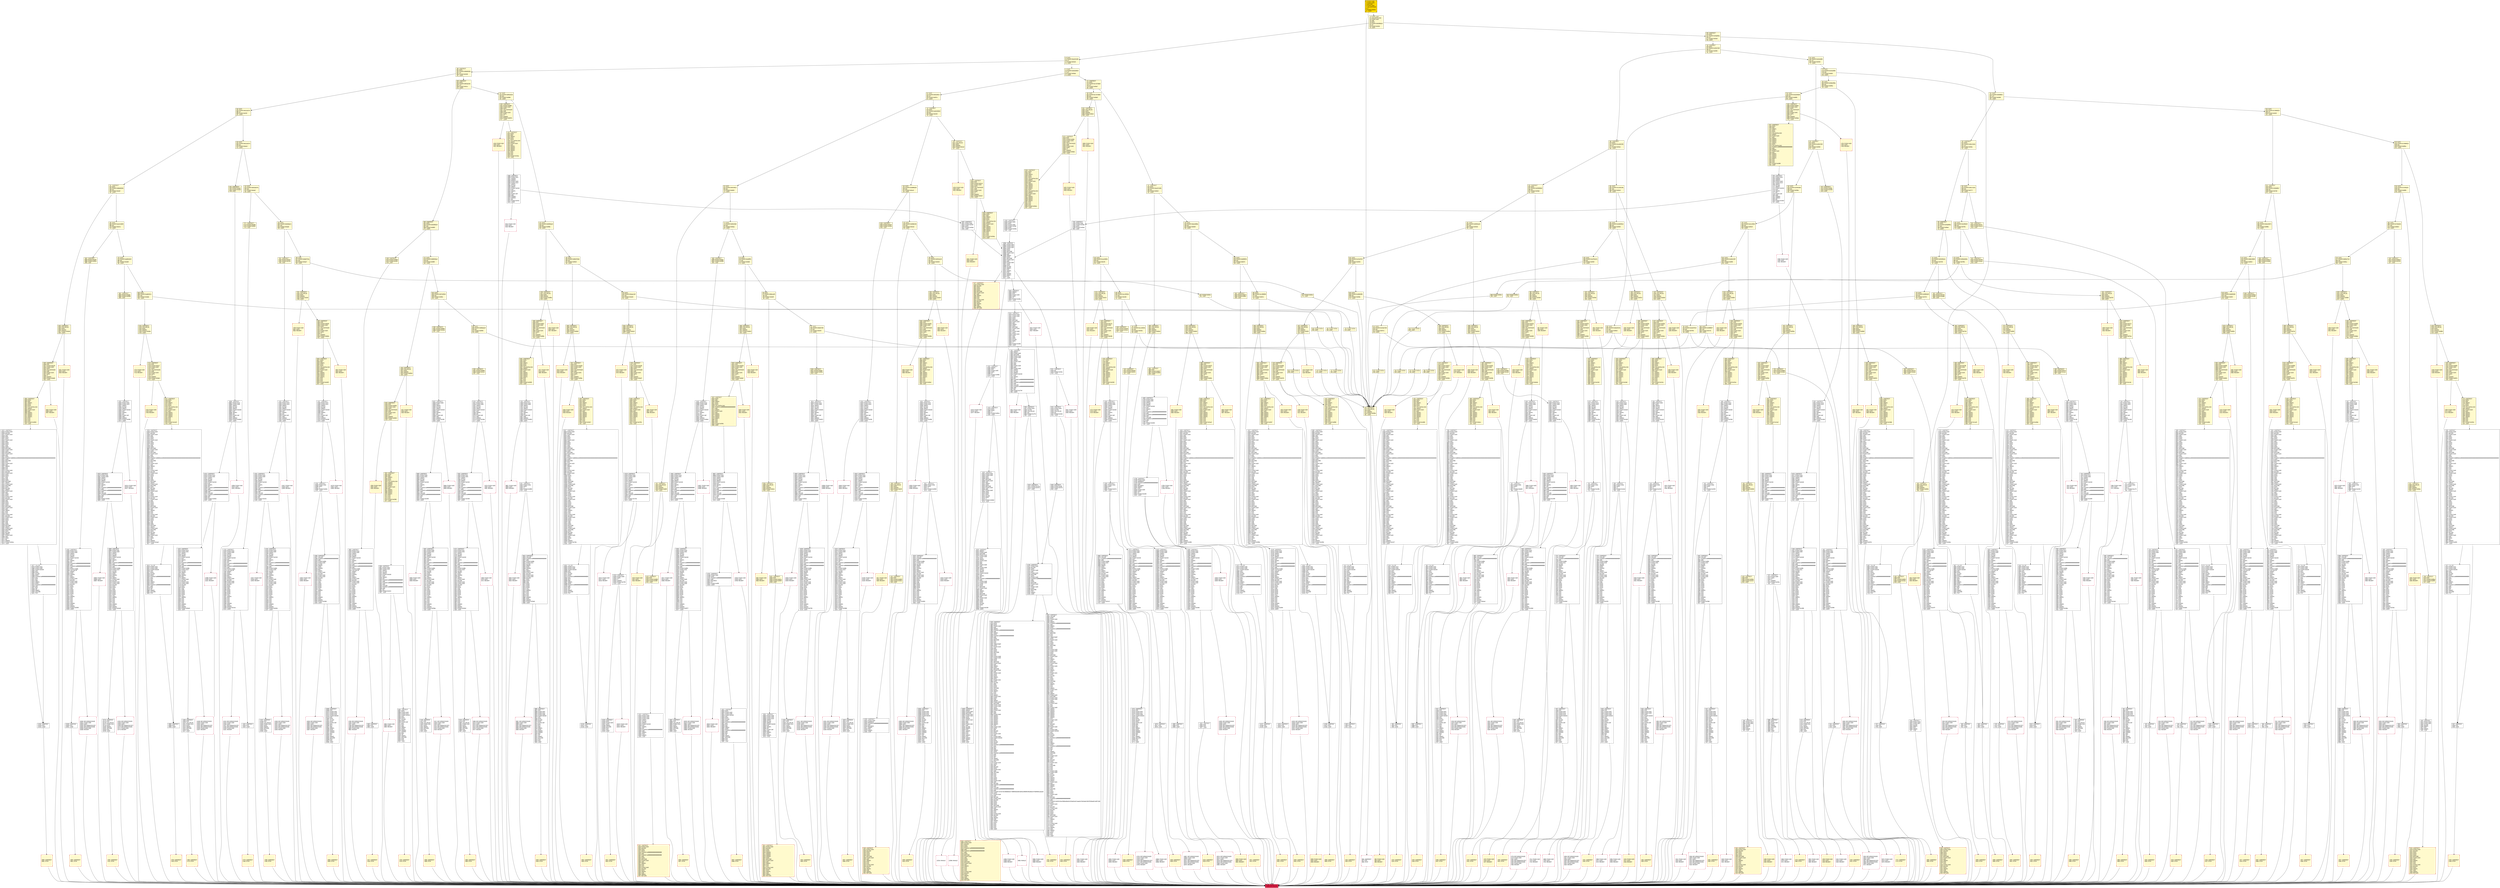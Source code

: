 digraph G {
bgcolor=transparent rankdir=UD;
node [shape=box style=filled color=black fillcolor=white fontname=arial fontcolor=black];
4391 [label="4391: JUMPDEST\l4392: POP\l4393: JUMP\l" ];
3352 [label="3352: JUMPDEST\l3353: CALLVALUE\l3354: DUP1\l3355: ISZERO\l3356: PUSH2 0x0d24\l3359: JUMPI\l" fillcolor=lemonchiffon ];
472 [label="472: DUP1\l473: PUSH4 0x86040ee3\l478: EQ\l479: PUSH2 0x090f\l482: JUMPI\l" fillcolor=lemonchiffon ];
12741 [label="12741: JUMPDEST\l12742: POP\l12743: PUSH1 0x01\l12745: PUSH1 0x1f\l12747: PUSH1 0x00\l12749: PUSH2 0x0100\l12752: EXP\l12753: DUP2\l12754: SLOAD\l12755: DUP2\l12756: PUSH1 0xff\l12758: MUL\l12759: NOT\l12760: AND\l12761: SWAP1\l12762: DUP4\l12763: ISZERO\l12764: ISZERO\l12765: MUL\l12766: OR\l12767: SWAP1\l12768: SSTORE\l12769: POP\l12770: POP\l12771: JUMP\l" ];
3757 [label="3757: JUMPDEST\l3758: POP\l3759: PUSH1 0x01\l3761: PUSH1 0x17\l3763: PUSH1 0x00\l3765: PUSH2 0x0100\l3768: EXP\l3769: DUP2\l3770: SLOAD\l3771: DUP2\l3772: PUSH1 0xff\l3774: MUL\l3775: NOT\l3776: AND\l3777: SWAP1\l3778: DUP4\l3779: ISZERO\l3780: ISZERO\l3781: MUL\l3782: OR\l3783: SWAP1\l3784: SSTORE\l3785: POP\l3786: POP\l3787: JUMP\l" ];
4636 [label="4636: RETURNDATASIZE\l4637: PUSH1 0x00\l4639: DUP1\l4640: RETURNDATACOPY\l4641: RETURNDATASIZE\l4642: PUSH1 0x00\l4644: REVERT\l" shape=Msquare color=crimson ];
1962 [label="1962: PUSH1 0x00\l1964: DUP1\l1965: REVERT\l" fillcolor=lemonchiffon shape=Msquare color=crimson ];
2714 [label="2714: JUMPDEST\l2715: POP\l2716: PUSH2 0x0ac7\l2719: PUSH1 0x04\l2721: DUP1\l2722: CALLDATASIZE\l2723: SUB\l2724: PUSH1 0x20\l2726: DUP2\l2727: LT\l2728: ISZERO\l2729: PUSH2 0x0ab1\l2732: JUMPI\l" fillcolor=lemonchiffon ];
385 [label="385: DUP1\l386: PUSH4 0xa8e542c1\l391: EQ\l392: PUSH2 0x0a8e\l395: JUMPI\l" fillcolor=lemonchiffon ];
1943 [label="1943: JUMPDEST\l1944: POP\l1945: PUSH2 0x07c4\l1948: PUSH1 0x04\l1950: DUP1\l1951: CALLDATASIZE\l1952: SUB\l1953: PUSH1 0x20\l1955: DUP2\l1956: LT\l1957: ISZERO\l1958: PUSH2 0x07ae\l1961: JUMPI\l" fillcolor=lemonchiffon ];
10549 [label="10549: JUMPDEST\l10550: POP\l10551: JUMP\l" ];
14146 [label="14146: JUMPDEST\l14147: PUSH1 0x40\l14149: MLOAD\l14150: DUP1\l14151: PUSH1 0x40\l14153: ADD\l14154: PUSH1 0x40\l14156: MSTORE\l14157: DUP1\l14158: PUSH1 0x00\l14160: PUSH20 0xffffffffffffffffffffffffffffffffffffffff\l14181: AND\l14182: DUP2\l14183: MSTORE\l14184: PUSH1 0x20\l14186: ADD\l14187: PUSH1 0x00\l14189: DUP2\l14190: MSTORE\l14191: POP\l14192: SWAP1\l14193: JUMP\l" ];
12630 [label="12630: JUMPDEST\l12631: PUSH1 0x1f\l12633: PUSH1 0x00\l12635: SWAP1\l12636: SLOAD\l12637: SWAP1\l12638: PUSH2 0x0100\l12641: EXP\l12642: SWAP1\l12643: DIV\l12644: PUSH1 0xff\l12646: AND\l12647: ISZERO\l12648: PUSH2 0x3170\l12651: JUMPI\l" ];
13281 [label="13281: JUMPDEST\l13282: PUSH1 0x21\l13284: PUSH1 0x14\l13286: SWAP1\l13287: SLOAD\l13288: SWAP1\l13289: PUSH2 0x0100\l13292: EXP\l13293: SWAP1\l13294: DIV\l13295: PUSH1 0xff\l13297: AND\l13298: ISZERO\l13299: PUSH2 0x33fb\l13302: JUMPI\l" ];
1410 [label="1410: JUMPDEST\l1411: STOP\l" fillcolor=lemonchiffon shape=Msquare color=crimson ];
10765 [label="10765: RETURNDATASIZE\l10766: PUSH1 0x00\l10768: DUP1\l10769: RETURNDATACOPY\l10770: RETURNDATASIZE\l10771: PUSH1 0x00\l10773: REVERT\l" shape=Msquare color=crimson ];
1420 [label="1420: JUMPDEST\l1421: STOP\l" fillcolor=lemonchiffon shape=Msquare color=crimson ];
2444 [label="2444: JUMPDEST\l2445: STOP\l" fillcolor=lemonchiffon shape=Msquare color=crimson ];
13914 [label="13914: JUMPDEST\l13915: PUSH1 0x11\l13917: PUSH1 0x00\l13919: SWAP1\l13920: SLOAD\l13921: SWAP1\l13922: PUSH2 0x0100\l13925: EXP\l13926: SWAP1\l13927: DIV\l13928: PUSH1 0xff\l13930: AND\l13931: ISZERO\l13932: PUSH2 0x3674\l13935: JUMPI\l" ];
12072 [label="12072: CALLER\l12073: PUSH1 0x08\l12075: PUSH1 0x00\l12077: PUSH2 0x0100\l12080: EXP\l12081: DUP2\l12082: SLOAD\l12083: DUP2\l12084: PUSH20 0xffffffffffffffffffffffffffffffffffffffff\l12105: MUL\l12106: NOT\l12107: AND\l12108: SWAP1\l12109: DUP4\l12110: PUSH20 0xffffffffffffffffffffffffffffffffffffffff\l12131: AND\l12132: MUL\l12133: OR\l12134: SWAP1\l12135: SSTORE\l12136: POP\l" ];
2000 [label="2000: JUMPDEST\l2001: CALLVALUE\l2002: DUP1\l2003: ISZERO\l2004: PUSH2 0x07dc\l2007: JUMPI\l" fillcolor=lemonchiffon ];
9463 [label="9463: JUMPDEST\l9464: CALLER\l9465: DUP2\l9466: PUSH1 0x00\l9468: ADD\l9469: SWAP1\l9470: PUSH20 0xffffffffffffffffffffffffffffffffffffffff\l9491: AND\l9492: SWAP1\l9493: DUP2\l9494: PUSH20 0xffffffffffffffffffffffffffffffffffffffff\l9515: AND\l9516: DUP2\l9517: MSTORE\l9518: POP\l9519: POP\l9520: TIMESTAMP\l9521: DUP2\l9522: PUSH1 0x20\l9524: ADD\l9525: DUP2\l9526: DUP2\l9527: MSTORE\l9528: POP\l9529: POP\l9530: PUSH1 0x09\l9532: PUSH1 0x00\l9534: DUP4\l9535: DUP2\l9536: MSTORE\l9537: PUSH1 0x20\l9539: ADD\l9540: SWAP1\l9541: DUP2\l9542: MSTORE\l9543: PUSH1 0x20\l9545: ADD\l9546: PUSH1 0x00\l9548: SHA3\l9549: DUP2\l9550: SWAP1\l9551: DUP1\l9552: PUSH1 0x01\l9554: DUP2\l9555: SLOAD\l9556: ADD\l9557: DUP1\l9558: DUP3\l9559: SSTORE\l9560: DUP1\l9561: SWAP2\l9562: POP\l9563: POP\l9564: SWAP1\l9565: PUSH1 0x01\l9567: DUP3\l9568: SUB\l9569: SWAP1\l9570: PUSH1 0x00\l9572: MSTORE\l9573: PUSH1 0x20\l9575: PUSH1 0x00\l9577: SHA3\l9578: SWAP1\l9579: PUSH1 0x02\l9581: MUL\l9582: ADD\l9583: PUSH1 0x00\l9585: SWAP1\l9586: SWAP2\l9587: SWAP3\l9588: SWAP1\l9589: SWAP2\l9590: SWAP1\l9591: SWAP2\l9592: POP\l9593: PUSH1 0x00\l9595: DUP3\l9596: ADD\l9597: MLOAD\l9598: DUP2\l9599: PUSH1 0x00\l9601: ADD\l9602: PUSH1 0x00\l9604: PUSH2 0x0100\l9607: EXP\l9608: DUP2\l9609: SLOAD\l9610: DUP2\l9611: PUSH20 0xffffffffffffffffffffffffffffffffffffffff\l9632: MUL\l9633: NOT\l9634: AND\l9635: SWAP1\l9636: DUP4\l9637: PUSH20 0xffffffffffffffffffffffffffffffffffffffff\l9658: AND\l9659: MUL\l9660: OR\l9661: SWAP1\l9662: SSTORE\l9663: POP\l9664: PUSH1 0x20\l9666: DUP3\l9667: ADD\l9668: MLOAD\l9669: DUP2\l9670: PUSH1 0x01\l9672: ADD\l9673: SSTORE\l9674: POP\l9675: POP\l9676: POP\l9677: PUSH1 0x0b\l9679: PUSH1 0x00\l9681: DUP2\l9682: SLOAD\l9683: DUP1\l9684: SWAP3\l9685: SWAP2\l9686: SWAP1\l9687: PUSH1 0x01\l9689: ADD\l9690: SWAP2\l9691: SWAP1\l9692: POP\l9693: SSTORE\l9694: POP\l9695: DUP2\l9696: DUP2\l9697: PUSH1 0x00\l9699: ADD\l9700: MLOAD\l9701: PUSH20 0xffffffffffffffffffffffffffffffffffffffff\l9722: AND\l9723: PUSH32 0x532312bc5585e04b43c5234e91eb7cdae0a72d24a9a7d547923be5b7a9f71166\l9756: DUP4\l9757: PUSH1 0x20\l9759: ADD\l9760: MLOAD\l9761: PUSH1 0x40\l9763: MLOAD\l9764: DUP1\l9765: DUP3\l9766: DUP2\l9767: MSTORE\l9768: PUSH1 0x20\l9770: ADD\l9771: SWAP2\l9772: POP\l9773: POP\l9774: PUSH1 0x40\l9776: MLOAD\l9777: DUP1\l9778: SWAP2\l9779: SUB\l9780: SWAP1\l9781: LOG3\l9782: POP\l9783: POP\l9784: JUMP\l" ];
7754 [label="7754: CALLER\l7755: PUSH1 0x06\l7757: PUSH1 0x00\l7759: PUSH2 0x0100\l7762: EXP\l7763: DUP2\l7764: SLOAD\l7765: DUP2\l7766: PUSH20 0xffffffffffffffffffffffffffffffffffffffff\l7787: MUL\l7788: NOT\l7789: AND\l7790: SWAP1\l7791: DUP4\l7792: PUSH20 0xffffffffffffffffffffffffffffffffffffffff\l7813: AND\l7814: MUL\l7815: OR\l7816: SWAP1\l7817: SSTORE\l7818: POP\l" ];
13307 [label="13307: JUMPDEST\l13308: PUSH1 0x0a\l13310: DUP2\l13311: LT\l13312: PUSH2 0x3408\l13315: JUMPI\l" ];
11699 [label="11699: JUMPDEST\l11700: PUSH1 0x02\l11702: PUSH1 0x00\l11704: SWAP1\l11705: SLOAD\l11706: SWAP1\l11707: PUSH2 0x0100\l11710: EXP\l11711: SWAP1\l11712: DIV\l11713: PUSH20 0xffffffffffffffffffffffffffffffffffffffff\l11734: AND\l11735: PUSH20 0xffffffffffffffffffffffffffffffffffffffff\l11756: AND\l11757: CALLER\l11758: PUSH20 0xffffffffffffffffffffffffffffffffffffffff\l11779: AND\l11780: EQ\l11781: PUSH2 0x2e0d\l11784: JUMPI\l" ];
14030 [label="14030: JUMPDEST\l14031: PUSH1 0x11\l14033: PUSH1 0x01\l14035: SWAP1\l14036: SLOAD\l14037: SWAP1\l14038: PUSH2 0x0100\l14041: EXP\l14042: SWAP1\l14043: DIV\l14044: PUSH20 0xffffffffffffffffffffffffffffffffffffffff\l14065: AND\l14066: PUSH20 0xffffffffffffffffffffffffffffffffffffffff\l14087: AND\l14088: PUSH2 0x08fc\l14091: PUSH1 0x12\l14093: SLOAD\l14094: SWAP1\l14095: DUP2\l14096: ISZERO\l14097: MUL\l14098: SWAP1\l14099: PUSH1 0x40\l14101: MLOAD\l14102: PUSH1 0x00\l14104: PUSH1 0x40\l14106: MLOAD\l14107: DUP1\l14108: DUP4\l14109: SUB\l14110: DUP2\l14111: DUP6\l14112: DUP9\l14113: DUP9\l14114: CALL\l14115: SWAP4\l14116: POP\l14117: POP\l14118: POP\l14119: POP\l14120: ISZERO\l14121: DUP1\l14122: ISZERO\l14123: PUSH2 0x3738\l14126: JUMPI\l" ];
12520 [label="12520: JUMPDEST\l12521: SWAP1\l12522: PUSH1 0x00\l12524: MSTORE\l12525: PUSH1 0x20\l12527: PUSH1 0x00\l12529: SHA3\l12530: SWAP1\l12531: PUSH1 0x02\l12533: MUL\l12534: ADD\l12535: PUSH1 0x00\l12537: ADD\l12538: PUSH1 0x00\l12540: SWAP1\l12541: SLOAD\l12542: SWAP1\l12543: PUSH2 0x0100\l12546: EXP\l12547: SWAP1\l12548: DIV\l12549: PUSH20 0xffffffffffffffffffffffffffffffffffffffff\l12570: AND\l12571: PUSH1 0x09\l12573: PUSH1 0x00\l12575: DUP8\l12576: DUP2\l12577: MSTORE\l12578: PUSH1 0x20\l12580: ADD\l12581: SWAP1\l12582: DUP2\l12583: MSTORE\l12584: PUSH1 0x20\l12586: ADD\l12587: PUSH1 0x00\l12589: SHA3\l12590: DUP6\l12591: DUP2\l12592: SLOAD\l12593: DUP2\l12594: LT\l12595: PUSH2 0x3138\l12598: JUMPI\l" ];
3506 [label="3506: JUMPDEST\l3507: STOP\l" fillcolor=lemonchiffon shape=Msquare color=crimson ];
2950 [label="2950: PUSH1 0x00\l2952: DUP1\l2953: REVERT\l" fillcolor=lemonchiffon shape=Msquare color=crimson ];
4934 [label="4934: JUMPDEST\l4935: PUSH1 0x15\l4937: PUSH1 0x01\l4939: SWAP1\l4940: SLOAD\l4941: SWAP1\l4942: PUSH2 0x0100\l4945: EXP\l4946: SWAP1\l4947: DIV\l4948: PUSH20 0xffffffffffffffffffffffffffffffffffffffff\l4969: AND\l4970: PUSH20 0xffffffffffffffffffffffffffffffffffffffff\l4991: AND\l4992: PUSH2 0x08fc\l4995: PUSH1 0x16\l4997: SLOAD\l4998: SWAP1\l4999: DUP2\l5000: ISZERO\l5001: MUL\l5002: SWAP1\l5003: PUSH1 0x40\l5005: MLOAD\l5006: PUSH1 0x00\l5008: PUSH1 0x40\l5010: MLOAD\l5011: DUP1\l5012: DUP4\l5013: SUB\l5014: DUP2\l5015: DUP6\l5016: DUP9\l5017: DUP9\l5018: CALL\l5019: SWAP4\l5020: POP\l5021: POP\l5022: POP\l5023: POP\l5024: ISZERO\l5025: DUP1\l5026: ISZERO\l5027: PUSH2 0x13b0\l5030: JUMPI\l" ];
6411 [label="6411: JUMPDEST\l6412: POP\l6413: JUMP\l" ];
6711 [label="6711: RETURNDATASIZE\l6712: PUSH1 0x00\l6714: DUP1\l6715: RETURNDATACOPY\l6716: RETURNDATASIZE\l6717: PUSH1 0x00\l6719: REVERT\l" shape=Msquare color=crimson ];
5760 [label="5760: JUMPDEST\l5761: PUSH1 0x01\l5763: ISZERO\l5764: ISZERO\l5765: PUSH1 0x03\l5767: PUSH1 0x14\l5769: SWAP1\l5770: SLOAD\l5771: SWAP1\l5772: PUSH2 0x0100\l5775: EXP\l5776: SWAP1\l5777: DIV\l5778: PUSH1 0xff\l5780: AND\l5781: ISZERO\l5782: ISZERO\l5783: EQ\l5784: PUSH2 0x16a0\l5787: JUMPI\l" ];
1939 [label="1939: PUSH1 0x00\l1941: DUP1\l1942: REVERT\l" fillcolor=lemonchiffon shape=Msquare color=crimson ];
2285 [label="2285: JUMPDEST\l2286: DUP2\l2287: ADD\l2288: SWAP1\l2289: DUP1\l2290: DUP1\l2291: CALLDATALOAD\l2292: SWAP1\l2293: PUSH1 0x20\l2295: ADD\l2296: SWAP1\l2297: SWAP3\l2298: SWAP2\l2299: SWAP1\l2300: POP\l2301: POP\l2302: POP\l2303: PUSH2 0x216d\l2306: JUMP\l" fillcolor=lemonchiffon ];
2197 [label="2197: JUMPDEST\l2198: CALLVALUE\l2199: DUP1\l2200: ISZERO\l2201: PUSH2 0x08a1\l2204: JUMPI\l" fillcolor=lemonchiffon ];
2973 [label="2973: PUSH1 0x00\l2975: DUP1\l2976: REVERT\l" fillcolor=lemonchiffon shape=Msquare color=crimson ];
5432 [label="5432: JUMPDEST\l5433: PUSH1 0x0a\l5435: DUP2\l5436: LT\l5437: PUSH2 0x1545\l5440: JUMPI\l" ];
663 [label="663: DUP1\l664: PUSH4 0x4cf90cf9\l669: EQ\l670: PUSH2 0x0781\l673: JUMPI\l" fillcolor=lemonchiffon ];
11208 [label="11208: JUMPDEST\l11209: POP\l11210: CALLVALUE\l11211: PUSH1 0x14\l11213: DUP2\l11214: SWAP1\l11215: SSTORE\l11216: POP\l11217: JUMP\l" ];
8794 [label="8794: RETURNDATASIZE\l8795: PUSH1 0x00\l8797: DUP1\l8798: RETURNDATACOPY\l8799: RETURNDATASIZE\l8800: PUSH1 0x00\l8802: REVERT\l" shape=Msquare color=crimson ];
12381 [label="12381: CALLER\l12382: PUSH1 0x0c\l12384: PUSH1 0x00\l12386: PUSH2 0x0100\l12389: EXP\l12390: DUP2\l12391: SLOAD\l12392: DUP2\l12393: PUSH20 0xffffffffffffffffffffffffffffffffffffffff\l12414: MUL\l12415: NOT\l12416: AND\l12417: SWAP1\l12418: DUP4\l12419: PUSH20 0xffffffffffffffffffffffffffffffffffffffff\l12440: AND\l12441: MUL\l12442: OR\l12443: SWAP1\l12444: SSTORE\l12445: POP\l" ];
3520 [label="3520: JUMPDEST\l3521: POP\l3522: PUSH2 0x0e03\l3525: PUSH1 0x04\l3527: DUP1\l3528: CALLDATASIZE\l3529: SUB\l3530: PUSH1 0x20\l3532: DUP2\l3533: LT\l3534: ISZERO\l3535: PUSH2 0x0dd7\l3538: JUMPI\l" fillcolor=lemonchiffon ];
997 [label="997: PUSH1 0x00\l999: DUP1\l1000: REVERT\l" fillcolor=lemonchiffon shape=Msquare color=crimson ];
10215 [label="10215: PUSH1 0x00\l10217: DUP1\l10218: REVERT\l" shape=Msquare color=crimson ];
10918 [label="10918: CALLER\l10919: PUSH1 0x03\l10921: PUSH1 0x00\l10923: PUSH2 0x0100\l10926: EXP\l10927: DUP2\l10928: SLOAD\l10929: DUP2\l10930: PUSH20 0xffffffffffffffffffffffffffffffffffffffff\l10951: MUL\l10952: NOT\l10953: AND\l10954: SWAP1\l10955: DUP4\l10956: PUSH20 0xffffffffffffffffffffffffffffffffffffffff\l10977: AND\l10978: MUL\l10979: OR\l10980: SWAP1\l10981: SSTORE\l10982: POP\l" ];
2114 [label="2114: JUMPDEST\l2115: DUP2\l2116: ADD\l2117: SWAP1\l2118: DUP1\l2119: DUP1\l2120: CALLDATALOAD\l2121: SWAP1\l2122: PUSH1 0x20\l2124: ADD\l2125: SWAP1\l2126: SWAP3\l2127: SWAP2\l2128: SWAP1\l2129: POP\l2130: POP\l2131: POP\l2132: PUSH2 0x1f64\l2135: JUMP\l" fillcolor=lemonchiffon ];
8554 [label="8554: JUMPDEST\l8555: POP\l8556: JUMP\l" ];
96 [label="96: DUP1\l97: PUSH4 0xfbbcedf3\l102: EQ\l103: PUSH2 0x0e05\l106: JUMPI\l" fillcolor=lemonchiffon ];
2031 [label="2031: PUSH1 0x00\l2033: DUP1\l2034: REVERT\l" fillcolor=lemonchiffon shape=Msquare color=crimson ];
12986 [label="12986: JUMPDEST\l12987: PUSH1 0x00\l12989: PUSH1 0x09\l12991: PUSH1 0x00\l12993: DUP4\l12994: DUP2\l12995: MSTORE\l12996: PUSH1 0x20\l12998: ADD\l12999: SWAP1\l13000: DUP2\l13001: MSTORE\l13002: PUSH1 0x20\l13004: ADD\l13005: PUSH1 0x00\l13007: SHA3\l13008: DUP1\l13009: SLOAD\l13010: SWAP1\l13011: POP\l13012: SWAP1\l13013: POP\l13014: SWAP2\l13015: SWAP1\l13016: POP\l13017: JUMP\l" ];
9146 [label="9146: JUMPDEST\l9147: POP\l9148: CALLVALUE\l9149: PUSH1 0x01\l9151: DUP2\l9152: SWAP1\l9153: SSTORE\l9154: POP\l9155: JUMP\l" ];
265 [label="265: DUP1\l266: PUSH4 0xc268f488\l271: EQ\l272: PUSH2 0x0b7e\l275: JUMPI\l" fillcolor=lemonchiffon ];
1479 [label="1479: JUMPDEST\l1480: STOP\l" fillcolor=lemonchiffon shape=Msquare color=crimson ];
2503 [label="2503: JUMPDEST\l2504: STOP\l" fillcolor=lemonchiffon shape=Msquare color=crimson ];
10229 [label="10229: PUSH1 0x00\l10231: DUP1\l10232: REVERT\l" shape=Msquare color=crimson ];
8450 [label="8450: JUMPDEST\l8451: PUSH1 0x04\l8453: PUSH1 0x00\l8455: SWAP1\l8456: SLOAD\l8457: SWAP1\l8458: PUSH2 0x0100\l8461: EXP\l8462: SWAP1\l8463: DIV\l8464: PUSH20 0xffffffffffffffffffffffffffffffffffffffff\l8485: AND\l8486: PUSH20 0xffffffffffffffffffffffffffffffffffffffff\l8507: AND\l8508: PUSH2 0x08fc\l8511: CALLVALUE\l8512: SWAP1\l8513: DUP2\l8514: ISZERO\l8515: MUL\l8516: SWAP1\l8517: PUSH1 0x40\l8519: MLOAD\l8520: PUSH1 0x00\l8522: PUSH1 0x40\l8524: MLOAD\l8525: DUP1\l8526: DUP4\l8527: SUB\l8528: DUP2\l8529: DUP6\l8530: DUP9\l8531: DUP9\l8532: CALL\l8533: SWAP4\l8534: POP\l8535: POP\l8536: POP\l8537: POP\l8538: ISZERO\l8539: DUP1\l8540: ISZERO\l8541: PUSH2 0x216a\l8544: JUMPI\l" ];
13303 [label="13303: PUSH1 0x00\l13305: DUP1\l13306: REVERT\l" shape=Msquare color=crimson ];
12519 [label="12519: INVALID\l" shape=Msquare color=crimson ];
12867 [label="12867: RETURNDATASIZE\l12868: PUSH1 0x00\l12870: DUP1\l12871: RETURNDATACOPY\l12872: RETURNDATASIZE\l12873: PUSH1 0x00\l12875: REVERT\l" shape=Msquare color=crimson ];
1319 [label="1319: JUMPDEST\l1320: DUP2\l1321: ADD\l1322: SWAP1\l1323: DUP1\l1324: DUP1\l1325: CALLDATALOAD\l1326: SWAP1\l1327: PUSH1 0x20\l1329: ADD\l1330: SWAP1\l1331: SWAP3\l1332: SWAP2\l1333: SWAP1\l1334: POP\l1335: POP\l1336: POP\l1337: PUSH2 0x11b6\l1340: JUMP\l" fillcolor=lemonchiffon ];
1020 [label="1020: PUSH1 0x00\l1022: DUP1\l1023: REVERT\l" fillcolor=lemonchiffon shape=Msquare color=crimson ];
685 [label="685: DUP1\l686: PUSH4 0x59f0f677\l691: EQ\l692: PUSH2 0x07c6\l695: JUMPI\l" fillcolor=lemonchiffon ];
13687 [label="13687: JUMPDEST\l13688: POP\l13689: CALLVALUE\l13690: PUSH1 0x1e\l13692: DUP2\l13693: SWAP1\l13694: SSTORE\l13695: POP\l13696: JUMP\l" ];
3543 [label="3543: JUMPDEST\l3544: DUP2\l3545: ADD\l3546: SWAP1\l3547: DUP1\l3548: DUP1\l3549: CALLDATALOAD\l3550: PUSH20 0xffffffffffffffffffffffffffffffffffffffff\l3571: AND\l3572: SWAP1\l3573: PUSH1 0x20\l3575: ADD\l3576: SWAP1\l3577: SWAP3\l3578: SWAP2\l3579: SWAP1\l3580: POP\l3581: POP\l3582: POP\l3583: PUSH2 0x3581\l3586: JUMP\l" fillcolor=lemonchiffon ];
3009 [label="3009: PUSH1 0x00\l3011: DUP1\l3012: REVERT\l" fillcolor=lemonchiffon shape=Msquare color=crimson ];
5076 [label="5076: JUMPDEST\l5077: PUSH1 0x1b\l5079: PUSH1 0x00\l5081: SWAP1\l5082: SLOAD\l5083: SWAP1\l5084: PUSH2 0x0100\l5087: EXP\l5088: SWAP1\l5089: DIV\l5090: PUSH20 0xffffffffffffffffffffffffffffffffffffffff\l5111: AND\l5112: PUSH20 0xffffffffffffffffffffffffffffffffffffffff\l5133: AND\l5134: CALLER\l5135: PUSH20 0xffffffffffffffffffffffffffffffffffffffff\l5156: AND\l5157: EQ\l5158: PUSH2 0x142e\l5161: JUMPI\l" ];
1595 [label="1595: JUMPDEST\l1596: POP\l1597: PUSH2 0x0644\l1600: PUSH2 0x15ac\l1603: JUMP\l" fillcolor=lemonchiffon ];
423 [label="423: DUP1\l424: PUSH4 0x9285dac8\l429: EQ\l430: PUSH2 0x098e\l433: JUMPI\l" fillcolor=lemonchiffon ];
832 [label="832: DUP1\l833: PUSH4 0x25f20363\l838: EQ\l839: PUSH2 0x058e\l842: JUMPI\l" fillcolor=lemonchiffon ];
11351 [label="11351: JUMPDEST\l11352: PUSH1 0x25\l11354: PUSH1 0x00\l11356: SWAP1\l11357: SLOAD\l11358: SWAP1\l11359: PUSH2 0x0100\l11362: EXP\l11363: SWAP1\l11364: DIV\l11365: PUSH20 0xffffffffffffffffffffffffffffffffffffffff\l11386: AND\l11387: PUSH20 0xffffffffffffffffffffffffffffffffffffffff\l11408: AND\l11409: CALLER\l11410: PUSH20 0xffffffffffffffffffffffffffffffffffffffff\l11431: AND\l11432: EQ\l11433: PUSH2 0x2cb1\l11436: JUMPI\l" ];
700 [label="700: JUMPDEST\l701: DUP1\l702: PUSH4 0x44ddf4ba\l707: EQ\l708: PUSH2 0x06ed\l711: JUMPI\l" fillcolor=lemonchiffon ];
925 [label="925: PUSH2 0x03ce\l928: JUMP\l" fillcolor=lemonchiffon ];
2209 [label="2209: JUMPDEST\l2210: POP\l2211: PUSH2 0x08aa\l2214: PUSH2 0x20f8\l2217: JUMP\l" fillcolor=lemonchiffon ];
1502 [label="1502: JUMPDEST\l1503: PUSH1 0x40\l1505: MLOAD\l1506: DUP1\l1507: DUP3\l1508: DUP2\l1509: MSTORE\l1510: PUSH1 0x20\l1512: ADD\l1513: SWAP2\l1514: POP\l1515: POP\l1516: PUSH1 0x40\l1518: MLOAD\l1519: DUP1\l1520: SWAP2\l1521: SUB\l1522: SWAP1\l1523: RETURN\l" fillcolor=lemonchiffon shape=Msquare color=crimson ];
783 [label="783: DUP1\l784: PUSH4 0x30dc958a\l789: EQ\l790: PUSH2 0x065a\l793: JUMPI\l" fillcolor=lemonchiffon ];
13940 [label="13940: JUMPDEST\l13941: PUSH1 0x11\l13943: PUSH1 0x01\l13945: SWAP1\l13946: SLOAD\l13947: SWAP1\l13948: PUSH2 0x0100\l13951: EXP\l13952: SWAP1\l13953: DIV\l13954: PUSH20 0xffffffffffffffffffffffffffffffffffffffff\l13975: AND\l13976: PUSH20 0xffffffffffffffffffffffffffffffffffffffff\l13997: AND\l13998: CALLER\l13999: PUSH20 0xffffffffffffffffffffffffffffffffffffffff\l14020: AND\l14021: EQ\l14022: PUSH2 0x36ce\l14025: JUMPI\l" ];
7285 [label="7285: JUMPDEST\l7286: CALLER\l7287: PUSH20 0xffffffffffffffffffffffffffffffffffffffff\l7308: AND\l7309: PUSH2 0x08fc\l7312: PUSH1 0x10\l7314: SLOAD\l7315: SWAP1\l7316: DUP2\l7317: ISZERO\l7318: MUL\l7319: SWAP1\l7320: PUSH1 0x40\l7322: MLOAD\l7323: PUSH1 0x00\l7325: PUSH1 0x40\l7327: MLOAD\l7328: DUP1\l7329: DUP4\l7330: SUB\l7331: DUP2\l7332: DUP6\l7333: DUP9\l7334: DUP9\l7335: CALL\l7336: SWAP4\l7337: POP\l7338: POP\l7339: POP\l7340: POP\l7341: ISZERO\l7342: DUP1\l7343: ISZERO\l7344: PUSH2 0x1cbd\l7347: JUMPI\l" ];
5072 [label="5072: PUSH1 0x00\l5074: DUP1\l5075: REVERT\l" shape=Msquare color=crimson ];
982 [label="982: PUSH1 0x00\l984: DUP1\l985: REVERT\l" fillcolor=lemonchiffon shape=Msquare color=crimson ];
2250 [label="2250: JUMPDEST\l2251: CALLVALUE\l2252: DUP1\l2253: ISZERO\l2254: PUSH2 0x08d6\l2257: JUMPI\l" fillcolor=lemonchiffon ];
820 [label="820: JUMPDEST\l821: DUP1\l822: PUSH4 0x23b7445f\l827: EQ\l828: PUSH2 0x0584\l831: JUMPI\l" fillcolor=lemonchiffon ];
2008 [label="2008: PUSH1 0x00\l2010: DUP1\l2011: REVERT\l" fillcolor=lemonchiffon shape=Msquare color=crimson ];
3032 [label="3032: PUSH1 0x00\l3034: DUP1\l3035: REVERT\l" fillcolor=lemonchiffon shape=Msquare color=crimson ];
9178 [label="9178: PUSH1 0x00\l9180: DUP1\l9181: REVERT\l" shape=Msquare color=crimson ];
7620 [label="7620: JUMPDEST\l7621: PUSH1 0x40\l7623: MLOAD\l7624: PUSH1 0x20\l7626: ADD\l7627: DUP1\l7628: DUP1\l7629: PUSH1 0x20\l7631: ADD\l7632: DUP3\l7633: DUP2\l7634: SUB\l7635: DUP3\l7636: MSTORE\l7637: PUSH1 0x05\l7639: DUP2\l7640: MSTORE\l7641: PUSH1 0x20\l7643: ADD\l7644: DUP1\l7645: PUSH32 0x68656c6c6f000000000000000000000000000000000000000000000000000000\l7678: DUP2\l7679: MSTORE\l7680: POP\l7681: PUSH1 0x20\l7683: ADD\l7684: SWAP2\l7685: POP\l7686: POP\l7687: PUSH1 0x40\l7689: MLOAD\l7690: PUSH1 0x20\l7692: DUP2\l7693: DUP4\l7694: SUB\l7695: SUB\l7696: DUP2\l7697: MSTORE\l7698: SWAP1\l7699: PUSH1 0x40\l7701: MSTORE\l7702: DUP1\l7703: MLOAD\l7704: SWAP1\l7705: PUSH1 0x20\l7707: ADD\l7708: SHA3\l7709: DUP2\l7710: PUSH1 0x40\l7712: MLOAD\l7713: PUSH1 0x20\l7715: ADD\l7716: DUP1\l7717: DUP3\l7718: DUP2\l7719: MSTORE\l7720: PUSH1 0x20\l7722: ADD\l7723: SWAP2\l7724: POP\l7725: POP\l7726: PUSH1 0x40\l7728: MLOAD\l7729: PUSH1 0x20\l7731: DUP2\l7732: DUP4\l7733: SUB\l7734: SUB\l7735: DUP2\l7736: MSTORE\l7737: SWAP1\l7738: PUSH1 0x40\l7740: MSTORE\l7741: DUP1\l7742: MLOAD\l7743: SWAP1\l7744: PUSH1 0x20\l7746: ADD\l7747: SHA3\l7748: EQ\l7749: ISZERO\l7750: PUSH2 0x1e8b\l7753: JUMPI\l" ];
6925 [label="6925: JUMPDEST\l6926: PUSH1 0x28\l6928: PUSH1 0x00\l6930: SWAP1\l6931: SLOAD\l6932: SWAP1\l6933: PUSH2 0x0100\l6936: EXP\l6937: SWAP1\l6938: DIV\l6939: PUSH20 0xffffffffffffffffffffffffffffffffffffffff\l6960: AND\l6961: PUSH20 0xffffffffffffffffffffffffffffffffffffffff\l6982: AND\l6983: PUSH2 0x08fc\l6986: CALLVALUE\l6987: SWAP1\l6988: DUP2\l6989: ISZERO\l6990: MUL\l6991: SWAP1\l6992: PUSH1 0x40\l6994: MLOAD\l6995: PUSH1 0x00\l6997: PUSH1 0x40\l6999: MLOAD\l7000: DUP1\l7001: DUP4\l7002: SUB\l7003: DUP2\l7004: DUP6\l7005: DUP9\l7006: DUP9\l7007: CALL\l7008: SWAP4\l7009: POP\l7010: POP\l7011: POP\l7012: POP\l7013: ISZERO\l7014: DUP1\l7015: ISZERO\l7016: PUSH2 0x1b75\l7019: JUMPI\l" ];
3685 [label="3685: JUMPDEST\l3686: CALLER\l3687: PUSH20 0xffffffffffffffffffffffffffffffffffffffff\l3708: AND\l3709: PUSH2 0x08fc\l3712: PUSH1 0x18\l3714: SLOAD\l3715: SWAP1\l3716: DUP2\l3717: ISZERO\l3718: MUL\l3719: SWAP1\l3720: PUSH1 0x40\l3722: MLOAD\l3723: PUSH1 0x00\l3725: PUSH1 0x40\l3727: MLOAD\l3728: DUP1\l3729: DUP4\l3730: SUB\l3731: DUP2\l3732: DUP6\l3733: DUP9\l3734: DUP9\l3735: CALL\l3736: SWAP4\l3737: POP\l3738: POP\l3739: POP\l3740: POP\l3741: ISZERO\l3742: DUP1\l3743: ISZERO\l3744: PUSH2 0x0ead\l3747: JUMPI\l" ];
9887 [label="9887: RETURNDATASIZE\l9888: PUSH1 0x00\l9890: DUP1\l9891: RETURNDATACOPY\l9892: RETURNDATASIZE\l9893: PUSH1 0x00\l9895: REVERT\l" shape=Msquare color=crimson ];
1107 [label="1107: JUMPDEST\l1108: CALLVALUE\l1109: DUP1\l1110: ISZERO\l1111: PUSH2 0x045f\l1114: JUMPI\l" fillcolor=lemonchiffon ];
1966 [label="1966: JUMPDEST\l1967: DUP2\l1968: ADD\l1969: SWAP1\l1970: DUP1\l1971: DUP1\l1972: CALLDATALOAD\l1973: SWAP1\l1974: PUSH1 0x20\l1976: ADD\l1977: SWAP1\l1978: SWAP3\l1979: SWAP2\l1980: SWAP1\l1981: POP\l1982: POP\l1983: POP\l1984: PUSH2 0x1c4e\l1987: JUMP\l" fillcolor=lemonchiffon ];
2858 [label="2858: PUSH1 0x00\l2860: DUP1\l2861: REVERT\l" fillcolor=lemonchiffon shape=Msquare color=crimson ];
3788 [label="3788: JUMPDEST\l3789: PUSH1 0x40\l3791: MLOAD\l3792: PUSH1 0x20\l3794: ADD\l3795: DUP1\l3796: DUP1\l3797: PUSH1 0x20\l3799: ADD\l3800: DUP3\l3801: DUP2\l3802: SUB\l3803: DUP3\l3804: MSTORE\l3805: PUSH1 0x05\l3807: DUP2\l3808: MSTORE\l3809: PUSH1 0x20\l3811: ADD\l3812: DUP1\l3813: PUSH32 0x68656c6c6f000000000000000000000000000000000000000000000000000000\l3846: DUP2\l3847: MSTORE\l3848: POP\l3849: PUSH1 0x20\l3851: ADD\l3852: SWAP2\l3853: POP\l3854: POP\l3855: PUSH1 0x40\l3857: MLOAD\l3858: PUSH1 0x20\l3860: DUP2\l3861: DUP4\l3862: SUB\l3863: SUB\l3864: DUP2\l3865: MSTORE\l3866: SWAP1\l3867: PUSH1 0x40\l3869: MSTORE\l3870: DUP1\l3871: MLOAD\l3872: SWAP1\l3873: PUSH1 0x20\l3875: ADD\l3876: SHA3\l3877: DUP2\l3878: PUSH1 0x40\l3880: MLOAD\l3881: PUSH1 0x20\l3883: ADD\l3884: DUP1\l3885: DUP3\l3886: DUP2\l3887: MSTORE\l3888: PUSH1 0x20\l3890: ADD\l3891: SWAP2\l3892: POP\l3893: POP\l3894: PUSH1 0x40\l3896: MLOAD\l3897: PUSH1 0x20\l3899: DUP2\l3900: DUP4\l3901: SUB\l3902: SUB\l3903: DUP2\l3904: MSTORE\l3905: SWAP1\l3906: PUSH1 0x40\l3908: MSTORE\l3909: DUP1\l3910: MLOAD\l3911: SWAP1\l3912: PUSH1 0x20\l3914: ADD\l3915: SHA3\l3916: EQ\l3917: ISZERO\l3918: PUSH2 0x0f93\l3921: JUMPI\l" ];
11925 [label="11925: RETURNDATASIZE\l11926: PUSH1 0x00\l11928: DUP1\l11929: RETURNDATACOPY\l11930: RETURNDATASIZE\l11931: PUSH1 0x00\l11933: REVERT\l" shape=Msquare color=crimson ];
3220 [label="3220: JUMPDEST\l3221: CALLVALUE\l3222: DUP1\l3223: ISZERO\l3224: PUSH2 0x0ca0\l3227: JUMPI\l" fillcolor=lemonchiffon ];
865 [label="865: PUSH2 0x03ce\l868: JUMP\l" fillcolor=lemonchiffon ];
1282 [label="1282: JUMPDEST\l1283: STOP\l" fillcolor=lemonchiffon shape=Msquare color=crimson ];
2307 [label="2307: JUMPDEST\l2308: STOP\l" fillcolor=lemonchiffon shape=Msquare color=crimson ];
2317 [label="2317: JUMPDEST\l2318: STOP\l" fillcolor=lemonchiffon shape=Msquare color=crimson ];
1850 [label="1850: PUSH1 0x00\l1852: DUP1\l1853: REVERT\l" fillcolor=lemonchiffon shape=Msquare color=crimson ];
9431 [label="9431: JUMPDEST\l9432: EQ\l9433: PUSH2 0x24e1\l9436: JUMPI\l" ];
2771 [label="2771: JUMPDEST\l2772: PUSH2 0x0adb\l2775: PUSH2 0x2bd2\l2778: JUMP\l" fillcolor=lemonchiffon ];
9811 [label="9811: JUMPDEST\l9812: PUSH1 0x0a\l9814: DUP2\l9815: LT\l9816: PUSH2 0x2660\l9819: JUMPI\l" ];
11008 [label="11008: PUSH1 0x00\l11010: DUP1\l11011: REVERT\l" shape=Msquare color=crimson ];
1524 [label="1524: JUMPDEST\l1525: CALLVALUE\l1526: DUP1\l1527: ISZERO\l1528: PUSH2 0x0600\l1531: JUMPI\l" fillcolor=lemonchiffon ];
2822 [label="2822: PUSH1 0x00\l2824: DUP1\l2825: REVERT\l" fillcolor=lemonchiffon shape=Msquare color=crimson ];
1402 [label="1402: JUMPDEST\l1403: PUSH2 0x0582\l1406: PUSH2 0x12d2\l1409: JUMP\l" fillcolor=lemonchiffon ];
1341 [label="1341: JUMPDEST\l1342: STOP\l" fillcolor=lemonchiffon shape=Msquare color=crimson ];
52 [label="52: DUP1\l53: PUSH4 0xf52294c3\l58: GT\l59: PUSH2 0x007a\l62: JUMPI\l" fillcolor=lemonchiffon ];
1296 [label="1296: JUMPDEST\l1297: POP\l1298: PUSH2 0x053d\l1301: PUSH1 0x04\l1303: DUP1\l1304: CALLDATASIZE\l1305: SUB\l1306: PUSH1 0x20\l1308: DUP2\l1309: LT\l1310: ISZERO\l1311: PUSH2 0x0527\l1314: JUMPI\l" fillcolor=lemonchiffon ];
1804 [label="1804: PUSH1 0x00\l1806: DUP1\l1807: REVERT\l" fillcolor=lemonchiffon shape=Msquare color=crimson ];
1707 [label="1707: JUMPDEST\l1708: DUP2\l1709: ADD\l1710: SWAP1\l1711: DUP1\l1712: DUP1\l1713: CALLDATALOAD\l1714: SWAP1\l1715: PUSH1 0x20\l1717: ADD\l1718: SWAP1\l1719: SWAP3\l1720: SWAP2\l1721: SWAP1\l1722: DUP1\l1723: CALLDATALOAD\l1724: PUSH20 0xffffffffffffffffffffffffffffffffffffffff\l1745: AND\l1746: SWAP1\l1747: PUSH1 0x20\l1749: ADD\l1750: SWAP1\l1751: SWAP3\l1752: SWAP2\l1753: SWAP1\l1754: POP\l1755: POP\l1756: POP\l1757: PUSH2 0x1680\l1760: JUMP\l" fillcolor=lemonchiffon ];
3330 [label="3330: JUMPDEST\l3331: PUSH1 0x40\l3333: MLOAD\l3334: DUP1\l3335: DUP3\l3336: DUP2\l3337: MSTORE\l3338: PUSH1 0x20\l3340: ADD\l3341: SWAP2\l3342: POP\l3343: POP\l3344: PUSH1 0x40\l3346: MLOAD\l3347: DUP1\l3348: SWAP2\l3349: SUB\l3350: SWAP1\l3351: RETURN\l" fillcolor=lemonchiffon shape=Msquare color=crimson ];
4778 [label="4778: RETURNDATASIZE\l4779: PUSH1 0x00\l4781: DUP1\l4782: RETURNDATACOPY\l4783: RETURNDATASIZE\l4784: PUSH1 0x00\l4786: REVERT\l" shape=Msquare color=crimson ];
8950 [label="8950: JUMPDEST\l8951: PUSH1 0x00\l8953: PUSH1 0x01\l8955: SWAP1\l8956: SLOAD\l8957: SWAP1\l8958: PUSH2 0x0100\l8961: EXP\l8962: SWAP1\l8963: DIV\l8964: PUSH20 0xffffffffffffffffffffffffffffffffffffffff\l8985: AND\l8986: PUSH20 0xffffffffffffffffffffffffffffffffffffffff\l9007: AND\l9008: CALLER\l9009: PUSH20 0xffffffffffffffffffffffffffffffffffffffff\l9030: AND\l9031: EQ\l9032: PUSH2 0x2350\l9035: JUMPI\l" ];
10552 [label="10552: JUMPDEST\l10553: PUSH1 0x0e\l10555: PUSH1 0x14\l10557: SWAP1\l10558: SLOAD\l10559: SWAP1\l10560: PUSH2 0x0100\l10563: EXP\l10564: SWAP1\l10565: DIV\l10566: PUSH1 0xff\l10568: AND\l10569: ISZERO\l10570: PUSH2 0x2952\l10573: JUMPI\l" ];
12974 [label="12974: RETURNDATASIZE\l12975: PUSH1 0x00\l12977: DUP1\l12978: RETURNDATACOPY\l12979: RETURNDATASIZE\l12980: PUSH1 0x00\l12982: REVERT\l" shape=Msquare color=crimson ];
3411 [label="3411: JUMPDEST\l3412: CALLVALUE\l3413: DUP1\l3414: ISZERO\l3415: PUSH2 0x0d5f\l3418: JUMPI\l" fillcolor=lemonchiffon ];
3990 [label="3990: JUMPDEST\l3991: PUSH1 0x40\l3993: MLOAD\l3994: PUSH1 0x20\l3996: ADD\l3997: DUP1\l3998: DUP1\l3999: PUSH1 0x20\l4001: ADD\l4002: DUP3\l4003: DUP2\l4004: SUB\l4005: DUP3\l4006: MSTORE\l4007: PUSH1 0x05\l4009: DUP2\l4010: MSTORE\l4011: PUSH1 0x20\l4013: ADD\l4014: DUP1\l4015: PUSH32 0x68656c6c6f000000000000000000000000000000000000000000000000000000\l4048: DUP2\l4049: MSTORE\l4050: POP\l4051: PUSH1 0x20\l4053: ADD\l4054: SWAP2\l4055: POP\l4056: POP\l4057: PUSH1 0x40\l4059: MLOAD\l4060: PUSH1 0x20\l4062: DUP2\l4063: DUP4\l4064: SUB\l4065: SUB\l4066: DUP2\l4067: MSTORE\l4068: SWAP1\l4069: PUSH1 0x40\l4071: MSTORE\l4072: DUP1\l4073: MLOAD\l4074: SWAP1\l4075: PUSH1 0x20\l4077: ADD\l4078: SHA3\l4079: DUP2\l4080: PUSH1 0x40\l4082: MLOAD\l4083: PUSH1 0x20\l4085: ADD\l4086: DUP1\l4087: DUP3\l4088: DUP2\l4089: MSTORE\l4090: PUSH1 0x20\l4092: ADD\l4093: SWAP2\l4094: POP\l4095: POP\l4096: PUSH1 0x40\l4098: MLOAD\l4099: PUSH1 0x20\l4101: DUP2\l4102: DUP4\l4103: SUB\l4104: SUB\l4105: DUP2\l4106: MSTORE\l4107: SWAP1\l4108: PUSH1 0x40\l4110: MSTORE\l4111: DUP1\l4112: MLOAD\l4113: SWAP1\l4114: PUSH1 0x20\l4116: ADD\l4117: SHA3\l4118: EQ\l4119: ISZERO\l4120: PUSH2 0x105d\l4123: JUMPI\l" ];
13823 [label="13823: JUMPDEST\l13824: DUP1\l13825: PUSH1 0x02\l13827: PUSH1 0x00\l13829: PUSH2 0x0100\l13832: EXP\l13833: DUP2\l13834: SLOAD\l13835: DUP2\l13836: PUSH20 0xffffffffffffffffffffffffffffffffffffffff\l13857: MUL\l13858: NOT\l13859: AND\l13860: SWAP1\l13861: DUP4\l13862: PUSH20 0xffffffffffffffffffffffffffffffffffffffff\l13883: AND\l13884: MUL\l13885: OR\l13886: SWAP1\l13887: SSTORE\l13888: POP\l13889: POP\l13890: JUMP\l" ];
434 [label="434: DUP1\l435: PUSH4 0x96237b8d\l440: EQ\l441: PUSH2 0x09c9\l444: JUMPI\l" fillcolor=lemonchiffon ];
4326 [label="4326: CALLER\l4327: PUSH1 0x27\l4329: PUSH1 0x00\l4331: PUSH2 0x0100\l4334: EXP\l4335: DUP2\l4336: SLOAD\l4337: DUP2\l4338: PUSH20 0xffffffffffffffffffffffffffffffffffffffff\l4359: MUL\l4360: NOT\l4361: AND\l4362: SWAP1\l4363: DUP4\l4364: PUSH20 0xffffffffffffffffffffffffffffffffffffffff\l4385: AND\l4386: MUL\l4387: OR\l4388: SWAP1\l4389: SSTORE\l4390: POP\l" ];
3498 [label="3498: JUMPDEST\l3499: PUSH2 0x0db2\l3502: PUSH2 0x3499\l3505: JUMP\l" fillcolor=lemonchiffon ];
1178 [label="1178: JUMPDEST\l1179: POP\l1180: PUSH2 0x04c7\l1183: PUSH1 0x04\l1185: DUP1\l1186: CALLDATASIZE\l1187: SUB\l1188: PUSH1 0x20\l1190: DUP2\l1191: LT\l1192: ISZERO\l1193: PUSH2 0x04b1\l1196: JUMPI\l" fillcolor=lemonchiffon ];
3748 [label="3748: RETURNDATASIZE\l3749: PUSH1 0x00\l3751: DUP1\l3752: RETURNDATACOPY\l3753: RETURNDATASIZE\l3754: PUSH1 0x00\l3756: REVERT\l" shape=Msquare color=crimson ];
2388 [label="2388: JUMPDEST\l2389: STOP\l" fillcolor=lemonchiffon shape=Msquare color=crimson ];
3409 [label="3409: JUMPDEST\l3410: STOP\l" fillcolor=lemonchiffon shape=Msquare color=crimson ];
816 [label="816: PUSH2 0x03ce\l819: JUMP\l" fillcolor=lemonchiffon ];
2505 [label="2505: JUMPDEST\l2506: CALLVALUE\l2507: DUP1\l2508: ISZERO\l2509: PUSH2 0x09d5\l2512: JUMPI\l" fillcolor=lemonchiffon ];
3141 [label="3141: JUMPDEST\l3142: CALLVALUE\l3143: DUP1\l3144: ISZERO\l3145: PUSH2 0x0c51\l3148: JUMPI\l" fillcolor=lemonchiffon ];
2262 [label="2262: JUMPDEST\l2263: POP\l2264: PUSH2 0x0903\l2267: PUSH1 0x04\l2269: DUP1\l2270: CALLDATASIZE\l2271: SUB\l2272: PUSH1 0x20\l2274: DUP2\l2275: LT\l2276: ISZERO\l2277: PUSH2 0x08ed\l2280: JUMPI\l" fillcolor=lemonchiffon ];
2398 [label="2398: JUMPDEST\l2399: STOP\l" fillcolor=lemonchiffon shape=Msquare color=crimson ];
11934 [label="11934: JUMPDEST\l11935: POP\l11936: POP\l11937: JUMP\l" ];
10784 [label="10784: JUMPDEST\l10785: PUSH1 0x40\l10787: MLOAD\l10788: PUSH1 0x20\l10790: ADD\l10791: DUP1\l10792: DUP1\l10793: PUSH1 0x20\l10795: ADD\l10796: DUP3\l10797: DUP2\l10798: SUB\l10799: DUP3\l10800: MSTORE\l10801: PUSH1 0x05\l10803: DUP2\l10804: MSTORE\l10805: PUSH1 0x20\l10807: ADD\l10808: DUP1\l10809: PUSH32 0x68656c6c6f000000000000000000000000000000000000000000000000000000\l10842: DUP2\l10843: MSTORE\l10844: POP\l10845: PUSH1 0x20\l10847: ADD\l10848: SWAP2\l10849: POP\l10850: POP\l10851: PUSH1 0x40\l10853: MLOAD\l10854: PUSH1 0x20\l10856: DUP2\l10857: DUP4\l10858: SUB\l10859: SUB\l10860: DUP2\l10861: MSTORE\l10862: SWAP1\l10863: PUSH1 0x40\l10865: MSTORE\l10866: DUP1\l10867: MLOAD\l10868: SWAP1\l10869: PUSH1 0x20\l10871: ADD\l10872: SHA3\l10873: DUP2\l10874: PUSH1 0x40\l10876: MLOAD\l10877: PUSH1 0x20\l10879: ADD\l10880: DUP1\l10881: DUP3\l10882: DUP2\l10883: MSTORE\l10884: PUSH1 0x20\l10886: ADD\l10887: SWAP2\l10888: POP\l10889: POP\l10890: PUSH1 0x40\l10892: MLOAD\l10893: PUSH1 0x20\l10895: DUP2\l10896: DUP4\l10897: SUB\l10898: SUB\l10899: DUP2\l10900: MSTORE\l10901: SWAP1\l10902: PUSH1 0x40\l10904: MSTORE\l10905: DUP1\l10906: MLOAD\l10907: SWAP1\l10908: PUSH1 0x20\l10910: ADD\l10911: SHA3\l10912: EQ\l10913: ISZERO\l10914: PUSH2 0x2ae7\l10917: JUMPI\l" ];
1119 [label="1119: JUMPDEST\l1120: POP\l1121: PUSH2 0x048c\l1124: PUSH1 0x04\l1126: DUP1\l1127: CALLDATASIZE\l1128: SUB\l1129: PUSH1 0x20\l1131: DUP2\l1132: LT\l1133: ISZERO\l1134: PUSH2 0x0476\l1137: JUMPI\l" fillcolor=lemonchiffon ];
7610 [label="7610: JUMPDEST\l7611: POP\l7612: CALLVALUE\l7613: PUSH1 0x18\l7615: DUP2\l7616: SWAP1\l7617: SSTORE\l7618: POP\l7619: JUMP\l" ];
4676 [label="4676: JUMPDEST\l4677: PUSH1 0x1a\l4679: PUSH1 0x14\l4681: SWAP1\l4682: SLOAD\l4683: SWAP1\l4684: PUSH2 0x0100\l4687: EXP\l4688: SWAP1\l4689: DIV\l4690: PUSH1 0xff\l4692: AND\l4693: ISZERO\l4694: PUSH2 0x125e\l4697: JUMPI\l" ];
2378 [label="2378: JUMPDEST\l2379: STOP\l" fillcolor=lemonchiffon shape=Msquare color=crimson ];
8557 [label="8557: JUMPDEST\l8558: PUSH1 0x1d\l8560: PUSH1 0x00\l8562: SWAP1\l8563: SLOAD\l8564: SWAP1\l8565: PUSH2 0x0100\l8568: EXP\l8569: SWAP1\l8570: DIV\l8571: PUSH1 0xff\l8573: AND\l8574: ISZERO\l8575: PUSH2 0x2187\l8578: JUMPI\l" ];
2881 [label="2881: PUSH1 0x00\l2883: DUP1\l2884: REVERT\l" fillcolor=lemonchiffon shape=Msquare color=crimson ];
5952 [label="5952: PUSH1 0x00\l5954: DUP1\l5955: REVERT\l" shape=Msquare color=crimson ];
1060 [label="1060: JUMPDEST\l1061: POP\l1062: PUSH2 0x0451\l1065: PUSH1 0x04\l1067: DUP1\l1068: CALLDATASIZE\l1069: SUB\l1070: PUSH1 0x20\l1072: DUP2\l1073: LT\l1074: ISZERO\l1075: PUSH2 0x043b\l1078: JUMPI\l" fillcolor=lemonchiffon ];
4930 [label="4930: PUSH1 0x00\l4932: DUP1\l4933: REVERT\l" shape=Msquare color=crimson ];
941 [label="941: DUP1\l942: PUSH4 0x0650ae3c\l947: EQ\l948: PUSH2 0x0418\l951: JUMPI\l" fillcolor=lemonchiffon ];
10061 [label="10061: CALLER\l10062: PUSH1 0x1a\l10064: PUSH1 0x00\l10066: PUSH2 0x0100\l10069: EXP\l10070: DUP2\l10071: SLOAD\l10072: DUP2\l10073: PUSH20 0xffffffffffffffffffffffffffffffffffffffff\l10094: MUL\l10095: NOT\l10096: AND\l10097: SWAP1\l10098: DUP4\l10099: PUSH20 0xffffffffffffffffffffffffffffffffffffffff\l10120: AND\l10121: MUL\l10122: OR\l10123: SWAP1\l10124: SSTORE\l10125: POP\l" ];
6307 [label="6307: JUMPDEST\l6308: PUSH1 0x0c\l6310: PUSH1 0x00\l6312: SWAP1\l6313: SLOAD\l6314: SWAP1\l6315: PUSH2 0x0100\l6318: EXP\l6319: SWAP1\l6320: DIV\l6321: PUSH20 0xffffffffffffffffffffffffffffffffffffffff\l6342: AND\l6343: PUSH20 0xffffffffffffffffffffffffffffffffffffffff\l6364: AND\l6365: PUSH2 0x08fc\l6368: CALLVALUE\l6369: SWAP1\l6370: DUP2\l6371: ISZERO\l6372: MUL\l6373: SWAP1\l6374: PUSH1 0x40\l6376: MLOAD\l6377: PUSH1 0x00\l6379: PUSH1 0x40\l6381: MLOAD\l6382: DUP1\l6383: DUP4\l6384: SUB\l6385: DUP2\l6386: DUP6\l6387: DUP9\l6388: DUP9\l6389: CALL\l6390: SWAP4\l6391: POP\l6392: POP\l6393: POP\l6394: POP\l6395: ISZERO\l6396: DUP1\l6397: ISZERO\l6398: PUSH2 0x190b\l6401: JUMPI\l" ];
13130 [label="13130: PUSH1 0x00\l13132: DUP1\l13133: REVERT\l" shape=Msquare color=crimson ];
1400 [label="1400: JUMPDEST\l1401: STOP\l" fillcolor=lemonchiffon shape=Msquare color=crimson ];
9036 [label="9036: PUSH1 0x00\l9038: DUP1\l9039: REVERT\l" shape=Msquare color=crimson ];
5966 [label="5966: PUSH1 0x00\l5968: DUP1\l5969: REVERT\l" shape=Msquare color=crimson ];
1873 [label="1873: PUSH1 0x00\l1875: DUP1\l1876: REVERT\l" fillcolor=lemonchiffon shape=Msquare color=crimson ];
3299 [label="3299: JUMPDEST\l3300: PUSH2 0x0ceb\l3303: PUSH2 0x32da\l3306: JUMP\l" fillcolor=lemonchiffon ];
1434 [label="1434: JUMPDEST\l1435: POP\l1436: PUSH2 0x05c7\l1439: PUSH1 0x04\l1441: DUP1\l1442: CALLDATASIZE\l1443: SUB\l1444: PUSH1 0x20\l1446: DUP2\l1447: LT\l1448: ISZERO\l1449: PUSH2 0x05b1\l1452: JUMPI\l" fillcolor=lemonchiffon ];
1559 [label="1559: JUMPDEST\l1560: DUP2\l1561: ADD\l1562: SWAP1\l1563: DUP1\l1564: DUP1\l1565: CALLDATALOAD\l1566: SWAP1\l1567: PUSH1 0x20\l1569: ADD\l1570: SWAP1\l1571: SWAP3\l1572: SWAP2\l1573: SWAP1\l1574: POP\l1575: POP\l1576: POP\l1577: PUSH2 0x151e\l1580: JUMP\l" fillcolor=lemonchiffon ];
6613 [label="6613: JUMPDEST\l6614: POP\l6615: JUMP\l" ];
7917 [label="7917: RETURNDATASIZE\l7918: PUSH1 0x00\l7920: DUP1\l7921: RETURNDATACOPY\l7922: RETURNDATASIZE\l7923: PUSH1 0x00\l7925: REVERT\l" shape=Msquare color=crimson ];
1355 [label="1355: JUMPDEST\l1356: POP\l1357: PUSH2 0x0578\l1360: PUSH1 0x04\l1362: DUP1\l1363: CALLDATASIZE\l1364: SUB\l1365: PUSH1 0x20\l1367: DUP2\l1368: LT\l1369: ISZERO\l1370: PUSH2 0x0562\l1373: JUMPI\l" fillcolor=lemonchiffon ];
2904 [label="2904: PUSH1 0x00\l2906: DUP1\l2907: REVERT\l" fillcolor=lemonchiffon shape=Msquare color=crimson ];
11098 [label="11098: PUSH1 0x00\l11100: DUP1\l11101: REVERT\l" shape=Msquare color=crimson ];
5692 [label="5692: CALLER\l5693: PUSH1 0x0e\l5695: PUSH1 0x00\l5697: PUSH2 0x0100\l5700: EXP\l5701: DUP2\l5702: SLOAD\l5703: DUP2\l5704: PUSH20 0xffffffffffffffffffffffffffffffffffffffff\l5725: MUL\l5726: NOT\l5727: AND\l5728: SWAP1\l5729: DUP4\l5730: PUSH20 0xffffffffffffffffffffffffffffffffffffffff\l5751: AND\l5752: MUL\l5753: OR\l5754: SWAP1\l5755: SSTORE\l5756: POP\l" ];
1703 [label="1703: PUSH1 0x00\l1705: DUP1\l1706: REVERT\l" fillcolor=lemonchiffon shape=Msquare color=crimson ];
3218 [label="3218: JUMPDEST\l3219: STOP\l" fillcolor=lemonchiffon shape=Msquare color=crimson ];
2195 [label="2195: JUMPDEST\l2196: STOP\l" fillcolor=lemonchiffon shape=Msquare color=crimson ];
712 [label="712: DUP1\l713: PUSH4 0x45345e4c\l718: EQ\l719: PUSH2 0x0728\l722: JUMPI\l" fillcolor=lemonchiffon ];
509 [label="509: JUMPDEST\l510: DUP1\l511: PUSH4 0x44ddf4ba\l516: GT\l517: PUSH2 0x02ed\l520: JUMPI\l" fillcolor=lemonchiffon ];
2733 [label="2733: PUSH1 0x00\l2735: DUP1\l2736: REVERT\l" fillcolor=lemonchiffon shape=Msquare color=crimson ];
8235 [label="8235: JUMPDEST\l8236: POP\l8237: JUMP\l" ];
85 [label="85: DUP1\l86: PUSH4 0xfa3ff5f1\l91: EQ\l92: PUSH2 0x0db4\l95: JUMPI\l" fillcolor=lemonchiffon ];
292 [label="292: DUP1\l293: PUSH4 0xb11a247b\l298: GT\l299: PUSH2 0x015f\l302: JUMPI\l" fillcolor=lemonchiffon ];
9455 [label="9455: JUMPDEST\l9456: PUSH2 0x24f7\l9459: PUSH2 0x3742\l9462: JUMP\l" ];
5814 [label="5814: PUSH1 0x00\l5816: DUP1\l5817: REVERT\l" shape=Msquare color=crimson ];
1412 [label="1412: JUMPDEST\l1413: PUSH2 0x058c\l1416: PUSH2 0x13ba\l1419: JUMP\l" fillcolor=lemonchiffon ];
1164 [label="1164: JUMPDEST\l1165: STOP\l" fillcolor=lemonchiffon shape=Msquare color=crimson ];
2218 [label="2218: JUMPDEST\l2219: PUSH1 0x40\l2221: MLOAD\l2222: DUP1\l2223: DUP3\l2224: DUP2\l2225: MSTORE\l2226: PUSH1 0x20\l2228: ADD\l2229: SWAP2\l2230: POP\l2231: POP\l2232: PUSH1 0x40\l2234: MLOAD\l2235: DUP1\l2236: SWAP2\l2237: SUB\l2238: SWAP1\l2239: RETURN\l" fillcolor=lemonchiffon shape=Msquare color=crimson ];
13044 [label="13044: JUMPDEST\l13045: PUSH1 0x22\l13047: PUSH1 0x00\l13049: SWAP1\l13050: SLOAD\l13051: SWAP1\l13052: PUSH2 0x0100\l13055: EXP\l13056: SWAP1\l13057: DIV\l13058: PUSH20 0xffffffffffffffffffffffffffffffffffffffff\l13079: AND\l13080: PUSH20 0xffffffffffffffffffffffffffffffffffffffff\l13101: AND\l13102: CALLER\l13103: PUSH20 0xffffffffffffffffffffffffffffffffffffffff\l13124: AND\l13125: EQ\l13126: PUSH2 0x334e\l13129: JUMPI\l" ];
3208 [label="3208: JUMPDEST\l3209: STOP\l" fillcolor=lemonchiffon shape=Msquare color=crimson ];
8892 [label="8892: PUSH1 0x00\l8894: DUP1\l8895: REVERT\l" shape=Msquare color=crimson ];
11322 [label="11322: JUMPDEST\l11323: POP\l11324: JUMP\l" ];
745 [label="745: PUSH2 0x03ce\l748: JUMP\l" fillcolor=lemonchiffon ];
1260 [label="1260: JUMPDEST\l1261: DUP2\l1262: ADD\l1263: SWAP1\l1264: DUP1\l1265: DUP1\l1266: CALLDATALOAD\l1267: SWAP1\l1268: PUSH1 0x20\l1270: ADD\l1271: SWAP1\l1272: SWAP3\l1273: SWAP2\l1274: SWAP1\l1275: POP\l1276: POP\l1277: POP\l1278: PUSH2 0x112a\l1281: JUMP\l" fillcolor=lemonchiffon ];
205 [label="205: DUP1\l206: PUSH4 0xcc0352b2\l211: EQ\l212: PUSH2 0x0c80\l215: JUMPI\l" fillcolor=lemonchiffon ];
3387 [label="3387: JUMPDEST\l3388: DUP2\l3389: ADD\l3390: SWAP1\l3391: DUP1\l3392: DUP1\l3393: CALLDATALOAD\l3394: SWAP1\l3395: PUSH1 0x20\l3397: ADD\l3398: SWAP1\l3399: SWAP3\l3400: SWAP2\l3401: SWAP1\l3402: POP\l3403: POP\l3404: POP\l3405: PUSH2 0x33e1\l3408: JUMP\l" fillcolor=lemonchiffon ];
3610 [label="3610: JUMPDEST\l3611: PUSH1 0x40\l3613: MLOAD\l3614: DUP1\l3615: DUP3\l3616: ISZERO\l3617: ISZERO\l3618: ISZERO\l3619: ISZERO\l3620: DUP2\l3621: MSTORE\l3622: PUSH1 0x20\l3624: ADD\l3625: SWAP2\l3626: POP\l3627: POP\l3628: PUSH1 0x40\l3630: MLOAD\l3631: DUP1\l3632: SWAP2\l3633: SUB\l3634: SWAP1\l3635: RETURN\l" fillcolor=lemonchiffon shape=Msquare color=crimson ];
2059 [label="2059: JUMPDEST\l2060: PUSH2 0x0813\l2063: PUSH2 0x1e8e\l2066: JUMP\l" fillcolor=lemonchiffon ];
2035 [label="2035: JUMPDEST\l2036: DUP2\l2037: ADD\l2038: SWAP1\l2039: DUP1\l2040: DUP1\l2041: CALLDATALOAD\l2042: SWAP1\l2043: PUSH1 0x20\l2045: ADD\l2046: SWAP1\l2047: SWAP3\l2048: SWAP2\l2049: SWAP1\l2050: POP\l2051: POP\l2052: POP\l2053: PUSH2 0x1dc4\l2056: JUMP\l" fillcolor=lemonchiffon ];
5386 [label="5386: JUMPDEST\l5387: DUP1\l5388: PUSH1 0x07\l5390: DUP2\l5391: SWAP1\l5392: SSTORE\l5393: POP\l5394: POP\l5395: JUMP\l" ];
5956 [label="5956: JUMPDEST\l5957: PUSH1 0x07\l5959: SLOAD\l5960: CALLVALUE\l5961: EQ\l5962: PUSH2 0x1752\l5965: JUMPI\l" ];
10445 [label="10445: JUMPDEST\l10446: PUSH1 0x21\l10448: PUSH1 0x00\l10450: SWAP1\l10451: SLOAD\l10452: SWAP1\l10453: PUSH2 0x0100\l10456: EXP\l10457: SWAP1\l10458: DIV\l10459: PUSH20 0xffffffffffffffffffffffffffffffffffffffff\l10480: AND\l10481: PUSH20 0xffffffffffffffffffffffffffffffffffffffff\l10502: AND\l10503: PUSH2 0x08fc\l10506: CALLVALUE\l10507: SWAP1\l10508: DUP2\l10509: ISZERO\l10510: MUL\l10511: SWAP1\l10512: PUSH1 0x40\l10514: MLOAD\l10515: PUSH1 0x00\l10517: PUSH1 0x40\l10519: MLOAD\l10520: DUP1\l10521: DUP4\l10522: SUB\l10523: DUP2\l10524: DUP6\l10525: DUP9\l10526: DUP9\l10527: CALL\l10528: SWAP4\l10529: POP\l10530: POP\l10531: POP\l10532: POP\l10533: ISZERO\l10534: DUP1\l10535: ISZERO\l10536: PUSH2 0x2935\l10539: JUMPI\l" ];
3200 [label="3200: JUMPDEST\l3201: PUSH2 0x0c88\l3204: PUSH2 0x31e4\l3207: JUMP\l" fillcolor=lemonchiffon ];
14127 [label="14127: RETURNDATASIZE\l14128: PUSH1 0x00\l14130: DUP1\l14131: RETURNDATACOPY\l14132: RETURNDATASIZE\l14133: PUSH1 0x00\l14135: REVERT\l" shape=Msquare color=crimson ];
12449 [label="12449: JUMPDEST\l12450: PUSH1 0x00\l12452: DUP1\l12453: PUSH1 0x00\l12455: PUSH2 0x30af\l12458: DUP6\l12459: PUSH2 0x32ba\l12462: JUMP\l" ];
2710 [label="2710: PUSH1 0x00\l2712: DUP1\l2713: REVERT\l" fillcolor=lemonchiffon shape=Msquare color=crimson ];
614 [label="614: DUP1\l615: PUSH4 0x6bc50608\l620: EQ\l621: PUSH2 0x0815\l624: JUMPI\l" fillcolor=lemonchiffon ];
5788 [label="5788: PUSH1 0x00\l5790: DUP1\l5791: REVERT\l" shape=Msquare color=crimson ];
881 [label="881: DUP1\l882: PUSH4 0x1a28c356\l887: EQ\l888: PUSH2 0x04c9\l891: JUMPI\l" fillcolor=lemonchiffon ];
107 [label="107: DUP1\l108: PUSH4 0xffa87295\l113: EQ\l114: PUSH2 0x0e34\l117: JUMPI\l" fillcolor=lemonchiffon ];
8024 [label="8024: RETURNDATASIZE\l8025: PUSH1 0x00\l8027: DUP1\l8028: RETURNDATACOPY\l8029: RETURNDATASIZE\l8030: PUSH1 0x00\l8032: REVERT\l" shape=Msquare color=crimson ];
2400 [label="2400: JUMPDEST\l2401: PUSH2 0x098c\l2404: PUSH1 0x04\l2406: DUP1\l2407: CALLDATASIZE\l2408: SUB\l2409: PUSH1 0x20\l2411: DUP2\l2412: LT\l2413: ISZERO\l2414: PUSH2 0x0976\l2417: JUMPI\l" fillcolor=lemonchiffon ];
5548 [label="5548: JUMPDEST\l5549: PUSH1 0x00\l5551: PUSH1 0x07\l5553: SLOAD\l5554: SWAP1\l5555: POP\l5556: SWAP1\l5557: JUMP\l" ];
4840 [label="4840: PUSH1 0x00\l4842: DUP1\l4843: REVERT\l" shape=Msquare color=crimson ];
5803 [label="5803: JUMPDEST\l5804: SWAP1\l5805: POP\l5806: PUSH1 0x00\l5808: DUP2\l5809: GT\l5810: PUSH2 0x16ba\l5813: JUMPI\l" ];
1661 [label="1661: JUMPDEST\l1662: DUP2\l1663: ADD\l1664: SWAP1\l1665: DUP1\l1666: DUP1\l1667: CALLDATALOAD\l1668: SWAP1\l1669: PUSH1 0x20\l1671: ADD\l1672: SWAP1\l1673: SWAP3\l1674: SWAP2\l1675: SWAP1\l1676: POP\l1677: POP\l1678: POP\l1679: PUSH2 0x15b6\l1682: JUMP\l" fillcolor=lemonchiffon ];
2799 [label="2799: PUSH1 0x00\l2801: DUP1\l2802: REVERT\l" fillcolor=lemonchiffon shape=Msquare color=crimson ];
696 [label="696: PUSH2 0x03ce\l699: JUMP\l" fillcolor=lemonchiffon ];
11325 [label="11325: JUMPDEST\l11326: PUSH1 0x24\l11328: PUSH1 0x14\l11330: SWAP1\l11331: SLOAD\l11332: SWAP1\l11333: PUSH2 0x0100\l11336: EXP\l11337: SWAP1\l11338: DIV\l11339: PUSH1 0xff\l11341: AND\l11342: ISZERO\l11343: PUSH2 0x2c57\l11346: JUMPI\l" ];
13040 [label="13040: PUSH1 0x00\l13042: DUP1\l13043: REVERT\l" shape=Msquare color=crimson ];
1223 [label="1223: JUMPDEST\l1224: STOP\l" fillcolor=lemonchiffon shape=Msquare color=crimson ];
8946 [label="8946: PUSH1 0x00\l8948: DUP1\l8949: REVERT\l" shape=Msquare color=crimson ];
1781 [label="1781: PUSH1 0x00\l1783: DUP1\l1784: REVERT\l" fillcolor=lemonchiffon shape=Msquare color=crimson ];
8596 [label="8596: JUMPDEST\l8597: CALLER\l8598: PUSH20 0xffffffffffffffffffffffffffffffffffffffff\l8619: AND\l8620: PUSH2 0x08fc\l8623: PUSH1 0x1e\l8625: SLOAD\l8626: SWAP1\l8627: DUP2\l8628: ISZERO\l8629: MUL\l8630: SWAP1\l8631: PUSH1 0x40\l8633: MLOAD\l8634: PUSH1 0x00\l8636: PUSH1 0x40\l8638: MLOAD\l8639: DUP1\l8640: DUP4\l8641: SUB\l8642: DUP2\l8643: DUP6\l8644: DUP9\l8645: DUP9\l8646: CALL\l8647: SWAP4\l8648: POP\l8649: POP\l8650: POP\l8651: POP\l8652: ISZERO\l8653: DUP1\l8654: ISZERO\l8655: PUSH2 0x21dc\l8658: JUMPI\l" ];
2248 [label="2248: JUMPDEST\l2249: STOP\l" fillcolor=lemonchiffon shape=Msquare color=crimson ];
1685 [label="1685: JUMPDEST\l1686: PUSH2 0x06e1\l1689: PUSH1 0x04\l1691: DUP1\l1692: CALLDATASIZE\l1693: SUB\l1694: PUSH1 0x40\l1696: DUP2\l1697: LT\l1698: ISZERO\l1699: PUSH2 0x06ab\l1702: JUMPI\l" fillcolor=lemonchiffon ];
243 [label="243: DUP1\l244: PUSH4 0xbecb69be\l249: EQ\l250: PUSH2 0x0b39\l253: JUMPI\l" fillcolor=lemonchiffon ];
11596 [label="11596: JUMPDEST\l11597: CALLER\l11598: PUSH20 0xffffffffffffffffffffffffffffffffffffffff\l11619: AND\l11620: PUSH2 0x08fc\l11623: PUSH1 0x26\l11625: SLOAD\l11626: SWAP1\l11627: DUP2\l11628: ISZERO\l11629: MUL\l11630: SWAP1\l11631: PUSH1 0x40\l11633: MLOAD\l11634: PUSH1 0x00\l11636: PUSH1 0x40\l11638: MLOAD\l11639: DUP1\l11640: DUP4\l11641: SUB\l11642: DUP2\l11643: DUP6\l11644: DUP9\l11645: DUP9\l11646: CALL\l11647: SWAP4\l11648: POP\l11649: POP\l11650: POP\l11651: POP\l11652: ISZERO\l11653: DUP1\l11654: ISZERO\l11655: PUSH2 0x2d94\l11658: JUMPI\l" ];
11218 [label="11218: JUMPDEST\l11219: PUSH1 0x03\l11221: PUSH1 0x00\l11223: SWAP1\l11224: SLOAD\l11225: SWAP1\l11226: PUSH2 0x0100\l11229: EXP\l11230: SWAP1\l11231: DIV\l11232: PUSH20 0xffffffffffffffffffffffffffffffffffffffff\l11253: AND\l11254: PUSH20 0xffffffffffffffffffffffffffffffffffffffff\l11275: AND\l11276: PUSH2 0x08fc\l11279: CALLVALUE\l11280: SWAP1\l11281: DUP2\l11282: ISZERO\l11283: MUL\l11284: SWAP1\l11285: PUSH1 0x40\l11287: MLOAD\l11288: PUSH1 0x00\l11290: PUSH1 0x40\l11292: MLOAD\l11293: DUP1\l11294: DUP4\l11295: SUB\l11296: DUP2\l11297: DUP6\l11298: DUP9\l11299: DUP9\l11300: CALL\l11301: SWAP4\l11302: POP\l11303: POP\l11304: POP\l11305: POP\l11306: ISZERO\l11307: DUP1\l11308: ISZERO\l11309: PUSH2 0x2c3a\l11312: JUMPI\l" ];
14026 [label="14026: PUSH1 0x00\l14028: DUP1\l14029: REVERT\l" shape=Msquare color=crimson ];
7243 [label="7243: JUMPDEST\l7244: POP\l7245: JUMP\l" ];
13018 [label="13018: JUMPDEST\l13019: PUSH1 0x21\l13021: PUSH1 0x14\l13023: SWAP1\l13024: SLOAD\l13025: SWAP1\l13026: PUSH2 0x0100\l13029: EXP\l13030: SWAP1\l13031: DIV\l13032: PUSH1 0xff\l13034: AND\l13035: ISZERO\l13036: PUSH2 0x32f4\l13039: JUMPI\l" ];
1378 [label="1378: JUMPDEST\l1379: DUP2\l1380: ADD\l1381: SWAP1\l1382: DUP1\l1383: DUP1\l1384: CALLDATALOAD\l1385: SWAP1\l1386: PUSH1 0x20\l1388: ADD\l1389: SWAP1\l1390: SWAP3\l1391: SWAP2\l1392: SWAP1\l1393: POP\l1394: POP\l1395: POP\l1396: PUSH2 0x1244\l1399: JUMP\l" fillcolor=lemonchiffon ];
7020 [label="7020: RETURNDATASIZE\l7021: PUSH1 0x00\l7023: DUP1\l7024: RETURNDATACOPY\l7025: RETURNDATASIZE\l7026: PUSH1 0x00\l7028: REVERT\l" shape=Msquare color=crimson ];
1773 [label="1773: JUMPDEST\l1774: CALLVALUE\l1775: DUP1\l1776: ISZERO\l1777: PUSH2 0x06f9\l1780: JUMPI\l" fillcolor=lemonchiffon ];
4189 [label="4189: JUMPDEST\l4190: POP\l4191: JUMP\l" ];
1842 [label="1842: JUMPDEST\l1843: CALLVALUE\l1844: DUP1\l1845: ISZERO\l1846: PUSH2 0x073e\l1849: JUMPI\l" fillcolor=lemonchiffon ];
1083 [label="1083: JUMPDEST\l1084: DUP2\l1085: ADD\l1086: SWAP1\l1087: DUP1\l1088: DUP1\l1089: CALLDATALOAD\l1090: SWAP1\l1091: PUSH1 0x20\l1093: ADD\l1094: SWAP1\l1095: SWAP3\l1096: SWAP2\l1097: SWAP1\l1098: POP\l1099: POP\l1100: POP\l1101: PUSH2 0x0ecc\l1104: JUMP\l" fillcolor=lemonchiffon ];
3277 [label="3277: JUMPDEST\l3278: PUSH1 0x40\l3280: MLOAD\l3281: DUP1\l3282: DUP3\l3283: DUP2\l3284: MSTORE\l3285: PUSH1 0x20\l3287: ADD\l3288: SWAP2\l3289: POP\l3290: POP\l3291: PUSH1 0x40\l3293: MLOAD\l3294: DUP1\l3295: SWAP2\l3296: SUB\l3297: SWAP1\l3298: RETURN\l" fillcolor=lemonchiffon shape=Msquare color=crimson ];
1284 [label="1284: JUMPDEST\l1285: CALLVALUE\l1286: DUP1\l1287: ISZERO\l1288: PUSH2 0x0510\l1291: JUMPI\l" fillcolor=lemonchiffon ];
3307 [label="3307: JUMPDEST\l3308: STOP\l" fillcolor=lemonchiffon shape=Msquare color=crimson ];
445 [label="445: DUP1\l446: PUSH4 0x9aae1af5\l451: EQ\l452: PUSH2 0x0a04\l455: JUMPI\l" fillcolor=lemonchiffon ];
1877 [label="1877: JUMPDEST\l1878: DUP2\l1879: ADD\l1880: SWAP1\l1881: DUP1\l1882: DUP1\l1883: CALLDATALOAD\l1884: SWAP1\l1885: PUSH1 0x20\l1887: ADD\l1888: SWAP1\l1889: SWAP3\l1890: SWAP2\l1891: SWAP1\l1892: POP\l1893: POP\l1894: POP\l1895: PUSH2 0x1a43\l1898: JUMP\l" fillcolor=lemonchiffon ];
1046 [label="1046: JUMPDEST\l1047: STOP\l" fillcolor=lemonchiffon shape=Msquare color=crimson ];
2595 [label="2595: PUSH1 0x00\l2597: DUP1\l2598: REVERT\l" fillcolor=lemonchiffon shape=Msquare color=crimson ];
10668 [label="10668: JUMPDEST\l10669: PUSH1 0x0f\l10671: PUSH1 0x00\l10673: SWAP1\l10674: SLOAD\l10675: SWAP1\l10676: PUSH2 0x0100\l10679: EXP\l10680: SWAP1\l10681: DIV\l10682: PUSH20 0xffffffffffffffffffffffffffffffffffffffff\l10703: AND\l10704: PUSH20 0xffffffffffffffffffffffffffffffffffffffff\l10725: AND\l10726: PUSH2 0x08fc\l10729: PUSH1 0x10\l10731: SLOAD\l10732: SWAP1\l10733: DUP2\l10734: ISZERO\l10735: MUL\l10736: SWAP1\l10737: PUSH1 0x40\l10739: MLOAD\l10740: PUSH1 0x00\l10742: PUSH1 0x40\l10744: MLOAD\l10745: DUP1\l10746: DUP4\l10747: SUB\l10748: DUP2\l10749: DUP6\l10750: DUP9\l10751: DUP9\l10752: CALL\l10753: SWAP4\l10754: POP\l10755: POP\l10756: POP\l10757: POP\l10758: ISZERO\l10759: DUP1\l10760: ISZERO\l10761: PUSH2 0x2a16\l10764: JUMPI\l" ];
2067 [label="2067: JUMPDEST\l2068: STOP\l" fillcolor=lemonchiffon shape=Msquare color=crimson ];
12599 [label="12599: INVALID\l" shape=Msquare color=crimson ];
2077 [label="2077: JUMPDEST\l2078: STOP\l" fillcolor=lemonchiffon shape=Msquare color=crimson ];
12879 [label="12879: JUMPDEST\l12880: PUSH1 0x0d\l12882: PUSH1 0x00\l12884: SWAP1\l12885: SLOAD\l12886: SWAP1\l12887: PUSH2 0x0100\l12890: EXP\l12891: SWAP1\l12892: DIV\l12893: PUSH20 0xffffffffffffffffffffffffffffffffffffffff\l12914: AND\l12915: PUSH20 0xffffffffffffffffffffffffffffffffffffffff\l12936: AND\l12937: PUSH2 0x08fc\l12940: CALLVALUE\l12941: SWAP1\l12942: DUP2\l12943: ISZERO\l12944: MUL\l12945: SWAP1\l12946: PUSH1 0x40\l12948: MLOAD\l12949: PUSH1 0x00\l12951: PUSH1 0x40\l12953: MLOAD\l12954: DUP1\l12955: DUP4\l12956: SUB\l12957: DUP2\l12958: DUP6\l12959: DUP9\l12960: DUP9\l12961: CALL\l12962: SWAP4\l12963: POP\l12964: POP\l12965: POP\l12966: POP\l12967: ISZERO\l12968: DUP1\l12969: ISZERO\l12970: PUSH2 0x32b7\l12973: JUMPI\l" ];
4702 [label="4702: JUMPDEST\l4703: PUSH1 0x0a\l4705: DUP2\l4706: LT\l4707: PUSH2 0x126b\l4710: JUMPI\l" ];
2737 [label="2737: JUMPDEST\l2738: DUP2\l2739: ADD\l2740: SWAP1\l2741: DUP1\l2742: DUP1\l2743: CALLDATALOAD\l2744: SWAP1\l2745: PUSH1 0x20\l2747: ADD\l2748: SWAP1\l2749: SWAP3\l2750: SWAP2\l2751: SWAP1\l2752: POP\l2753: POP\l2754: POP\l2755: PUSH2 0x2a20\l2758: JUMP\l" fillcolor=lemonchiffon ];
636 [label="636: PUSH2 0x03ce\l639: JUMP\l" fillcolor=lemonchiffon ];
9388 [label="9388: JUMPDEST\l9389: PUSH1 0x01\l9391: ISZERO\l9392: ISZERO\l9393: PUSH1 0x03\l9395: PUSH1 0x14\l9397: SWAP1\l9398: SLOAD\l9399: SWAP1\l9400: PUSH2 0x0100\l9403: EXP\l9404: SWAP1\l9405: DIV\l9406: PUSH1 0xff\l9408: AND\l9409: ISZERO\l9410: ISZERO\l9411: EQ\l9412: PUSH2 0x24cc\l9415: JUMPI\l" ];
156 [label="156: DUP1\l157: PUSH4 0xf341dc48\l162: EQ\l163: PUSH2 0x0d18\l166: JUMPI\l" fillcolor=lemonchiffon ];
10377 [label="10377: CALLER\l10378: PUSH1 0x0a\l10380: PUSH1 0x00\l10382: PUSH2 0x0100\l10385: EXP\l10386: DUP2\l10387: SLOAD\l10388: DUP2\l10389: PUSH20 0xffffffffffffffffffffffffffffffffffffffff\l10410: MUL\l10411: NOT\l10412: AND\l10413: SWAP1\l10414: DUP4\l10415: PUSH20 0xffffffffffffffffffffffffffffffffffffffff\l10436: AND\l10437: MUL\l10438: OR\l10439: SWAP1\l10440: SSTORE\l10441: POP\l" ];
2885 [label="2885: JUMPDEST\l2886: POP\l2887: PUSH2 0x0b72\l2890: PUSH1 0x04\l2892: DUP1\l2893: CALLDATASIZE\l2894: SUB\l2895: PUSH1 0x20\l2897: DUP2\l2898: LT\l2899: ISZERO\l2900: PUSH2 0x0b5c\l2903: JUMPI\l" fillcolor=lemonchiffon ];
9927 [label="9927: JUMPDEST\l9928: PUSH1 0x40\l9930: MLOAD\l9931: PUSH1 0x20\l9933: ADD\l9934: DUP1\l9935: DUP1\l9936: PUSH1 0x20\l9938: ADD\l9939: DUP3\l9940: DUP2\l9941: SUB\l9942: DUP3\l9943: MSTORE\l9944: PUSH1 0x05\l9946: DUP2\l9947: MSTORE\l9948: PUSH1 0x20\l9950: ADD\l9951: DUP1\l9952: PUSH32 0x68656c6c6f000000000000000000000000000000000000000000000000000000\l9985: DUP2\l9986: MSTORE\l9987: POP\l9988: PUSH1 0x20\l9990: ADD\l9991: SWAP2\l9992: POP\l9993: POP\l9994: PUSH1 0x40\l9996: MLOAD\l9997: PUSH1 0x20\l9999: DUP2\l10000: DUP4\l10001: SUB\l10002: SUB\l10003: DUP2\l10004: MSTORE\l10005: SWAP1\l10006: PUSH1 0x40\l10008: MSTORE\l10009: DUP1\l10010: MLOAD\l10011: SWAP1\l10012: PUSH1 0x20\l10014: ADD\l10015: SHA3\l10016: DUP2\l10017: PUSH1 0x40\l10019: MLOAD\l10020: PUSH1 0x20\l10022: ADD\l10023: DUP1\l10024: DUP3\l10025: DUP2\l10026: MSTORE\l10027: PUSH1 0x20\l10029: ADD\l10030: SWAP2\l10031: POP\l10032: POP\l10033: PUSH1 0x40\l10035: MLOAD\l10036: PUSH1 0x20\l10038: DUP2\l10039: DUP4\l10040: SUB\l10041: SUB\l10042: DUP2\l10043: MSTORE\l10044: SWAP1\l10045: PUSH1 0x40\l10047: MSTORE\l10048: DUP1\l10049: MLOAD\l10050: SWAP1\l10051: PUSH1 0x20\l10053: ADD\l10054: SHA3\l10055: EQ\l10056: ISZERO\l10057: PUSH2 0x278e\l10060: JUMPI\l" ];
8372 [label="8372: CALLER\l8373: PUSH1 0x21\l8375: PUSH1 0x00\l8377: PUSH2 0x0100\l8380: EXP\l8381: DUP2\l8382: SLOAD\l8383: DUP2\l8384: PUSH20 0xffffffffffffffffffffffffffffffffffffffff\l8405: MUL\l8406: NOT\l8407: AND\l8408: SWAP1\l8409: DUP4\l8410: PUSH20 0xffffffffffffffffffffffffffffffffffffffff\l8431: AND\l8432: MUL\l8433: OR\l8434: SWAP1\l8435: SSTORE\l8436: POP\l" ];
11826 [label="11826: PUSH1 0x00\l11828: DUP1\l11829: REVERT\l" shape=Msquare color=crimson ];
1048 [label="1048: JUMPDEST\l1049: CALLVALUE\l1050: DUP1\l1051: ISZERO\l1052: PUSH2 0x0424\l1055: JUMPI\l" fillcolor=lemonchiffon ];
1591 [label="1591: PUSH1 0x00\l1593: DUP1\l1594: REVERT\l" fillcolor=lemonchiffon shape=Msquare color=crimson ];
1343 [label="1343: JUMPDEST\l1344: CALLVALUE\l1345: DUP1\l1346: ISZERO\l1347: PUSH2 0x054b\l1350: JUMPI\l" fillcolor=lemonchiffon ];
8806 [label="8806: JUMPDEST\l8807: PUSH1 0x02\l8809: PUSH1 0x00\l8811: SWAP1\l8812: SLOAD\l8813: SWAP1\l8814: PUSH2 0x0100\l8817: EXP\l8818: SWAP1\l8819: DIV\l8820: PUSH20 0xffffffffffffffffffffffffffffffffffffffff\l8841: AND\l8842: PUSH20 0xffffffffffffffffffffffffffffffffffffffff\l8863: AND\l8864: CALLER\l8865: PUSH20 0xffffffffffffffffffffffffffffffffffffffff\l8886: AND\l8887: EQ\l8888: PUSH2 0x22c0\l8891: JUMPI\l" ];
8925 [label="8925: JUMPDEST\l8926: PUSH1 0x00\l8928: DUP1\l8929: SWAP1\l8930: SLOAD\l8931: SWAP1\l8932: PUSH2 0x0100\l8935: EXP\l8936: SWAP1\l8937: DIV\l8938: PUSH1 0xff\l8940: AND\l8941: ISZERO\l8942: PUSH2 0x22f6\l8945: JUMPI\l" ];
2803 [label="2803: JUMPDEST\l2804: POP\l2805: PUSH2 0x0b20\l2808: PUSH1 0x04\l2810: DUP1\l2811: CALLDATASIZE\l2812: SUB\l2813: PUSH1 0x20\l2815: DUP2\l2816: LT\l2817: ISZERO\l2818: PUSH2 0x0b0a\l2821: JUMPI\l" fillcolor=lemonchiffon ];
1166 [label="1166: JUMPDEST\l1167: CALLVALUE\l1168: DUP1\l1169: ISZERO\l1170: PUSH2 0x049a\l1173: JUMPI\l" fillcolor=lemonchiffon ];
6723 [label="6723: JUMPDEST\l6724: PUSH1 0x40\l6726: MLOAD\l6727: PUSH1 0x20\l6729: ADD\l6730: DUP1\l6731: DUP1\l6732: PUSH1 0x20\l6734: ADD\l6735: DUP3\l6736: DUP2\l6737: SUB\l6738: DUP3\l6739: MSTORE\l6740: PUSH1 0x05\l6742: DUP2\l6743: MSTORE\l6744: PUSH1 0x20\l6746: ADD\l6747: DUP1\l6748: PUSH32 0x68656c6c6f000000000000000000000000000000000000000000000000000000\l6781: DUP2\l6782: MSTORE\l6783: POP\l6784: PUSH1 0x20\l6786: ADD\l6787: SWAP2\l6788: POP\l6789: POP\l6790: PUSH1 0x40\l6792: MLOAD\l6793: PUSH1 0x20\l6795: DUP2\l6796: DUP4\l6797: SUB\l6798: SUB\l6799: DUP2\l6800: MSTORE\l6801: SWAP1\l6802: PUSH1 0x40\l6804: MSTORE\l6805: DUP1\l6806: MLOAD\l6807: SWAP1\l6808: PUSH1 0x20\l6810: ADD\l6811: SHA3\l6812: DUP2\l6813: PUSH1 0x40\l6815: MLOAD\l6816: PUSH1 0x20\l6818: ADD\l6819: DUP1\l6820: DUP3\l6821: DUP2\l6822: MSTORE\l6823: PUSH1 0x20\l6825: ADD\l6826: SWAP2\l6827: POP\l6828: POP\l6829: PUSH1 0x40\l6831: MLOAD\l6832: PUSH1 0x20\l6834: DUP2\l6835: DUP4\l6836: SUB\l6837: SUB\l6838: DUP2\l6839: MSTORE\l6840: SWAP1\l6841: PUSH1 0x40\l6843: MSTORE\l6844: DUP1\l6845: MLOAD\l6846: SWAP1\l6847: PUSH1 0x20\l6849: ADD\l6850: SHA3\l6851: EQ\l6852: ISZERO\l6853: PUSH2 0x1b0a\l6856: JUMPI\l" ];
2057 [label="2057: JUMPDEST\l2058: STOP\l" fillcolor=lemonchiffon shape=Msquare color=crimson ];
1808 [label="1808: JUMPDEST\l1809: DUP2\l1810: ADD\l1811: SWAP1\l1812: DUP1\l1813: DUP1\l1814: CALLDATALOAD\l1815: SWAP1\l1816: PUSH1 0x20\l1818: ADD\l1819: SWAP1\l1820: SWAP3\l1821: SWAP2\l1822: SWAP1\l1823: POP\l1824: POP\l1825: POP\l1826: PUSH2 0x190e\l1829: JUMP\l" fillcolor=lemonchiffon ];
11938 [label="11938: JUMPDEST\l11939: PUSH1 0x40\l11941: MLOAD\l11942: PUSH1 0x20\l11944: ADD\l11945: DUP1\l11946: DUP1\l11947: PUSH1 0x20\l11949: ADD\l11950: DUP3\l11951: DUP2\l11952: SUB\l11953: DUP3\l11954: MSTORE\l11955: PUSH1 0x05\l11957: DUP2\l11958: MSTORE\l11959: PUSH1 0x20\l11961: ADD\l11962: DUP1\l11963: PUSH32 0x68656c6c6f000000000000000000000000000000000000000000000000000000\l11996: DUP2\l11997: MSTORE\l11998: POP\l11999: PUSH1 0x20\l12001: ADD\l12002: SWAP2\l12003: POP\l12004: POP\l12005: PUSH1 0x40\l12007: MLOAD\l12008: PUSH1 0x20\l12010: DUP2\l12011: DUP4\l12012: SUB\l12013: SUB\l12014: DUP2\l12015: MSTORE\l12016: SWAP1\l12017: PUSH1 0x40\l12019: MSTORE\l12020: DUP1\l12021: MLOAD\l12022: SWAP1\l12023: PUSH1 0x20\l12025: ADD\l12026: SHA3\l12027: DUP2\l12028: PUSH1 0x40\l12030: MLOAD\l12031: PUSH1 0x20\l12033: ADD\l12034: DUP1\l12035: DUP3\l12036: DUP2\l12037: MSTORE\l12038: PUSH1 0x20\l12040: ADD\l12041: SWAP2\l12042: POP\l12043: POP\l12044: PUSH1 0x40\l12046: MLOAD\l12047: PUSH1 0x20\l12049: DUP2\l12050: DUP4\l12051: SUB\l12052: SUB\l12053: DUP2\l12054: MSTORE\l12055: SWAP1\l12056: PUSH1 0x40\l12058: MSTORE\l12059: DUP1\l12060: MLOAD\l12061: SWAP1\l12062: PUSH1 0x20\l12064: ADD\l12065: SHA3\l12066: EQ\l12067: ISZERO\l12068: PUSH2 0x2f69\l12071: JUMPI\l" ];
11199 [label="11199: RETURNDATASIZE\l11200: PUSH1 0x00\l11202: DUP1\l11203: RETURNDATACOPY\l11204: RETURNDATASIZE\l11205: PUSH1 0x00\l11207: REVERT\l" shape=Msquare color=crimson ];
2826 [label="2826: JUMPDEST\l2827: DUP2\l2828: ADD\l2829: SWAP1\l2830: DUP1\l2831: DUP1\l2832: CALLDATALOAD\l2833: SWAP1\l2834: PUSH1 0x20\l2836: ADD\l2837: SWAP1\l2838: SWAP3\l2839: SWAP2\l2840: SWAP1\l2841: POP\l2842: POP\l2843: POP\l2844: PUSH2 0x2d25\l2847: JUMP\l" fillcolor=lemonchiffon ];
11785 [label="11785: PUSH1 0x00\l11787: DUP1\l11788: REVERT\l" shape=Msquare color=crimson ];
7272 [label="7272: JUMPDEST\l7273: PUSH1 0x0a\l7275: DUP2\l7276: LT\l7277: PUSH2 0x1c75\l7280: JUMPI\l" ];
9137 [label="9137: RETURNDATASIZE\l9138: PUSH1 0x00\l9140: DUP1\l9141: RETURNDATACOPY\l9142: RETURNDATASIZE\l9143: PUSH1 0x00\l9145: REVERT\l" shape=Msquare color=crimson ];
122 [label="122: JUMPDEST\l123: DUP1\l124: PUSH4 0xd4229044\l129: EQ\l130: PUSH2 0x0c94\l133: JUMPI\l" fillcolor=lemonchiffon ];
11557 [label="11557: JUMPDEST\l11558: PUSH1 0x24\l11560: PUSH1 0x14\l11562: SWAP1\l11563: SLOAD\l11564: SWAP1\l11565: PUSH2 0x0100\l11568: EXP\l11569: SWAP1\l11570: DIV\l11571: PUSH1 0xff\l11573: AND\l11574: ISZERO\l11575: PUSH2 0x2d3f\l11578: JUMPI\l" ];
3597 [label="3597: PUSH1 0x00\l3599: DUP1\l3600: REVERT\l" fillcolor=lemonchiffon shape=Msquare color=crimson ];
963 [label="963: DUP1\l964: PUSH4 0x18824f92\l969: EQ\l970: PUSH2 0x048e\l973: JUMPI\l" fillcolor=lemonchiffon ];
2572 [label="2572: PUSH1 0x00\l2574: DUP1\l2575: REVERT\l" fillcolor=lemonchiffon shape=Msquare color=crimson ];
989 [label="989: JUMPDEST\l990: CALLVALUE\l991: DUP1\l992: ISZERO\l993: PUSH2 0x03e9\l996: JUMPI\l" fillcolor=lemonchiffon ];
1555 [label="1555: PUSH1 0x00\l1557: DUP1\l1558: REVERT\l" fillcolor=lemonchiffon shape=Msquare color=crimson ];
12490 [label="12490: JUMPDEST\l12491: PUSH1 0x09\l12493: PUSH1 0x00\l12495: DUP7\l12496: DUP2\l12497: MSTORE\l12498: PUSH1 0x20\l12500: ADD\l12501: SWAP1\l12502: DUP2\l12503: MSTORE\l12504: PUSH1 0x20\l12506: ADD\l12507: PUSH1 0x00\l12509: SHA3\l12510: DUP5\l12511: DUP2\l12512: SLOAD\l12513: DUP2\l12514: LT\l12515: PUSH2 0x30e8\l12518: JUMPI\l" ];
13231 [label="13231: RETURNDATASIZE\l13232: PUSH1 0x00\l13234: DUP1\l13235: RETURNDATACOPY\l13236: RETURNDATASIZE\l13237: PUSH1 0x00\l13239: REVERT\l" shape=Msquare color=crimson ];
1457 [label="1457: JUMPDEST\l1458: DUP2\l1459: ADD\l1460: SWAP1\l1461: DUP1\l1462: DUP1\l1463: CALLDATALOAD\l1464: SWAP1\l1465: PUSH1 0x20\l1467: ADD\l1468: SWAP1\l1469: SWAP3\l1470: SWAP2\l1471: SWAP1\l1472: POP\l1473: POP\l1474: POP\l1475: PUSH2 0x14a2\l1478: JUMP\l" fillcolor=lemonchiffon ];
12446 [label="12446: JUMPDEST\l12447: POP\l12448: JUMP\l" ];
400 [label="400: JUMPDEST\l401: DUP1\l402: PUSH4 0x8f1de16e\l407: GT\l408: PUSH2 0x01cc\l411: JUMPI\l" fillcolor=lemonchiffon ];
587 [label="587: PUSH2 0x03ce\l590: JUMP\l" fillcolor=lemonchiffon ];
5031 [label="5031: RETURNDATASIZE\l5032: PUSH1 0x00\l5034: DUP1\l5035: RETURNDATACOPY\l5036: RETURNDATASIZE\l5037: PUSH1 0x00\l5039: REVERT\l" shape=Msquare color=crimson ];
3681 [label="3681: PUSH1 0x00\l3683: DUP1\l3684: REVERT\l" shape=Msquare color=crimson ];
12600 [label="12600: JUMPDEST\l12601: SWAP1\l12602: PUSH1 0x00\l12604: MSTORE\l12605: PUSH1 0x20\l12607: PUSH1 0x00\l12609: SHA3\l12610: SWAP1\l12611: PUSH1 0x02\l12613: MUL\l12614: ADD\l12615: PUSH1 0x01\l12617: ADD\l12618: SLOAD\l12619: SWAP3\l12620: POP\l12621: SWAP3\l12622: POP\l12623: POP\l12624: SWAP3\l12625: POP\l12626: SWAP3\l12627: SWAP1\l12628: POP\l12629: JUMP\l" ];
1634 [label="1634: PUSH1 0x00\l1636: DUP1\l1637: REVERT\l" fillcolor=lemonchiffon shape=Msquare color=crimson ];
1105 [label="1105: JUMPDEST\l1106: STOP\l" fillcolor=lemonchiffon shape=Msquare color=crimson ];
460 [label="460: JUMPDEST\l461: DUP1\l462: PUSH4 0x81883e24\l467: EQ\l468: PUSH2 0x0905\l471: JUMPI\l" fillcolor=lemonchiffon ];
4711 [label="4711: PUSH1 0x00\l4713: DUP1\l4714: REVERT\l" shape=Msquare color=crimson ];
1785 [label="1785: JUMPDEST\l1786: POP\l1787: PUSH2 0x0726\l1790: PUSH1 0x04\l1792: DUP1\l1793: CALLDATASIZE\l1794: SUB\l1795: PUSH1 0x20\l1797: DUP2\l1798: LT\l1799: ISZERO\l1800: PUSH2 0x0710\l1803: JUMPI\l" fillcolor=lemonchiffon ];
2658 [label="2658: JUMPDEST\l2659: DUP2\l2660: ADD\l2661: SWAP1\l2662: DUP1\l2663: DUP1\l2664: CALLDATALOAD\l2665: SWAP1\l2666: PUSH1 0x20\l2668: ADD\l2669: SWAP1\l2670: SWAP3\l2671: SWAP2\l2672: SWAP1\l2673: POP\l2674: POP\l2675: POP\l2676: PUSH2 0x2803\l2679: JUMP\l" fillcolor=lemonchiffon ];
772 [label="772: DUP1\l773: PUSH4 0x2e3a4fb6\l778: EQ\l779: PUSH2 0x062f\l782: JUMPI\l" fillcolor=lemonchiffon ];
5166 [label="5166: JUMPDEST\l5167: PUSH1 0x1b\l5169: PUSH1 0x00\l5171: SWAP1\l5172: SLOAD\l5173: SWAP1\l5174: PUSH2 0x0100\l5177: EXP\l5178: SWAP1\l5179: DIV\l5180: PUSH20 0xffffffffffffffffffffffffffffffffffffffff\l5201: AND\l5202: PUSH20 0xffffffffffffffffffffffffffffffffffffffff\l5223: AND\l5224: PUSH2 0x08fc\l5227: PUSH1 0x1c\l5229: SLOAD\l5230: SWAP1\l5231: DUP2\l5232: ISZERO\l5233: MUL\l5234: SWAP1\l5235: PUSH1 0x40\l5237: MLOAD\l5238: PUSH1 0x00\l5240: PUSH1 0x40\l5242: MLOAD\l5243: DUP1\l5244: DUP4\l5245: SUB\l5246: DUP2\l5247: DUP6\l5248: DUP9\l5249: DUP9\l5250: CALL\l5251: SWAP4\l5252: POP\l5253: POP\l5254: POP\l5255: POP\l5256: ISZERO\l5257: DUP1\l5258: ISZERO\l5259: PUSH2 0x1498\l5262: JUMPI\l" ];
2136 [label="2136: JUMPDEST\l2137: STOP\l" fillcolor=lemonchiffon shape=Msquare color=crimson ];
7127 [label="7127: RETURNDATASIZE\l7128: PUSH1 0x00\l7130: DUP1\l7131: RETURNDATACOPY\l7132: RETURNDATASIZE\l7133: PUSH1 0x00\l7135: REVERT\l" shape=Msquare color=crimson ];
12235 [label="12235: RETURNDATASIZE\l12236: PUSH1 0x00\l12238: DUP1\l12239: RETURNDATACOPY\l12240: RETURNDATASIZE\l12241: PUSH1 0x00\l12243: REVERT\l" shape=Msquare color=crimson ];
2331 [label="2331: JUMPDEST\l2332: POP\l2333: PUSH2 0x094a\l2336: PUSH1 0x04\l2338: DUP1\l2339: CALLDATASIZE\l2340: SUB\l2341: PUSH1 0x20\l2343: DUP2\l2344: LT\l2345: ISZERO\l2346: PUSH2 0x0932\l2349: JUMPI\l" fillcolor=lemonchiffon ];
13936 [label="13936: PUSH1 0x00\l13938: DUP1\l13939: REVERT\l" shape=Msquare color=crimson ];
2942 [label="2942: JUMPDEST\l2943: CALLVALUE\l2944: DUP1\l2945: ISZERO\l2946: PUSH2 0x0b8a\l2949: JUMPI\l" fillcolor=lemonchiffon ];
8437 [label="8437: JUMPDEST\l8438: POP\l8439: JUMP\l" ];
2761 [label="2761: JUMPDEST\l2762: PUSH2 0x0ad1\l2765: PUSH2 0x2aea\l2768: JUMP\l" fillcolor=lemonchiffon ];
363 [label="363: DUP1\l364: PUSH4 0xa21c0b09\l369: EQ\l370: PUSH2 0x0a7a\l373: JUMPI\l" fillcolor=lemonchiffon ];
8583 [label="8583: JUMPDEST\l8584: PUSH1 0x0a\l8586: DUP2\l8587: LT\l8588: PUSH2 0x2194\l8591: JUMPI\l" ];
336 [label="336: DUP1\l337: PUSH4 0xb6ef744a\l342: EQ\l343: PUSH2 0x0ae7\l346: JUMPI\l" fillcolor=lemonchiffon ];
1657 [label="1657: PUSH1 0x00\l1659: DUP1\l1660: REVERT\l" fillcolor=lemonchiffon shape=Msquare color=crimson ];
2446 [label="2446: JUMPDEST\l2447: CALLVALUE\l2448: DUP1\l2449: ISZERO\l2450: PUSH2 0x099a\l2453: JUMPI\l" fillcolor=lemonchiffon ];
674 [label="674: DUP1\l675: PUSH4 0x59e3d29a\l680: EQ\l681: PUSH2 0x078b\l684: JUMPI\l" fillcolor=lemonchiffon ];
13891 [label="13891: JUMPDEST\l13892: PUSH1 0x00\l13894: PUSH1 0x03\l13896: PUSH1 0x14\l13898: SWAP1\l13899: SLOAD\l13900: SWAP1\l13901: PUSH2 0x0100\l13904: EXP\l13905: SWAP1\l13906: DIV\l13907: PUSH1 0xff\l13909: AND\l13910: SWAP1\l13911: POP\l13912: SWAP1\l13913: JUMP\l" ];
3508 [label="3508: JUMPDEST\l3509: CALLVALUE\l3510: DUP1\l3511: ISZERO\l3512: PUSH2 0x0dc0\l3515: JUMPI\l" fillcolor=lemonchiffon ];
521 [label="521: DUP1\l522: PUSH4 0x5b9df0c7\l527: GT\l528: PUSH2 0x0280\l531: JUMPI\l" fillcolor=lemonchiffon ];
2631 [label="2631: PUSH1 0x00\l2633: DUP1\l2634: REVERT\l" fillcolor=lemonchiffon shape=Msquare color=crimson ];
2623 [label="2623: JUMPDEST\l2624: CALLVALUE\l2625: DUP1\l2626: ISZERO\l2627: PUSH2 0x0a4b\l2630: JUMPI\l" fillcolor=lemonchiffon ];
412 [label="412: DUP1\l413: PUSH4 0x8f1de16e\l418: EQ\l419: PUSH2 0x0960\l422: JUMPI\l" fillcolor=lemonchiffon ];
3601 [label="3601: JUMPDEST\l3602: POP\l3603: PUSH2 0x0e1a\l3606: PUSH2 0x3643\l3609: JUMP\l" fillcolor=lemonchiffon ];
3198 [label="3198: JUMPDEST\l3199: STOP\l" fillcolor=lemonchiffon shape=Msquare color=crimson ];
12463 [label="12463: JUMPDEST\l12464: SWAP1\l12465: POP\l12466: PUSH1 0x00\l12468: DUP2\l12469: GT\l12470: PUSH2 0x30be\l12473: JUMPI\l" ];
10442 [label="10442: JUMPDEST\l10443: POP\l10444: JUMP\l" ];
9807 [label="9807: PUSH1 0x00\l9809: DUP1\l9810: REVERT\l" shape=Msquare color=crimson ];
374 [label="374: DUP1\l375: PUSH4 0xa80e5d23\l380: EQ\l381: PUSH2 0x0a84\l384: JUMPI\l" fillcolor=lemonchiffon ];
2932 [label="2932: JUMPDEST\l2933: PUSH2 0x0b7c\l2936: PUSH2 0x2f6c\l2939: JUMP\l" fillcolor=lemonchiffon ];
3668 [label="3668: PUSH1 0x00\l3670: DUP1\l3671: REVERT\l" shape=Msquare color=crimson ];
3636 [label="3636: JUMPDEST\l3637: PUSH2 0x0e3c\l3640: PUSH2 0x365a\l3643: JUMP\l" fillcolor=lemonchiffon ];
2380 [label="2380: JUMPDEST\l2381: PUSH2 0x0954\l2384: PUSH2 0x22dd\l2387: JUMP\l" fillcolor=lemonchiffon ];
2599 [label="2599: JUMPDEST\l2600: DUP2\l2601: ADD\l2602: SWAP1\l2603: DUP1\l2604: DUP1\l2605: CALLDATALOAD\l2606: SWAP1\l2607: PUSH1 0x20\l2609: ADD\l2610: SWAP1\l2611: SWAP3\l2612: SWAP2\l2613: SWAP1\l2614: POP\l2615: POP\l2616: POP\l2617: PUSH2 0x2791\l2620: JUMP\l" fillcolor=lemonchiffon ];
4698 [label="4698: PUSH1 0x00\l4700: DUP1\l4701: REVERT\l" shape=Msquare color=crimson ];
4715 [label="4715: JUMPDEST\l4716: CALLER\l4717: PUSH20 0xffffffffffffffffffffffffffffffffffffffff\l4738: AND\l4739: PUSH2 0x08fc\l4742: PUSH1 0x1c\l4744: SLOAD\l4745: SWAP1\l4746: DUP2\l4747: ISZERO\l4748: MUL\l4749: SWAP1\l4750: PUSH1 0x40\l4752: MLOAD\l4753: PUSH1 0x00\l4755: PUSH1 0x40\l4757: MLOAD\l4758: DUP1\l4759: DUP4\l4760: SUB\l4761: DUP2\l4762: DUP6\l4763: DUP9\l4764: DUP9\l4765: CALL\l4766: SWAP4\l4767: POP\l4768: POP\l4769: POP\l4770: POP\l4771: ISZERO\l4772: DUP1\l4773: ISZERO\l4774: PUSH2 0x12b3\l4777: JUMPI\l" ];
9820 [label="9820: PUSH1 0x00\l9822: DUP1\l9823: REVERT\l" shape=Msquare color=crimson ];
2654 [label="2654: PUSH1 0x00\l2656: DUP1\l2657: REVERT\l" fillcolor=lemonchiffon shape=Msquare color=crimson ];
3922 [label="3922: CALLER\l3923: PUSH1 0x04\l3925: PUSH1 0x00\l3927: PUSH2 0x0100\l3930: EXP\l3931: DUP2\l3932: SLOAD\l3933: DUP2\l3934: PUSH20 0xffffffffffffffffffffffffffffffffffffffff\l3955: MUL\l3956: NOT\l3957: AND\l3958: SWAP1\l3959: DUP4\l3960: PUSH20 0xffffffffffffffffffffffffffffffffffffffff\l3981: AND\l3982: MUL\l3983: OR\l3984: SWAP1\l3985: SSTORE\l3986: POP\l" ];
929 [label="929: JUMPDEST\l930: DUP1\l931: PUSH4 0x045808e9\l936: EQ\l937: PUSH2 0x03dd\l940: JUMPI\l" fillcolor=lemonchiffon ];
5050 [label="5050: JUMPDEST\l5051: PUSH1 0x1a\l5053: PUSH1 0x14\l5055: SWAP1\l5056: SLOAD\l5057: SWAP1\l5058: PUSH2 0x0100\l5061: EXP\l5062: SWAP1\l5063: DIV\l5064: PUSH1 0xff\l5066: AND\l5067: ISZERO\l5068: PUSH2 0x13d4\l5071: JUMPI\l" ];
254 [label="254: DUP1\l255: PUSH4 0xbf06f531\l260: EQ\l261: PUSH2 0x0b74\l264: JUMPI\l" fillcolor=lemonchiffon ];
134 [label="134: DUP1\l135: PUSH4 0xe6886a58\l140: EQ\l141: PUSH2 0x0ce3\l144: JUMPI\l" fillcolor=lemonchiffon ];
10664 [label="10664: PUSH1 0x00\l10666: DUP1\l10667: REVERT\l" shape=Msquare color=crimson ];
1142 [label="1142: JUMPDEST\l1143: DUP2\l1144: ADD\l1145: SWAP1\l1146: DUP1\l1147: DUP1\l1148: CALLDATALOAD\l1149: SWAP1\l1150: PUSH1 0x20\l1152: ADD\l1153: SWAP1\l1154: SWAP3\l1155: SWAP2\l1156: SWAP1\l1157: POP\l1158: POP\l1159: POP\l1160: PUSH2 0x0f96\l1163: JUMP\l" fillcolor=lemonchiffon ];
1453 [label="1453: PUSH1 0x00\l1455: DUP1\l1456: REVERT\l" fillcolor=lemonchiffon shape=Msquare color=crimson ];
2477 [label="2477: PUSH1 0x00\l2479: DUP1\l2480: REVERT\l" fillcolor=lemonchiffon shape=Msquare color=crimson ];
505 [label="505: PUSH2 0x03ce\l508: JUMP\l" fillcolor=lemonchiffon ];
5517 [label="5517: JUMPDEST\l5518: POP\l5519: PUSH1 0x01\l5521: PUSH1 0x13\l5523: PUSH1 0x00\l5525: PUSH2 0x0100\l5528: EXP\l5529: DUP2\l5530: SLOAD\l5531: DUP2\l5532: PUSH1 0xff\l5534: MUL\l5535: NOT\l5536: AND\l5537: SWAP1\l5538: DUP4\l5539: ISZERO\l5540: ISZERO\l5541: MUL\l5542: OR\l5543: SWAP1\l5544: SSTORE\l5545: POP\l5546: POP\l5547: JUMP\l" ];
843 [label="843: DUP1\l844: PUSH4 0x2ccf293d\l849: EQ\l850: PUSH2 0x05c9\l853: JUMPI\l" fillcolor=lemonchiffon ];
854 [label="854: DUP1\l855: PUSH4 0x2e0c3357\l860: EQ\l861: PUSH2 0x05f4\l864: JUMPI\l" fillcolor=lemonchiffon ];
2150 [label="2150: JUMPDEST\l2151: POP\l2152: PUSH2 0x0893\l2155: PUSH1 0x04\l2157: DUP1\l2158: CALLDATASIZE\l2159: SUB\l2160: PUSH1 0x20\l2162: DUP2\l2163: LT\l2164: ISZERO\l2165: PUSH2 0x087d\l2168: JUMPI\l" fillcolor=lemonchiffon ];
11102 [label="11102: JUMPDEST\l11103: PUSH1 0x13\l11105: PUSH1 0x01\l11107: SWAP1\l11108: SLOAD\l11109: SWAP1\l11110: PUSH2 0x0100\l11113: EXP\l11114: SWAP1\l11115: DIV\l11116: PUSH20 0xffffffffffffffffffffffffffffffffffffffff\l11137: AND\l11138: PUSH20 0xffffffffffffffffffffffffffffffffffffffff\l11159: AND\l11160: PUSH2 0x08fc\l11163: PUSH1 0x14\l11165: SLOAD\l11166: SWAP1\l11167: DUP2\l11168: ISZERO\l11169: MUL\l11170: SWAP1\l11171: PUSH1 0x40\l11173: MLOAD\l11174: PUSH1 0x00\l11176: PUSH1 0x40\l11178: MLOAD\l11179: DUP1\l11180: DUP4\l11181: SUB\l11182: DUP2\l11183: DUP6\l11184: DUP9\l11185: DUP9\l11186: CALL\l11187: SWAP4\l11188: POP\l11189: POP\l11190: POP\l11191: POP\l11192: ISZERO\l11193: DUP1\l11194: ISZERO\l11195: PUSH2 0x2bc8\l11198: JUMPI\l" ];
11830 [label="11830: JUMPDEST\l11831: PUSH1 0x02\l11833: PUSH1 0x00\l11835: SWAP1\l11836: SLOAD\l11837: SWAP1\l11838: PUSH2 0x0100\l11841: EXP\l11842: SWAP1\l11843: DIV\l11844: PUSH20 0xffffffffffffffffffffffffffffffffffffffff\l11865: AND\l11866: PUSH20 0xffffffffffffffffffffffffffffffffffffffff\l11887: AND\l11888: PUSH2 0x08fc\l11891: DUP3\l11892: SWAP1\l11893: DUP2\l11894: ISZERO\l11895: MUL\l11896: SWAP1\l11897: PUSH1 0x40\l11899: MLOAD\l11900: PUSH1 0x00\l11902: PUSH1 0x40\l11904: MLOAD\l11905: DUP1\l11906: DUP4\l11907: SUB\l11908: DUP2\l11909: DUP6\l11910: DUP9\l11911: DUP9\l11912: CALL\l11913: SWAP4\l11914: POP\l11915: POP\l11916: POP\l11917: POP\l11918: ISZERO\l11919: DUP1\l11920: ISZERO\l11921: PUSH2 0x2e9e\l11924: JUMPI\l" ];
6548 [label="6548: CALLER\l6549: PUSH1 0x24\l6551: PUSH1 0x00\l6553: PUSH2 0x0100\l6556: EXP\l6557: DUP2\l6558: SLOAD\l6559: DUP2\l6560: PUSH20 0xffffffffffffffffffffffffffffffffffffffff\l6581: MUL\l6582: NOT\l6583: AND\l6584: SWAP1\l6585: DUP4\l6586: PUSH20 0xffffffffffffffffffffffffffffffffffffffff\l6607: AND\l6608: MUL\l6609: OR\l6610: SWAP1\l6611: SSTORE\l6612: POP\l" ];
325 [label="325: DUP1\l326: PUSH4 0xb5dfadc1\l331: EQ\l332: PUSH2 0x0add\l335: JUMPI\l" fillcolor=lemonchiffon ];
2079 [label="2079: JUMPDEST\l2080: CALLVALUE\l2081: DUP1\l2082: ISZERO\l2083: PUSH2 0x082b\l2086: JUMPI\l" fillcolor=lemonchiffon ];
986 [label="986: JUMPDEST\l987: POP\l988: STOP\l" shape=Msquare color=crimson ];
1929 [label="1929: JUMPDEST\l1930: STOP\l" fillcolor=lemonchiffon shape=Msquare color=crimson ];
3516 [label="3516: PUSH1 0x00\l3518: DUP1\l3519: REVERT\l" fillcolor=lemonchiffon shape=Msquare color=crimson ];
9272 [label="9272: JUMPDEST\l9273: PUSH1 0x1f\l9275: PUSH1 0x01\l9277: SWAP1\l9278: SLOAD\l9279: SWAP1\l9280: PUSH2 0x0100\l9283: EXP\l9284: SWAP1\l9285: DIV\l9286: PUSH20 0xffffffffffffffffffffffffffffffffffffffff\l9307: AND\l9308: PUSH20 0xffffffffffffffffffffffffffffffffffffffff\l9329: AND\l9330: PUSH2 0x08fc\l9333: PUSH1 0x20\l9335: SLOAD\l9336: SWAP1\l9337: DUP2\l9338: ISZERO\l9339: MUL\l9340: SWAP1\l9341: PUSH1 0x40\l9343: MLOAD\l9344: PUSH1 0x00\l9346: PUSH1 0x40\l9348: MLOAD\l9349: DUP1\l9350: DUP4\l9351: SUB\l9352: DUP2\l9353: DUP6\l9354: DUP9\l9355: DUP9\l9356: CALL\l9357: SWAP4\l9358: POP\l9359: POP\l9360: POP\l9361: POP\l9362: ISZERO\l9363: DUP1\l9364: ISZERO\l9365: PUSH2 0x24a2\l9368: JUMPI\l" ];
532 [label="532: DUP1\l533: PUSH4 0x70b89323\l538: GT\l539: PUSH2 0x024f\l542: JUMPI\l" fillcolor=lemonchiffon ];
8579 [label="8579: PUSH1 0x00\l8581: DUP1\l8582: REVERT\l" shape=Msquare color=crimson ];
5406 [label="5406: JUMPDEST\l5407: PUSH1 0x13\l5409: PUSH1 0x00\l5411: SWAP1\l5412: SLOAD\l5413: SWAP1\l5414: PUSH2 0x0100\l5417: EXP\l5418: SWAP1\l5419: DIV\l5420: PUSH1 0xff\l5422: AND\l5423: ISZERO\l5424: PUSH2 0x1538\l5427: JUMPI\l" ];
2999 [label="2999: JUMPDEST\l3000: STOP\l" fillcolor=lemonchiffon shape=Msquare color=crimson ];
11668 [label="11668: JUMPDEST\l11669: POP\l11670: PUSH1 0x01\l11672: PUSH1 0x24\l11674: PUSH1 0x14\l11676: PUSH2 0x0100\l11679: EXP\l11680: DUP2\l11681: SLOAD\l11682: DUP2\l11683: PUSH1 0xff\l11685: MUL\l11686: NOT\l11687: AND\l11688: SWAP1\l11689: DUP4\l11690: ISZERO\l11691: ISZERO\l11692: MUL\l11693: OR\l11694: SWAP1\l11695: SSTORE\l11696: POP\l11697: POP\l11698: JUMP\l" ];
869 [label="869: JUMPDEST\l870: DUP1\l871: PUSH4 0x1a28c356\l876: GT\l877: PUSH2 0x03a1\l880: JUMPI\l" fillcolor=lemonchiffon ];
2138 [label="2138: JUMPDEST\l2139: CALLVALUE\l2140: DUP1\l2141: ISZERO\l2142: PUSH2 0x0866\l2145: JUMPI\l" fillcolor=lemonchiffon ];
5792 [label="5792: JUMPDEST\l5793: PUSH1 0x00\l5795: PUSH2 0x16ab\l5798: DUP4\l5799: PUSH2 0x32ba\l5802: JUMP\l" ];
11313 [label="11313: RETURNDATASIZE\l11314: PUSH1 0x00\l11316: DUP1\l11317: RETURNDATACOPY\l11318: RETURNDATASIZE\l11319: PUSH1 0x00\l11321: REVERT\l" shape=Msquare color=crimson ];
9441 [label="9441: JUMPDEST\l9442: PUSH1 0x05\l9444: SLOAD\l9445: CALLVALUE\l9446: EQ\l9447: PUSH2 0x24ef\l9450: JUMPI\l" ];
5851 [label="5851: JUMPDEST\l5852: SWAP1\l5853: PUSH1 0x00\l5855: MSTORE\l5856: PUSH1 0x20\l5858: PUSH1 0x00\l5860: SHA3\l5861: SWAP1\l5862: PUSH1 0x02\l5864: MUL\l5865: ADD\l5866: PUSH1 0x00\l5868: ADD\l5869: PUSH1 0x00\l5871: SWAP1\l5872: SLOAD\l5873: SWAP1\l5874: PUSH2 0x0100\l5877: EXP\l5878: SWAP1\l5879: DIV\l5880: PUSH20 0xffffffffffffffffffffffffffffffffffffffff\l5901: AND\l5902: PUSH20 0xffffffffffffffffffffffffffffffffffffffff\l5923: AND\l5924: CALLER\l5925: PUSH20 0xffffffffffffffffffffffffffffffffffffffff\l5946: AND\l5947: EQ\l5948: PUSH2 0x1744\l5951: JUMPI\l" ];
6922 [label="6922: JUMPDEST\l6923: POP\l6924: JUMP\l" ];
8592 [label="8592: PUSH1 0x00\l8594: DUP1\l8595: REVERT\l" shape=Msquare color=crimson ];
231 [label="231: JUMPDEST\l232: DUP1\l233: PUSH4 0xba312e9b\l238: EQ\l239: PUSH2 0x0b22\l242: JUMPI\l" fillcolor=lemonchiffon ];
4419 [label="4419: JUMPDEST\l4420: PUSH1 0x0a\l4422: DUP2\l4423: LT\l4424: PUSH2 0x1150\l4427: JUMPI\l" ];
5372 [label="5372: JUMPDEST\l5373: PUSH1 0x00\l5375: DUP2\l5376: LT\l5377: ISZERO\l5378: PUSH2 0x150a\l5381: JUMPI\l" ];
1430 [label="1430: PUSH1 0x00\l1432: DUP1\l1433: REVERT\l" fillcolor=lemonchiffon shape=Msquare color=crimson ];
2454 [label="2454: PUSH1 0x00\l2456: DUP1\l2457: REVERT\l" fillcolor=lemonchiffon shape=Msquare color=crimson ];
3176 [label="3176: JUMPDEST\l3177: DUP2\l3178: ADD\l3179: SWAP1\l3180: DUP1\l3181: DUP1\l3182: CALLDATALOAD\l3183: SWAP1\l3184: PUSH1 0x20\l3186: ADD\l3187: SWAP1\l3188: SWAP3\l3189: SWAP2\l3190: SWAP1\l3191: POP\l3192: POP\l3193: POP\l3194: PUSH2 0x3156\l3197: JUMP\l" fillcolor=lemonchiffon ];
11547 [label="11547: JUMPDEST\l11548: POP\l11549: CALLVALUE\l11550: PUSH1 0x26\l11552: DUP2\l11553: SWAP1\l11554: SSTORE\l11555: POP\l11556: JUMP\l" ];
3432 [label="3432: JUMPDEST\l3433: PUSH1 0x40\l3435: MLOAD\l3436: DUP1\l3437: DUP3\l3438: PUSH20 0xffffffffffffffffffffffffffffffffffffffff\l3459: AND\l3460: PUSH20 0xffffffffffffffffffffffffffffffffffffffff\l3481: AND\l3482: DUP2\l3483: MSTORE\l3484: PUSH1 0x20\l3486: ADD\l3487: SWAP2\l3488: POP\l3489: POP\l3490: PUSH1 0x40\l3492: MLOAD\l3493: DUP1\l3494: SWAP2\l3495: SUB\l3496: SWAP1\l3497: RETURN\l" fillcolor=lemonchiffon shape=Msquare color=crimson ];
8170 [label="8170: CALLER\l8171: PUSH1 0x28\l8173: PUSH1 0x00\l8175: PUSH2 0x0100\l8178: EXP\l8179: DUP2\l8180: SLOAD\l8181: DUP2\l8182: PUSH20 0xffffffffffffffffffffffffffffffffffffffff\l8203: MUL\l8204: NOT\l8205: AND\l8206: SWAP1\l8207: DUP4\l8208: PUSH20 0xffffffffffffffffffffffffffffffffffffffff\l8229: AND\l8230: MUL\l8231: OR\l8232: SWAP1\l8233: SSTORE\l8234: POP\l" ];
456 [label="456: PUSH2 0x03ce\l459: JUMP\l" fillcolor=lemonchiffon ];
3672 [label="3672: JUMPDEST\l3673: PUSH1 0x0a\l3675: DUP2\l3676: LT\l3677: PUSH2 0x0e65\l3680: JUMPI\l" ];
591 [label="591: JUMPDEST\l592: DUP1\l593: PUSH4 0x5b9df0c7\l598: EQ\l599: PUSH2 0x07d0\l602: JUMPI\l" fillcolor=lemonchiffon ];
974 [label="974: JUMPDEST\l975: CALLVALUE\l976: DUP1\l977: ISZERO\l978: PUSH2 0x03da\l981: JUMPI\l" fillcolor=lemonchiffon ];
8033 [label="8033: JUMPDEST\l8034: POP\l8035: JUMP\l" ];
2536 [label="2536: PUSH1 0x00\l2538: DUP1\l2539: REVERT\l" fillcolor=lemonchiffon shape=Msquare color=crimson ];
10774 [label="10774: JUMPDEST\l10775: POP\l10776: CALLVALUE\l10777: PUSH1 0x10\l10779: DUP2\l10780: SWAP1\l10781: SSTORE\l10782: POP\l10783: JUMP\l" ];
13320 [label="13320: JUMPDEST\l13321: CALLER\l13322: PUSH20 0xffffffffffffffffffffffffffffffffffffffff\l13343: AND\l13344: PUSH2 0x08fc\l13347: PUSH1 0x23\l13349: SLOAD\l13350: SWAP1\l13351: DUP2\l13352: ISZERO\l13353: MUL\l13354: SWAP1\l13355: PUSH1 0x40\l13357: MLOAD\l13358: PUSH1 0x00\l13360: PUSH1 0x40\l13362: MLOAD\l13363: DUP1\l13364: DUP4\l13365: SUB\l13366: DUP2\l13367: DUP6\l13368: DUP9\l13369: DUP9\l13370: CALL\l13371: SWAP4\l13372: POP\l13373: POP\l13374: POP\l13375: POP\l13376: ISZERO\l13377: DUP1\l13378: ISZERO\l13379: PUSH2 0x3450\l13382: JUMPI\l" ];
12137 [label="12137: JUMPDEST\l12138: POP\l12139: JUMP\l" ];
2873 [label="2873: JUMPDEST\l2874: CALLVALUE\l2875: DUP1\l2876: ISZERO\l2877: PUSH2 0x0b45\l2880: JUMPI\l" fillcolor=lemonchiffon ];
314 [label="314: DUP1\l315: PUSH4 0xb51be47b\l320: EQ\l321: PUSH2 0x0ad3\l324: JUMPI\l" fillcolor=lemonchiffon ];
1988 [label="1988: JUMPDEST\l1989: STOP\l" fillcolor=lemonchiffon shape=Msquare color=crimson ];
3232 [label="3232: JUMPDEST\l3233: POP\l3234: PUSH2 0x0ccd\l3237: PUSH1 0x04\l3239: DUP1\l3240: CALLDATASIZE\l3241: SUB\l3242: PUSH1 0x20\l3244: DUP2\l3245: LT\l3246: ISZERO\l3247: PUSH2 0x0cb7\l3250: JUMPI\l" fillcolor=lemonchiffon ];
9896 [label="9896: JUMPDEST\l9897: POP\l9898: PUSH1 0x01\l9900: PUSH1 0x11\l9902: PUSH1 0x00\l9904: PUSH2 0x0100\l9907: EXP\l9908: DUP2\l9909: SLOAD\l9910: DUP2\l9911: PUSH1 0xff\l9913: MUL\l9914: NOT\l9915: AND\l9916: SWAP1\l9917: DUP4\l9918: ISZERO\l9919: ISZERO\l9920: MUL\l9921: OR\l9922: SWAP1\l9923: SSTORE\l9924: POP\l9925: POP\l9926: JUMP\l" ];
7029 [label="7029: JUMPDEST\l7030: POP\l7031: JUMP\l" ];
11583 [label="11583: JUMPDEST\l11584: PUSH1 0x0a\l11586: DUP2\l11587: LT\l11588: PUSH2 0x2d4c\l11591: JUMPI\l" ];
2682 [label="2682: JUMPDEST\l2683: PUSH2 0x0a82\l2686: PUSH2 0x28cd\l2689: JUMP\l" fillcolor=lemonchiffon ];
2309 [label="2309: JUMPDEST\l2310: PUSH2 0x090d\l2313: PUSH2 0x21fb\l2316: JUMP\l" fillcolor=lemonchiffon ];
7234 [label="7234: RETURNDATASIZE\l7235: PUSH1 0x00\l7237: DUP1\l7238: RETURNDATACOPY\l7239: RETURNDATASIZE\l7240: PUSH1 0x00\l7242: REVERT\l" shape=Msquare color=crimson ];
1998 [label="1998: JUMPDEST\l1999: STOP\l" fillcolor=lemonchiffon shape=Msquare color=crimson ];
8699 [label="8699: JUMPDEST\l8700: PUSH1 0x1a\l8702: PUSH1 0x00\l8704: SWAP1\l8705: SLOAD\l8706: SWAP1\l8707: PUSH2 0x0100\l8710: EXP\l8711: SWAP1\l8712: DIV\l8713: PUSH20 0xffffffffffffffffffffffffffffffffffffffff\l8734: AND\l8735: PUSH20 0xffffffffffffffffffffffffffffffffffffffff\l8756: AND\l8757: PUSH2 0x08fc\l8760: CALLVALUE\l8761: SWAP1\l8762: DUP2\l8763: ISZERO\l8764: MUL\l8765: SWAP1\l8766: PUSH1 0x40\l8768: MLOAD\l8769: PUSH1 0x00\l8771: PUSH1 0x40\l8773: MLOAD\l8774: DUP1\l8775: DUP4\l8776: SUB\l8777: DUP2\l8778: DUP6\l8779: DUP9\l8780: DUP9\l8781: CALL\l8782: SWAP4\l8783: POP\l8784: POP\l8785: POP\l8786: POP\l8787: ISZERO\l8788: DUP1\l8789: ISZERO\l8790: PUSH2 0x2263\l8793: JUMPI\l" ];
13819 [label="13819: PUSH1 0x00\l13821: DUP1\l13822: REVERT\l" shape=Msquare color=crimson ];
565 [label="565: DUP1\l566: PUSH4 0x7f2efe0b\l571: EQ\l572: PUSH2 0x08c0\l575: JUMPI\l" fillcolor=lemonchiffon ];
13383 [label="13383: RETURNDATASIZE\l13384: PUSH1 0x00\l13386: DUP1\l13387: RETURNDATACOPY\l13388: RETURNDATASIZE\l13389: PUSH1 0x00\l13391: REVERT\l" shape=Msquare color=crimson ];
652 [label="652: DUP1\l653: PUSH4 0x4bc11b2e\l658: EQ\l659: PUSH2 0x0777\l662: JUMPI\l" fillcolor=lemonchiffon ];
1532 [label="1532: PUSH1 0x00\l1534: DUP1\l1535: REVERT\l" fillcolor=lemonchiffon shape=Msquare color=crimson ];
640 [label="640: JUMPDEST\l641: DUP1\l642: PUSH4 0x4bc11b2e\l647: GT\l648: PUSH2 0x02bc\l651: JUMPI\l" fillcolor=lemonchiffon ];
4394 [label="4394: JUMPDEST\l4395: PUSH1 0x00\l4397: DUP1\l4398: SWAP1\l4399: SLOAD\l4400: SWAP1\l4401: PUSH2 0x0100\l4404: EXP\l4405: SWAP1\l4406: DIV\l4407: PUSH1 0xff\l4409: AND\l4410: ISZERO\l4411: PUSH2 0x1143\l4414: JUMPI\l" ];
2012 [label="2012: JUMPDEST\l2013: POP\l2014: PUSH2 0x0809\l2017: PUSH1 0x04\l2019: DUP1\l2020: CALLDATASIZE\l2021: SUB\l2022: PUSH1 0x20\l2024: DUP2\l2025: LT\l2026: ISZERO\l2027: PUSH2 0x07f3\l2030: JUMPI\l" fillcolor=lemonchiffon ];
12669 [label="12669: JUMPDEST\l12670: CALLER\l12671: PUSH20 0xffffffffffffffffffffffffffffffffffffffff\l12692: AND\l12693: PUSH2 0x08fc\l12696: PUSH1 0x20\l12698: SLOAD\l12699: SWAP1\l12700: DUP2\l12701: ISZERO\l12702: MUL\l12703: SWAP1\l12704: PUSH1 0x40\l12706: MLOAD\l12707: PUSH1 0x00\l12709: PUSH1 0x40\l12711: MLOAD\l12712: DUP1\l12713: DUP4\l12714: SUB\l12715: DUP2\l12716: DUP6\l12717: DUP9\l12718: DUP9\l12719: CALL\l12720: SWAP4\l12721: POP\l12722: POP\l12723: POP\l12724: POP\l12725: ISZERO\l12726: DUP1\l12727: ISZERO\l12728: PUSH2 0x31c5\l12731: JUMPI\l" ];
914 [label="914: DUP1\l915: PUSH4 0x22eb7404\l920: EQ\l921: PUSH2 0x057a\l924: JUMPI\l" fillcolor=lemonchiffon ];
6414 [label="6414: JUMPDEST\l6415: PUSH1 0x40\l6417: MLOAD\l6418: PUSH1 0x20\l6420: ADD\l6421: DUP1\l6422: DUP1\l6423: PUSH1 0x20\l6425: ADD\l6426: DUP3\l6427: DUP2\l6428: SUB\l6429: DUP3\l6430: MSTORE\l6431: PUSH1 0x05\l6433: DUP2\l6434: MSTORE\l6435: PUSH1 0x20\l6437: ADD\l6438: DUP1\l6439: PUSH32 0x68656c6c6f000000000000000000000000000000000000000000000000000000\l6472: DUP2\l6473: MSTORE\l6474: POP\l6475: PUSH1 0x20\l6477: ADD\l6478: SWAP2\l6479: POP\l6480: POP\l6481: PUSH1 0x40\l6483: MLOAD\l6484: PUSH1 0x20\l6486: DUP2\l6487: DUP4\l6488: SUB\l6489: SUB\l6490: DUP2\l6491: MSTORE\l6492: SWAP1\l6493: PUSH1 0x40\l6495: MSTORE\l6496: DUP1\l6497: MLOAD\l6498: SWAP1\l6499: PUSH1 0x20\l6501: ADD\l6502: SHA3\l6503: DUP2\l6504: PUSH1 0x40\l6506: MLOAD\l6507: PUSH1 0x20\l6509: ADD\l6510: DUP1\l6511: DUP3\l6512: DUP2\l6513: MSTORE\l6514: PUSH1 0x20\l6516: ADD\l6517: SWAP2\l6518: POP\l6519: POP\l6520: PUSH1 0x40\l6522: MLOAD\l6523: PUSH1 0x20\l6525: DUP2\l6526: DUP4\l6527: SUB\l6528: SUB\l6529: DUP2\l6530: MSTORE\l6531: SWAP1\l6532: PUSH1 0x40\l6534: MSTORE\l6535: DUP1\l6536: MLOAD\l6537: SWAP1\l6538: PUSH1 0x20\l6540: ADD\l6541: SHA3\l6542: EQ\l6543: ISZERO\l6544: PUSH2 0x19d5\l6547: JUMPI\l" ];
5850 [label="5850: INVALID\l" shape=Msquare color=crimson ];
2319 [label="2319: JUMPDEST\l2320: CALLVALUE\l2321: DUP1\l2322: ISZERO\l2323: PUSH2 0x091b\l2326: JUMPI\l" fillcolor=lemonchiffon ];
3013 [label="3013: JUMPDEST\l3014: POP\l3015: PUSH2 0x0bfc\l3018: PUSH1 0x04\l3020: DUP1\l3021: CALLDATASIZE\l3022: SUB\l3023: PUSH1 0x40\l3025: DUP2\l3026: LT\l3027: ISZERO\l3028: PUSH2 0x0bdc\l3031: JUMPI\l" fillcolor=lemonchiffon ];
2977 [label="2977: JUMPDEST\l2978: DUP2\l2979: ADD\l2980: SWAP1\l2981: DUP1\l2982: DUP1\l2983: CALLDATALOAD\l2984: SWAP1\l2985: PUSH1 0x20\l2987: ADD\l2988: SWAP1\l2989: SWAP3\l2990: SWAP2\l2991: SWAP1\l2992: POP\l2993: POP\l2994: POP\l2995: PUSH2 0x2fd7\l2998: JUMP\l" fillcolor=lemonchiffon ];
4556 [label="4556: PUSH1 0x00\l4558: DUP1\l4559: REVERT\l" shape=Msquare color=crimson ];
10578 [label="10578: JUMPDEST\l10579: PUSH1 0x0f\l10581: PUSH1 0x00\l10583: SWAP1\l10584: SLOAD\l10585: SWAP1\l10586: PUSH2 0x0100\l10589: EXP\l10590: SWAP1\l10591: DIV\l10592: PUSH20 0xffffffffffffffffffffffffffffffffffffffff\l10613: AND\l10614: PUSH20 0xffffffffffffffffffffffffffffffffffffffff\l10635: AND\l10636: CALLER\l10637: PUSH20 0xffffffffffffffffffffffffffffffffffffffff\l10658: AND\l10659: EQ\l10660: PUSH2 0x29ac\l10663: JUMPI\l" ];
1493 [label="1493: JUMPDEST\l1494: POP\l1495: PUSH2 0x05de\l1498: PUSH2 0x1514\l1501: JUMP\l" fillcolor=lemonchiffon ];
7357 [label="7357: JUMPDEST\l7358: POP\l7359: PUSH1 0x01\l7361: PUSH1 0x0e\l7363: PUSH1 0x14\l7365: PUSH2 0x0100\l7368: EXP\l7369: DUP2\l7370: SLOAD\l7371: DUP2\l7372: PUSH1 0xff\l7374: MUL\l7375: NOT\l7376: AND\l7377: SWAP1\l7378: DUP4\l7379: ISZERO\l7380: ISZERO\l7381: MUL\l7382: OR\l7383: SWAP1\l7384: SSTORE\l7385: POP\l7386: POP\l7387: JUMP\l" ];
13491 [label="13491: JUMPDEST\l13492: PUSH1 0x1d\l13494: PUSH1 0x01\l13496: SWAP1\l13497: SLOAD\l13498: SWAP1\l13499: PUSH2 0x0100\l13502: EXP\l13503: SWAP1\l13504: DIV\l13505: PUSH20 0xffffffffffffffffffffffffffffffffffffffff\l13526: AND\l13527: PUSH20 0xffffffffffffffffffffffffffffffffffffffff\l13548: AND\l13549: CALLER\l13550: PUSH20 0xffffffffffffffffffffffffffffffffffffffff\l13571: AND\l13572: EQ\l13573: PUSH2 0x350d\l13576: JUMPI\l" ];
1489 [label="1489: PUSH1 0x00\l1491: DUP1\l1492: REVERT\l" fillcolor=lemonchiffon shape=Msquare color=crimson ];
2513 [label="2513: PUSH1 0x00\l2515: DUP1\l2516: REVERT\l" fillcolor=lemonchiffon shape=Msquare color=crimson ];
3539 [label="3539: PUSH1 0x00\l3541: DUP1\l3542: REVERT\l" fillcolor=lemonchiffon shape=Msquare color=crimson ];
3210 [label="3210: JUMPDEST\l3211: PUSH2 0x0c92\l3214: PUSH2 0x324f\l3217: JUMP\l" fillcolor=lemonchiffon ];
13783 [label="13783: PUSH1 0x00\l13785: DUP1\l13786: REVERT\l" shape=Msquare color=crimson ];
13250 [label="13250: JUMPDEST\l13251: PUSH1 0x00\l13253: ADDRESS\l13254: PUSH20 0xffffffffffffffffffffffffffffffffffffffff\l13275: AND\l13276: BALANCE\l13277: SWAP1\l13278: POP\l13279: SWAP1\l13280: JUMP\l" ];
4569 [label="4569: PUSH1 0x00\l4571: DUP1\l4572: REVERT\l" shape=Msquare color=crimson ];
396 [label="396: PUSH2 0x03ce\l399: JUMP\l" fillcolor=lemonchiffon ];
9182 [label="9182: JUMPDEST\l9183: PUSH1 0x1f\l9185: PUSH1 0x01\l9187: SWAP1\l9188: SLOAD\l9189: SWAP1\l9190: PUSH2 0x0100\l9193: EXP\l9194: SWAP1\l9195: DIV\l9196: PUSH20 0xffffffffffffffffffffffffffffffffffffffff\l9217: AND\l9218: PUSH20 0xffffffffffffffffffffffffffffffffffffffff\l9239: AND\l9240: CALLER\l9241: PUSH20 0xffffffffffffffffffffffffffffffffffffffff\l9262: AND\l9263: EQ\l9264: PUSH2 0x2438\l9267: JUMPI\l" ];
3360 [label="3360: PUSH1 0x00\l3362: DUP1\l3363: REVERT\l" fillcolor=lemonchiffon shape=Msquare color=crimson ];
1315 [label="1315: PUSH1 0x00\l1317: DUP1\l1318: REVERT\l" fillcolor=lemonchiffon shape=Msquare color=crimson ];
9369 [label="9369: RETURNDATASIZE\l9370: PUSH1 0x00\l9372: DUP1\l9373: RETURNDATACOPY\l9374: RETURNDATASIZE\l9375: PUSH1 0x00\l9377: REVERT\l" shape=Msquare color=crimson ];
1225 [label="1225: JUMPDEST\l1226: CALLVALUE\l1227: DUP1\l1228: ISZERO\l1229: PUSH2 0x04d5\l1232: JUMPI\l" fillcolor=lemonchiffon ];
5396 [label="5396: JUMPDEST\l5397: PUSH1 0x00\l5399: PUSH1 0x0b\l5401: SLOAD\l5402: SWAP1\l5403: POP\l5404: SWAP1\l5405: JUMP\l" ];
2350 [label="2350: PUSH1 0x00\l2352: DUP1\l2353: REVERT\l" fillcolor=lemonchiffon shape=Msquare color=crimson ];
7504 [label="7504: JUMPDEST\l7505: PUSH1 0x17\l7507: PUSH1 0x01\l7509: SWAP1\l7510: SLOAD\l7511: SWAP1\l7512: PUSH2 0x0100\l7515: EXP\l7516: SWAP1\l7517: DIV\l7518: PUSH20 0xffffffffffffffffffffffffffffffffffffffff\l7539: AND\l7540: PUSH20 0xffffffffffffffffffffffffffffffffffffffff\l7561: AND\l7562: PUSH2 0x08fc\l7565: PUSH1 0x18\l7567: SLOAD\l7568: SWAP1\l7569: DUP2\l7570: ISZERO\l7571: MUL\l7572: SWAP1\l7573: PUSH1 0x40\l7575: MLOAD\l7576: PUSH1 0x00\l7578: PUSH1 0x40\l7580: MLOAD\l7581: DUP1\l7582: DUP4\l7583: SUB\l7584: DUP2\l7585: DUP6\l7586: DUP9\l7587: DUP9\l7588: CALL\l7589: SWAP4\l7590: POP\l7591: POP\l7592: POP\l7593: POP\l7594: ISZERO\l7595: DUP1\l7596: ISZERO\l7597: PUSH2 0x1dba\l7600: JUMPI\l" ];
10129 [label="10129: JUMPDEST\l10130: PUSH1 0x02\l10132: PUSH1 0x00\l10134: SWAP1\l10135: SLOAD\l10136: SWAP1\l10137: PUSH2 0x0100\l10140: EXP\l10141: SWAP1\l10142: DIV\l10143: PUSH20 0xffffffffffffffffffffffffffffffffffffffff\l10164: AND\l10165: PUSH20 0xffffffffffffffffffffffffffffffffffffffff\l10186: AND\l10187: CALLER\l10188: PUSH20 0xffffffffffffffffffffffffffffffffffffffff\l10209: AND\l10210: EQ\l10211: PUSH2 0x27eb\l10214: JUMPI\l" ];
5263 [label="5263: RETURNDATASIZE\l5264: PUSH1 0x00\l5266: DUP1\l5267: RETURNDATACOPY\l5268: RETURNDATASIZE\l5269: PUSH1 0x00\l5271: REVERT\l" shape=Msquare color=crimson ];
5428 [label="5428: PUSH1 0x00\l5430: DUP1\l5431: REVERT\l" shape=Msquare color=crimson ];
3383 [label="3383: PUSH1 0x00\l3385: DUP1\l3386: REVERT\l" fillcolor=lemonchiffon shape=Msquare color=crimson ];
1237 [label="1237: JUMPDEST\l1238: POP\l1239: PUSH2 0x0502\l1242: PUSH1 0x04\l1244: DUP1\l1245: CALLDATASIZE\l1246: SUB\l1247: PUSH1 0x20\l1249: DUP2\l1250: LT\l1251: ISZERO\l1252: PUSH2 0x04ec\l1255: JUMPI\l" fillcolor=lemonchiffon ];
2422 [label="2422: JUMPDEST\l2423: DUP2\l2424: ADD\l2425: SWAP1\l2426: DUP1\l2427: DUP1\l2428: CALLDATALOAD\l2429: SWAP1\l2430: PUSH1 0x20\l2432: ADD\l2433: SWAP1\l2434: SWAP3\l2435: SWAP2\l2436: SWAP1\l2437: POP\l2438: POP\l2439: POP\l2440: PUSH2 0x24ac\l2443: JUMP\l" fillcolor=lemonchiffon ];
11579 [label="11579: PUSH1 0x00\l11581: DUP1\l11582: REVERT\l" shape=Msquare color=crimson ];
2954 [label="2954: JUMPDEST\l2955: POP\l2956: PUSH2 0x0bb7\l2959: PUSH1 0x04\l2961: DUP1\l2962: CALLDATASIZE\l2963: SUB\l2964: PUSH1 0x20\l2966: DUP2\l2967: LT\l2968: ISZERO\l2969: PUSH2 0x0ba1\l2972: JUMPI\l" fillcolor=lemonchiffon ];
4415 [label="4415: PUSH1 0x00\l4417: DUP1\l4418: REVERT\l" shape=Msquare color=crimson ];
7388 [label="7388: JUMPDEST\l7389: PUSH1 0x17\l7391: PUSH1 0x00\l7393: SWAP1\l7394: SLOAD\l7395: SWAP1\l7396: PUSH2 0x0100\l7399: EXP\l7400: SWAP1\l7401: DIV\l7402: PUSH1 0xff\l7404: AND\l7405: ISZERO\l7406: PUSH2 0x1cf6\l7409: JUMPI\l" ];
2481 [label="2481: JUMPDEST\l2482: DUP2\l2483: ADD\l2484: SWAP1\l2485: DUP1\l2486: DUP1\l2487: CALLDATALOAD\l2488: SWAP1\l2489: PUSH1 0x20\l2491: ADD\l2492: SWAP1\l2493: SWAP3\l2494: SWAP2\l2495: SWAP1\l2496: POP\l2497: POP\l2498: POP\l2499: PUSH2 0x2639\l2502: JUMP\l" fillcolor=lemonchiffon ];
2871 [label="2871: JUMPDEST\l2872: STOP\l" fillcolor=lemonchiffon shape=Msquare color=crimson ];
12478 [label="12478: JUMPDEST\l12479: DUP1\l12480: DUP5\l12481: LT\l12482: PUSH2 0x30ca\l12485: JUMPI\l" ];
1840 [label="1840: JUMPDEST\l1841: STOP\l" fillcolor=lemonchiffon shape=Msquare color=crimson ];
2091 [label="2091: JUMPDEST\l2092: POP\l2093: PUSH2 0x0858\l2096: PUSH1 0x04\l2098: DUP1\l2099: CALLDATASIZE\l2100: SUB\l2101: PUSH1 0x20\l2103: DUP2\l2104: LT\l2105: ISZERO\l2106: PUSH2 0x0842\l2109: JUMPI\l" fillcolor=lemonchiffon ];
2390 [label="2390: JUMPDEST\l2391: PUSH2 0x095e\l2394: PUSH2 0x23c4\l2397: JUMP\l" fillcolor=lemonchiffon ];
761 [label="761: DUP1\l762: PUSH4 0x2e3a4fb6\l767: GT\l768: PUSH2 0x0334\l771: JUMPI\l" fillcolor=lemonchiffon ];
5382 [label="5382: PUSH1 0x00\l5384: DUP1\l5385: REVERT\l" shape=Msquare color=crimson ];
13577 [label="13577: PUSH1 0x00\l13579: DUP1\l13580: REVERT\l" shape=Msquare color=crimson ];
10126 [label="10126: JUMPDEST\l10127: POP\l10128: JUMP\l" ];
347 [label="347: PUSH2 0x03ce\l350: JUMP\l" fillcolor=lemonchiffon ];
952 [label="952: DUP1\l953: PUSH4 0x131d7fc9\l958: EQ\l959: PUSH2 0x0453\l962: JUMPI\l" fillcolor=lemonchiffon ];
4192 [label="4192: JUMPDEST\l4193: PUSH1 0x40\l4195: MLOAD\l4196: PUSH1 0x20\l4198: ADD\l4199: DUP1\l4200: DUP1\l4201: PUSH1 0x20\l4203: ADD\l4204: DUP3\l4205: DUP2\l4206: SUB\l4207: DUP3\l4208: MSTORE\l4209: PUSH1 0x05\l4211: DUP2\l4212: MSTORE\l4213: PUSH1 0x20\l4215: ADD\l4216: DUP1\l4217: PUSH32 0x68656c6c6f000000000000000000000000000000000000000000000000000000\l4250: DUP2\l4251: MSTORE\l4252: POP\l4253: PUSH1 0x20\l4255: ADD\l4256: SWAP2\l4257: POP\l4258: POP\l4259: PUSH1 0x40\l4261: MLOAD\l4262: PUSH1 0x20\l4264: DUP2\l4265: DUP4\l4266: SUB\l4267: SUB\l4268: DUP2\l4269: MSTORE\l4270: SWAP1\l4271: PUSH1 0x40\l4273: MSTORE\l4274: DUP1\l4275: MLOAD\l4276: SWAP1\l4277: PUSH1 0x20\l4279: ADD\l4280: SHA3\l4281: DUP2\l4282: PUSH1 0x40\l4284: MLOAD\l4285: PUSH1 0x20\l4287: ADD\l4288: DUP1\l4289: DUP3\l4290: DUP2\l4291: MSTORE\l4292: PUSH1 0x20\l4294: ADD\l4295: SWAP2\l4296: POP\l4297: POP\l4298: PUSH1 0x40\l4300: MLOAD\l4301: PUSH1 0x20\l4303: DUP2\l4304: DUP4\l4305: SUB\l4306: SUB\l4307: DUP2\l4308: MSTORE\l4309: SWAP1\l4310: PUSH1 0x40\l4312: MSTORE\l4313: DUP1\l4314: MLOAD\l4315: SWAP1\l4316: PUSH1 0x20\l4318: ADD\l4319: SHA3\l4320: EQ\l4321: ISZERO\l4322: PUSH2 0x1127\l4325: JUMPI\l" ];
1292 [label="1292: PUSH1 0x00\l1294: DUP1\l1295: REVERT\l" fillcolor=lemonchiffon shape=Msquare color=crimson ];
7348 [label="7348: RETURNDATASIZE\l7349: PUSH1 0x00\l7351: DUP1\l7352: RETURNDATACOPY\l7353: RETURNDATASIZE\l7354: PUSH1 0x00\l7356: REVERT\l" shape=Msquare color=crimson ];
1830 [label="1830: JUMPDEST\l1831: STOP\l" fillcolor=lemonchiffon shape=Msquare color=crimson ];
494 [label="494: DUP1\l495: PUSH4 0x89ebee3f\l500: EQ\l501: PUSH2 0x0956\l504: JUMPI\l" fillcolor=lemonchiffon ];
2848 [label="2848: JUMPDEST\l2849: STOP\l" fillcolor=lemonchiffon shape=Msquare color=crimson ];
3987 [label="3987: JUMPDEST\l3988: POP\l3989: JUMP\l" ];
2327 [label="2327: PUSH1 0x00\l2329: DUP1\l2330: REVERT\l" fillcolor=lemonchiffon shape=Msquare color=crimson ];
10219 [label="10219: JUMPDEST\l10220: PUSH1 0x00\l10222: DUP2\l10223: LT\l10224: ISZERO\l10225: PUSH2 0x27f9\l10228: JUMPI\l" ];
723 [label="723: DUP1\l724: PUSH4 0x49f04d25\l729: EQ\l730: PUSH2 0x0732\l733: JUMPI\l" fillcolor=lemonchiffon ];
2850 [label="2850: JUMPDEST\l2851: CALLVALUE\l2852: DUP1\l2853: ISZERO\l2854: PUSH2 0x0b2e\l2857: JUMPI\l" fillcolor=lemonchiffon ];
7136 [label="7136: JUMPDEST\l7137: POP\l7138: JUMP\l" ];
7032 [label="7032: JUMPDEST\l7033: PUSH1 0x0e\l7035: PUSH1 0x00\l7037: SWAP1\l7038: SLOAD\l7039: SWAP1\l7040: PUSH2 0x0100\l7043: EXP\l7044: SWAP1\l7045: DIV\l7046: PUSH20 0xffffffffffffffffffffffffffffffffffffffff\l7067: AND\l7068: PUSH20 0xffffffffffffffffffffffffffffffffffffffff\l7089: AND\l7090: PUSH2 0x08fc\l7093: CALLVALUE\l7094: SWAP1\l7095: DUP2\l7096: ISZERO\l7097: MUL\l7098: SWAP1\l7099: PUSH1 0x40\l7101: MLOAD\l7102: PUSH1 0x00\l7104: PUSH1 0x40\l7106: MLOAD\l7107: DUP1\l7108: DUP4\l7109: SUB\l7110: DUP2\l7111: DUP6\l7112: DUP9\l7113: DUP9\l7114: CALL\l7115: SWAP4\l7116: POP\l7117: POP\l7118: POP\l7119: POP\l7120: ISZERO\l7121: DUP1\l7122: ISZERO\l7123: PUSH2 0x1be0\l7126: JUMPI\l" ];
734 [label="734: DUP1\l735: PUSH4 0x4a037610\l740: EQ\l741: PUSH2 0x076d\l744: JUMPI\l" fillcolor=lemonchiffon ];
1001 [label="1001: JUMPDEST\l1002: POP\l1003: PUSH2 0x0416\l1006: PUSH1 0x04\l1008: DUP1\l1009: CALLDATASIZE\l1010: SUB\l1011: PUSH1 0x20\l1013: DUP2\l1014: LT\l1015: ISZERO\l1016: PUSH2 0x0400\l1019: JUMPI\l" fillcolor=lemonchiffon ];
603 [label="603: DUP1\l604: PUSH4 0x5dc44873\l609: EQ\l610: PUSH2 0x080b\l613: JUMPI\l" fillcolor=lemonchiffon ];
6616 [label="6616: JUMPDEST\l6617: PUSH1 0x0a\l6619: PUSH1 0x00\l6621: SWAP1\l6622: SLOAD\l6623: SWAP1\l6624: PUSH2 0x0100\l6627: EXP\l6628: SWAP1\l6629: DIV\l6630: PUSH20 0xffffffffffffffffffffffffffffffffffffffff\l6651: AND\l6652: PUSH20 0xffffffffffffffffffffffffffffffffffffffff\l6673: AND\l6674: PUSH2 0x08fc\l6677: CALLVALUE\l6678: SWAP1\l6679: DUP2\l6680: ISZERO\l6681: MUL\l6682: SWAP1\l6683: PUSH1 0x40\l6685: MLOAD\l6686: PUSH1 0x00\l6688: PUSH1 0x40\l6690: MLOAD\l6691: DUP1\l6692: DUP4\l6693: SUB\l6694: DUP2\l6695: DUP6\l6696: DUP9\l6697: DUP9\l6698: CALL\l6699: SWAP4\l6700: POP\l6701: POP\l6702: POP\l6703: POP\l6704: ISZERO\l6705: DUP1\l6706: ISZERO\l6707: PUSH2 0x1a40\l6710: JUMPI\l" ];
9378 [label="9378: JUMPDEST\l9379: POP\l9380: CALLVALUE\l9381: PUSH1 0x20\l9383: DUP2\l9384: SWAP1\l9385: SSTORE\l9386: POP\l9387: JUMP\l" ];
12652 [label="12652: PUSH1 0x00\l12654: DUP1\l12655: REVERT\l" shape=Msquare color=crimson ];
280 [label="280: JUMPDEST\l281: DUP1\l282: PUSH4 0x9bb0b30d\l287: GT\l288: PUSH2 0x0190\l291: JUMPI\l" fillcolor=lemonchiffon ];
7929 [label="7929: JUMPDEST\l7930: PUSH1 0x08\l7932: PUSH1 0x00\l7934: SWAP1\l7935: SLOAD\l7936: SWAP1\l7937: PUSH2 0x0100\l7940: EXP\l7941: SWAP1\l7942: DIV\l7943: PUSH20 0xffffffffffffffffffffffffffffffffffffffff\l7964: AND\l7965: PUSH20 0xffffffffffffffffffffffffffffffffffffffff\l7986: AND\l7987: PUSH2 0x08fc\l7990: CALLVALUE\l7991: SWAP1\l7992: DUP2\l7993: ISZERO\l7994: MUL\l7995: SWAP1\l7996: PUSH1 0x40\l7998: MLOAD\l7999: PUSH1 0x00\l8001: PUSH1 0x40\l8003: MLOAD\l8004: DUP1\l8005: DUP4\l8006: SUB\l8007: DUP2\l8008: DUP6\l8009: DUP9\l8010: DUP9\l8011: CALL\l8012: SWAP4\l8013: POP\l8014: POP\l8015: POP\l8016: POP\l8017: ISZERO\l8018: DUP1\l8019: ISZERO\l8020: PUSH2 0x1f61\l8023: JUMPI\l" ];
2418 [label="2418: PUSH1 0x00\l2420: DUP1\l2421: REVERT\l" fillcolor=lemonchiffon shape=Msquare color=crimson ];
12665 [label="12665: PUSH1 0x00\l12667: DUP1\l12668: REVERT\l" shape=Msquare color=crimson ];
13465 [label="13465: JUMPDEST\l13466: PUSH1 0x1d\l13468: PUSH1 0x00\l13470: SWAP1\l13471: SLOAD\l13472: SWAP1\l13473: PUSH2 0x0100\l13476: EXP\l13477: SWAP1\l13478: DIV\l13479: PUSH1 0xff\l13481: AND\l13482: ISZERO\l13483: PUSH2 0x34b3\l13486: JUMPI\l" ];
5445 [label="5445: JUMPDEST\l5446: CALLER\l5447: PUSH20 0xffffffffffffffffffffffffffffffffffffffff\l5468: AND\l5469: PUSH2 0x08fc\l5472: PUSH1 0x14\l5474: SLOAD\l5475: SWAP1\l5476: DUP2\l5477: ISZERO\l5478: MUL\l5479: SWAP1\l5480: PUSH1 0x40\l5482: MLOAD\l5483: PUSH1 0x00\l5485: PUSH1 0x40\l5487: MLOAD\l5488: DUP1\l5489: DUP4\l5490: SUB\l5491: DUP2\l5492: DUP6\l5493: DUP9\l5494: DUP9\l5495: CALL\l5496: SWAP4\l5497: POP\l5498: POP\l5499: POP\l5500: POP\l5501: ISZERO\l5502: DUP1\l5503: ISZERO\l5504: PUSH2 0x158d\l5507: JUMPI\l" ];
5441 [label="5441: PUSH1 0x00\l5443: DUP1\l5444: REVERT\l" shape=Msquare color=crimson ];
1909 [label="1909: JUMPDEST\l1910: STOP\l" fillcolor=lemonchiffon shape=Msquare color=crimson ];
276 [label="276: PUSH2 0x03ce\l279: JUMP\l" fillcolor=lemonchiffon ];
1351 [label="1351: PUSH1 0x00\l1353: DUP1\l1354: REVERT\l" fillcolor=lemonchiffon shape=Msquare color=crimson ];
2930 [label="2930: JUMPDEST\l2931: STOP\l" fillcolor=lemonchiffon shape=Msquare color=crimson ];
2069 [label="2069: JUMPDEST\l2070: PUSH2 0x081d\l2073: PUSH2 0x1ef9\l2076: JUMP\l" fillcolor=lemonchiffon ];
2940 [label="2940: JUMPDEST\l2941: STOP\l" fillcolor=lemonchiffon shape=Msquare color=crimson ];
11592 [label="11592: PUSH1 0x00\l11594: DUP1\l11595: REVERT\l" shape=Msquare color=crimson ];
1919 [label="1919: JUMPDEST\l1920: STOP\l" fillcolor=lemonchiffon shape=Msquare color=crimson ];
3589 [label="3589: JUMPDEST\l3590: CALLVALUE\l3591: DUP1\l3592: ISZERO\l3593: PUSH2 0x0e11\l3596: JUMPI\l" fillcolor=lemonchiffon ];
4428 [label="4428: PUSH1 0x00\l4430: DUP1\l4431: REVERT\l" shape=Msquare color=crimson ];
7500 [label="7500: PUSH1 0x00\l7502: DUP1\l7503: REVERT\l" shape=Msquare color=crimson ];
2564 [label="2564: JUMPDEST\l2565: CALLVALUE\l2566: DUP1\l2567: ISZERO\l2568: PUSH2 0x0a10\l2571: JUMPI\l" fillcolor=lemonchiffon ];
10574 [label="10574: PUSH1 0x00\l10576: DUP1\l10577: REVERT\l" shape=Msquare color=crimson ];
1481 [label="1481: JUMPDEST\l1482: CALLVALUE\l1483: DUP1\l1484: ISZERO\l1485: PUSH2 0x05d5\l1488: JUMPI\l" fillcolor=lemonchiffon ];
8668 [label="8668: JUMPDEST\l8669: POP\l8670: PUSH1 0x01\l8672: PUSH1 0x1d\l8674: PUSH1 0x00\l8676: PUSH2 0x0100\l8679: EXP\l8680: DUP2\l8681: SLOAD\l8682: DUP2\l8683: PUSH1 0xff\l8685: MUL\l8686: NOT\l8687: AND\l8688: SWAP1\l8689: DUP4\l8690: ISZERO\l8691: ISZERO\l8692: MUL\l8693: OR\l8694: SWAP1\l8695: SSTORE\l8696: POP\l8697: POP\l8698: JUMP\l" ];
12244 [label="12244: JUMPDEST\l12245: POP\l12246: JUMP\l" ];
1854 [label="1854: JUMPDEST\l1855: POP\l1856: PUSH2 0x076b\l1859: PUSH1 0x04\l1861: DUP1\l1862: CALLDATASIZE\l1863: SUB\l1864: PUSH1 0x20\l1866: DUP2\l1867: LT\l1868: ISZERO\l1869: PUSH2 0x0755\l1872: JUMPI\l" fillcolor=lemonchiffon ];
9156 [label="9156: JUMPDEST\l9157: PUSH1 0x1f\l9159: PUSH1 0x00\l9161: SWAP1\l9162: SLOAD\l9163: SWAP1\l9164: PUSH2 0x0100\l9167: EXP\l9168: SWAP1\l9169: DIV\l9170: PUSH1 0xff\l9172: AND\l9173: ISZERO\l9174: PUSH2 0x23de\l9177: JUMPI\l" ];
5282 [label="5282: JUMPDEST\l5283: PUSH1 0x02\l5285: PUSH1 0x00\l5287: SWAP1\l5288: SLOAD\l5289: SWAP1\l5290: PUSH2 0x0100\l5293: EXP\l5294: SWAP1\l5295: DIV\l5296: PUSH20 0xffffffffffffffffffffffffffffffffffffffff\l5317: AND\l5318: PUSH20 0xffffffffffffffffffffffffffffffffffffffff\l5339: AND\l5340: CALLER\l5341: PUSH20 0xffffffffffffffffffffffffffffffffffffffff\l5362: AND\l5363: EQ\l5364: PUSH2 0x14fc\l5367: JUMPI\l" ];
3419 [label="3419: PUSH1 0x00\l3421: DUP1\l3422: REVERT\l" fillcolor=lemonchiffon shape=Msquare color=crimson ];
9040 [label="9040: JUMPDEST\l9041: PUSH1 0x00\l9043: PUSH1 0x01\l9045: SWAP1\l9046: SLOAD\l9047: SWAP1\l9048: PUSH2 0x0100\l9051: EXP\l9052: SWAP1\l9053: DIV\l9054: PUSH20 0xffffffffffffffffffffffffffffffffffffffff\l9075: AND\l9076: PUSH20 0xffffffffffffffffffffffffffffffffffffffff\l9097: AND\l9098: PUSH2 0x08fc\l9101: PUSH1 0x01\l9103: SLOAD\l9104: SWAP1\l9105: DUP2\l9106: ISZERO\l9107: MUL\l9108: SWAP1\l9109: PUSH1 0x40\l9111: MLOAD\l9112: PUSH1 0x00\l9114: PUSH1 0x40\l9116: MLOAD\l9117: DUP1\l9118: DUP4\l9119: SUB\l9120: DUP2\l9121: DUP6\l9122: DUP9\l9123: DUP9\l9124: CALL\l9125: SWAP4\l9126: POP\l9127: POP\l9128: POP\l9129: POP\l9130: ISZERO\l9131: DUP1\l9132: ISZERO\l9133: PUSH2 0x23ba\l9136: JUMPI\l" ];
3153 [label="3153: JUMPDEST\l3154: POP\l3155: PUSH2 0x0c7e\l3158: PUSH1 0x04\l3160: DUP1\l3161: CALLDATASIZE\l3162: SUB\l3163: PUSH1 0x20\l3165: DUP2\l3166: LT\l3167: ISZERO\l3168: PUSH2 0x0c68\l3171: JUMPI\l" fillcolor=lemonchiffon ];
1374 [label="1374: PUSH1 0x00\l1376: DUP1\l1377: REVERT\l" fillcolor=lemonchiffon shape=Msquare color=crimson ];
1899 [label="1899: JUMPDEST\l1900: STOP\l" fillcolor=lemonchiffon shape=Msquare color=crimson ];
3423 [label="3423: JUMPDEST\l3424: POP\l3425: PUSH2 0x0d68\l3428: PUSH2 0x346f\l3431: JUMP\l" fillcolor=lemonchiffon ];
3068 [label="3068: JUMPDEST\l3069: PUSH1 0x40\l3071: MLOAD\l3072: DUP1\l3073: DUP4\l3074: PUSH20 0xffffffffffffffffffffffffffffffffffffffff\l3095: AND\l3096: PUSH20 0xffffffffffffffffffffffffffffffffffffffff\l3117: AND\l3118: DUP2\l3119: MSTORE\l3120: PUSH1 0x20\l3122: ADD\l3123: DUP3\l3124: DUP2\l3125: MSTORE\l3126: PUSH1 0x20\l3128: ADD\l3129: SWAP3\l3130: POP\l3131: POP\l3132: POP\l3133: PUSH1 0x40\l3135: MLOAD\l3136: DUP1\l3137: SWAP2\l3138: SUB\l3139: SWAP1\l3140: RETURN\l" fillcolor=lemonchiffon shape=Msquare color=crimson ];
1683 [label="1683: JUMPDEST\l1684: STOP\l" fillcolor=lemonchiffon shape=Msquare color=crimson ];
5040 [label="5040: JUMPDEST\l5041: POP\l5042: CALLVALUE\l5043: PUSH1 0x16\l5045: DUP2\l5046: SWAP1\l5047: SSTORE\l5048: POP\l5049: JUMP\l" ];
11538 [label="11538: RETURNDATASIZE\l11539: PUSH1 0x00\l11541: DUP1\l11542: RETURNDATACOPY\l11543: RETURNDATASIZE\l11544: PUSH1 0x00\l11546: REVERT\l" shape=Msquare color=crimson ];
1197 [label="1197: PUSH1 0x00\l1199: DUP1\l1200: REVERT\l" fillcolor=lemonchiffon shape=Msquare color=crimson ];
11437 [label="11437: PUSH1 0x00\l11439: DUP1\l11440: REVERT\l" shape=Msquare color=crimson ];
13487 [label="13487: PUSH1 0x00\l13489: DUP1\l13490: REVERT\l" shape=Msquare color=crimson ];
1422 [label="1422: JUMPDEST\l1423: CALLVALUE\l1424: DUP1\l1425: ISZERO\l1426: PUSH2 0x059a\l1429: JUMPI\l" fillcolor=lemonchiffon ];
3251 [label="3251: PUSH1 0x00\l3253: DUP1\l3254: REVERT\l" fillcolor=lemonchiffon shape=Msquare color=crimson ];
903 [label="903: DUP1\l904: PUSH4 0x1d70a211\l909: EQ\l910: PUSH2 0x053f\l913: JUMPI\l" fillcolor=lemonchiffon ];
4645 [label="4645: JUMPDEST\l4646: POP\l4647: PUSH1 0x01\l4649: PUSH1 0x15\l4651: PUSH1 0x00\l4653: PUSH2 0x0100\l4656: EXP\l4657: DUP2\l4658: SLOAD\l4659: DUP2\l4660: PUSH1 0xff\l4662: MUL\l4663: NOT\l4664: AND\l4665: SWAP1\l4666: DUP4\l4667: ISZERO\l4668: ISZERO\l4669: MUL\l4670: OR\l4671: SWAP1\l4672: SSTORE\l4673: POP\l4674: POP\l4675: JUMP\l" ];
145 [label="145: DUP1\l146: PUSH4 0xf28bf146\l151: EQ\l152: PUSH2 0x0ced\l155: JUMPI\l" fillcolor=lemonchiffon ];
227 [label="227: PUSH2 0x03ce\l230: JUMP\l" fillcolor=lemonchiffon ];
2690 [label="2690: JUMPDEST\l2691: STOP\l" fillcolor=lemonchiffon shape=Msquare color=crimson ];
576 [label="576: DUP1\l577: PUSH4 0x802e73c3\l582: EQ\l583: PUSH2 0x08ca\l586: JUMPI\l" fillcolor=lemonchiffon ];
2700 [label="2700: JUMPDEST\l2701: STOP\l" fillcolor=lemonchiffon shape=Msquare color=crimson ];
805 [label="805: DUP1\l806: PUSH4 0x3de3422b\l811: EQ\l812: PUSH2 0x06e3\l815: JUMPI\l" fillcolor=lemonchiffon ];
6402 [label="6402: RETURNDATASIZE\l6403: PUSH1 0x00\l6405: DUP1\l6406: RETURNDATACOPY\l6407: RETURNDATASIZE\l6408: PUSH1 0x00\l6410: REVERT\l" shape=Msquare color=crimson ];
8896 [label="8896: JUMPDEST\l8897: DUP1\l8898: PUSH1 0x03\l8900: PUSH1 0x14\l8902: PUSH2 0x0100\l8905: EXP\l8906: DUP2\l8907: SLOAD\l8908: DUP2\l8909: PUSH1 0xff\l8911: MUL\l8912: NOT\l8913: AND\l8914: SWAP1\l8915: DUP4\l8916: ISZERO\l8917: ISZERO\l8918: MUL\l8919: OR\l8920: SWAP1\l8921: SSTORE\l8922: POP\l8923: POP\l8924: JUMP\l" ];
12474 [label="12474: PUSH1 0x00\l12476: DUP1\l12477: REVERT\l" shape=Msquare color=crimson ];
11789 [label="11789: JUMPDEST\l11790: PUSH1 0x00\l11792: ADDRESS\l11793: PUSH20 0xffffffffffffffffffffffffffffffffffffffff\l11814: AND\l11815: BALANCE\l11816: SWAP1\l11817: POP\l11818: PUSH1 0x00\l11820: DUP2\l11821: GT\l11822: PUSH2 0x2e36\l11825: JUMPI\l" ];
303 [label="303: DUP1\l304: PUSH4 0xb11a247b\l309: EQ\l310: PUSH2 0x0ac9\l313: JUMPI\l" fillcolor=lemonchiffon ];
1536 [label="1536: JUMPDEST\l1537: POP\l1538: PUSH2 0x062d\l1541: PUSH1 0x04\l1543: DUP1\l1544: CALLDATASIZE\l1545: SUB\l1546: PUSH1 0x20\l1548: DUP2\l1549: LT\l1550: ISZERO\l1551: PUSH2 0x0617\l1554: JUMPI\l" fillcolor=lemonchiffon ];
5978 [label="5978: JUMPDEST\l5979: DUP3\l5980: DUP2\l5981: PUSH1 0x00\l5983: ADD\l5984: SWAP1\l5985: PUSH20 0xffffffffffffffffffffffffffffffffffffffff\l6006: AND\l6007: SWAP1\l6008: DUP2\l6009: PUSH20 0xffffffffffffffffffffffffffffffffffffffff\l6030: AND\l6031: DUP2\l6032: MSTORE\l6033: POP\l6034: POP\l6035: TIMESTAMP\l6036: DUP2\l6037: PUSH1 0x20\l6039: ADD\l6040: DUP2\l6041: DUP2\l6042: MSTORE\l6043: POP\l6044: POP\l6045: PUSH1 0x09\l6047: PUSH1 0x00\l6049: DUP6\l6050: DUP2\l6051: MSTORE\l6052: PUSH1 0x20\l6054: ADD\l6055: SWAP1\l6056: DUP2\l6057: MSTORE\l6058: PUSH1 0x20\l6060: ADD\l6061: PUSH1 0x00\l6063: SHA3\l6064: DUP2\l6065: SWAP1\l6066: DUP1\l6067: PUSH1 0x01\l6069: DUP2\l6070: SLOAD\l6071: ADD\l6072: DUP1\l6073: DUP3\l6074: SSTORE\l6075: DUP1\l6076: SWAP2\l6077: POP\l6078: POP\l6079: SWAP1\l6080: PUSH1 0x01\l6082: DUP3\l6083: SUB\l6084: SWAP1\l6085: PUSH1 0x00\l6087: MSTORE\l6088: PUSH1 0x20\l6090: PUSH1 0x00\l6092: SHA3\l6093: SWAP1\l6094: PUSH1 0x02\l6096: MUL\l6097: ADD\l6098: PUSH1 0x00\l6100: SWAP1\l6101: SWAP2\l6102: SWAP3\l6103: SWAP1\l6104: SWAP2\l6105: SWAP1\l6106: SWAP2\l6107: POP\l6108: PUSH1 0x00\l6110: DUP3\l6111: ADD\l6112: MLOAD\l6113: DUP2\l6114: PUSH1 0x00\l6116: ADD\l6117: PUSH1 0x00\l6119: PUSH2 0x0100\l6122: EXP\l6123: DUP2\l6124: SLOAD\l6125: DUP2\l6126: PUSH20 0xffffffffffffffffffffffffffffffffffffffff\l6147: MUL\l6148: NOT\l6149: AND\l6150: SWAP1\l6151: DUP4\l6152: PUSH20 0xffffffffffffffffffffffffffffffffffffffff\l6173: AND\l6174: MUL\l6175: OR\l6176: SWAP1\l6177: SSTORE\l6178: POP\l6179: PUSH1 0x20\l6181: DUP3\l6182: ADD\l6183: MLOAD\l6184: DUP2\l6185: PUSH1 0x01\l6187: ADD\l6188: SSTORE\l6189: POP\l6190: POP\l6191: POP\l6192: DUP4\l6193: DUP2\l6194: PUSH1 0x00\l6196: ADD\l6197: MLOAD\l6198: PUSH20 0xffffffffffffffffffffffffffffffffffffffff\l6219: AND\l6220: CALLER\l6221: PUSH20 0xffffffffffffffffffffffffffffffffffffffff\l6242: AND\l6243: PUSH32 0x22e7d2c89d8d0a517488f500e0d816d03a29699520fed6eb2479d9569cabada9\l6276: DUP5\l6277: PUSH1 0x20\l6279: ADD\l6280: MLOAD\l6281: PUSH1 0x40\l6283: MLOAD\l6284: DUP1\l6285: DUP3\l6286: DUP2\l6287: MSTORE\l6288: PUSH1 0x20\l6290: ADD\l6291: SWAP2\l6292: POP\l6293: POP\l6294: PUSH1 0x40\l6296: MLOAD\l6297: DUP1\l6298: SWAP2\l6299: SUB\l6300: SWAP1\l6301: LOG4\l6302: POP\l6303: POP\l6304: POP\l6305: POP\l6306: JUMP\l" ];
7414 [label="7414: JUMPDEST\l7415: PUSH1 0x17\l7417: PUSH1 0x01\l7419: SWAP1\l7420: SLOAD\l7421: SWAP1\l7422: PUSH2 0x0100\l7425: EXP\l7426: SWAP1\l7427: DIV\l7428: PUSH20 0xffffffffffffffffffffffffffffffffffffffff\l7449: AND\l7450: PUSH20 0xffffffffffffffffffffffffffffffffffffffff\l7471: AND\l7472: CALLER\l7473: PUSH20 0xffffffffffffffffffffffffffffffffffffffff\l7494: AND\l7495: EQ\l7496: PUSH2 0x1d50\l7499: JUMPI\l" ];
13134 [label="13134: JUMPDEST\l13135: PUSH1 0x22\l13137: PUSH1 0x00\l13139: SWAP1\l13140: SLOAD\l13141: SWAP1\l13142: PUSH2 0x0100\l13145: EXP\l13146: SWAP1\l13147: DIV\l13148: PUSH20 0xffffffffffffffffffffffffffffffffffffffff\l13169: AND\l13170: PUSH20 0xffffffffffffffffffffffffffffffffffffffff\l13191: AND\l13192: PUSH2 0x08fc\l13195: PUSH1 0x23\l13197: SLOAD\l13198: SWAP1\l13199: DUP2\l13200: ISZERO\l13201: MUL\l13202: SWAP1\l13203: PUSH1 0x40\l13205: MLOAD\l13206: PUSH1 0x00\l13208: PUSH1 0x40\l13210: MLOAD\l13211: DUP1\l13212: DUP4\l13213: SUB\l13214: DUP2\l13215: DUP6\l13216: DUP9\l13217: DUP9\l13218: CALL\l13219: SWAP4\l13220: POP\l13221: POP\l13222: POP\l13223: POP\l13224: ISZERO\l13225: DUP1\l13226: ISZERO\l13227: PUSH2 0x33b8\l13230: JUMPI\l" ];
9420 [label="9420: JUMPDEST\l9421: PUSH1 0x00\l9423: PUSH2 0x24d7\l9426: DUP3\l9427: PUSH2 0x32ba\l9430: JUMP\l" ];
14136 [label="14136: JUMPDEST\l14137: POP\l14138: CALLVALUE\l14139: PUSH1 0x12\l14141: DUP2\l14142: SWAP1\l14143: SSTORE\l14144: POP\l14145: JUMP\l" ];
12772 [label="12772: JUMPDEST\l12773: PUSH1 0x06\l12775: PUSH1 0x00\l12777: SWAP1\l12778: SLOAD\l12779: SWAP1\l12780: PUSH2 0x0100\l12783: EXP\l12784: SWAP1\l12785: DIV\l12786: PUSH20 0xffffffffffffffffffffffffffffffffffffffff\l12807: AND\l12808: PUSH20 0xffffffffffffffffffffffffffffffffffffffff\l12829: AND\l12830: PUSH2 0x08fc\l12833: CALLVALUE\l12834: SWAP1\l12835: DUP2\l12836: ISZERO\l12837: MUL\l12838: SWAP1\l12839: PUSH1 0x40\l12841: MLOAD\l12842: PUSH1 0x00\l12844: PUSH1 0x40\l12846: MLOAD\l12847: DUP1\l12848: DUP4\l12849: SUB\l12850: DUP2\l12851: DUP6\l12852: DUP9\l12853: DUP9\l12854: CALL\l12855: SWAP4\l12856: POP\l12857: POP\l12858: POP\l12859: POP\l12860: ISZERO\l12861: DUP1\l12862: ISZERO\l12863: PUSH2 0x324c\l12866: JUMPI\l" ];
2791 [label="2791: JUMPDEST\l2792: CALLVALUE\l2793: DUP1\l2794: ISZERO\l2795: PUSH2 0x0af3\l2798: JUMPI\l" fillcolor=lemonchiffon ];
1626 [label="1626: JUMPDEST\l1627: CALLVALUE\l1628: DUP1\l1629: ISZERO\l1630: PUSH2 0x0666\l1633: JUMPI\l" fillcolor=lemonchiffon ];
2635 [label="2635: JUMPDEST\l2636: POP\l2637: PUSH2 0x0a78\l2640: PUSH1 0x04\l2642: DUP1\l2643: CALLDATASIZE\l2644: SUB\l2645: PUSH1 0x20\l2647: DUP2\l2648: LT\l2649: ISZERO\l2650: PUSH2 0x0a62\l2653: JUMPI\l" fillcolor=lemonchiffon ];
1174 [label="1174: PUSH1 0x00\l1176: DUP1\l1177: REVERT\l" fillcolor=lemonchiffon shape=Msquare color=crimson ];
10540 [label="10540: RETURNDATASIZE\l10541: PUSH1 0x00\l10543: DUP1\l10544: RETURNDATACOPY\l10545: RETURNDATASIZE\l10546: PUSH1 0x00\l10548: REVERT\l" shape=Msquare color=crimson ];
13423 [label="13423: JUMPDEST\l13424: PUSH1 0x00\l13426: PUSH1 0x02\l13428: PUSH1 0x00\l13430: SWAP1\l13431: SLOAD\l13432: SWAP1\l13433: PUSH2 0x0100\l13436: EXP\l13437: SWAP1\l13438: DIV\l13439: PUSH20 0xffffffffffffffffffffffffffffffffffffffff\l13460: AND\l13461: SWAP1\l13462: POP\l13463: SWAP1\l13464: JUMP\l" ];
13240 [label="13240: JUMPDEST\l13241: POP\l13242: CALLVALUE\l13243: PUSH1 0x23\l13245: DUP2\l13246: SWAP1\l13247: SSTORE\l13248: POP\l13249: JUMP\l" ];
2205 [label="2205: PUSH1 0x00\l2207: DUP1\l2208: REVERT\l" fillcolor=lemonchiffon shape=Msquare color=crimson ];
2908 [label="2908: JUMPDEST\l2909: DUP2\l2910: ADD\l2911: SWAP1\l2912: DUP1\l2913: DUP1\l2914: CALLDATALOAD\l2915: SWAP1\l2916: PUSH1 0x20\l2918: ADD\l2919: SWAP1\l2920: SWAP3\l2921: SWAP2\l2922: SWAP1\l2923: POP\l2924: POP\l2925: POP\l2926: PUSH2 0x2ea2\l2929: JUMP\l" fillcolor=lemonchiffon ];
3228 [label="3228: PUSH1 0x00\l3230: DUP1\l3231: REVERT\l" fillcolor=lemonchiffon shape=Msquare color=crimson ];
171 [label="171: JUMPDEST\l172: DUP1\l173: PUSH4 0xc7b70bb9\l178: GT\l179: PUSH2 0x00e7\l182: JUMPI\l" fillcolor=lemonchiffon ];
2781 [label="2781: JUMPDEST\l2782: PUSH2 0x0ae5\l2785: PUSH2 0x2c3d\l2788: JUMP\l" fillcolor=lemonchiffon ];
2692 [label="2692: JUMPDEST\l2693: PUSH2 0x0a8c\l2696: PUSH2 0x2938\l2699: JUMP\l" fillcolor=lemonchiffon ];
8803 [label="8803: JUMPDEST\l8804: POP\l8805: JUMP\l" ];
2769 [label="2769: JUMPDEST\l2770: STOP\l" fillcolor=lemonchiffon shape=Msquare color=crimson ];
1201 [label="1201: JUMPDEST\l1202: DUP2\l1203: ADD\l1204: SWAP1\l1205: DUP1\l1206: DUP1\l1207: CALLDATALOAD\l1208: SWAP1\l1209: PUSH1 0x20\l1211: ADD\l1212: SWAP1\l1213: SWAP3\l1214: SWAP2\l1215: SWAP1\l1216: POP\l1217: POP\l1218: POP\l1219: PUSH2 0x1060\l1222: JUMP\l" fillcolor=lemonchiffon ];
2281 [label="2281: PUSH1 0x00\l2283: DUP1\l2284: REVERT\l" fillcolor=lemonchiffon shape=Msquare color=crimson ];
1256 [label="1256: PUSH1 0x00\l1258: DUP1\l1259: REVERT\l" fillcolor=lemonchiffon shape=Msquare color=crimson ];
3364 [label="3364: JUMPDEST\l3365: POP\l3366: PUSH2 0x0d51\l3369: PUSH1 0x04\l3371: DUP1\l3372: CALLDATASIZE\l3373: SUB\l3374: PUSH1 0x20\l3376: DUP2\l3377: LT\l3378: ISZERO\l3379: PUSH2 0x0d3b\l3382: JUMPI\l" fillcolor=lemonchiffon ];
9451 [label="9451: PUSH1 0x00\l9453: DUP1\l9454: REVERT\l" shape=Msquare color=crimson ];
2240 [label="2240: JUMPDEST\l2241: PUSH2 0x08c8\l2244: PUSH2 0x2102\l2247: JUMP\l" fillcolor=lemonchiffon ];
2702 [label="2702: JUMPDEST\l2703: CALLVALUE\l2704: DUP1\l2705: ISZERO\l2706: PUSH2 0x0a9a\l2709: JUMPI\l" fillcolor=lemonchiffon ];
2779 [label="2779: JUMPDEST\l2780: STOP\l" fillcolor=lemonchiffon shape=Msquare color=crimson ];
167 [label="167: PUSH2 0x03ce\l170: JUMP\l" fillcolor=lemonchiffon ];
2173 [label="2173: JUMPDEST\l2174: DUP2\l2175: ADD\l2176: SWAP1\l2177: DUP1\l2178: DUP1\l2179: CALLDATALOAD\l2180: SWAP1\l2181: PUSH1 0x20\l2183: ADD\l2184: SWAP1\l2185: SWAP3\l2186: SWAP2\l2187: SWAP1\l2188: POP\l2189: POP\l2190: POP\l2191: PUSH2 0x202e\l2194: JUMP\l" fillcolor=lemonchiffon ];
3309 [label="3309: JUMPDEST\l3310: CALLVALUE\l3311: DUP1\l3312: ISZERO\l3313: PUSH2 0x0cf9\l3316: JUMPI\l" fillcolor=lemonchiffon ];
2540 [label="2540: JUMPDEST\l2541: DUP2\l2542: ADD\l2543: SWAP1\l2544: DUP1\l2545: DUP1\l2546: CALLDATALOAD\l2547: SWAP1\l2548: PUSH1 0x20\l2550: ADD\l2551: SWAP1\l2552: SWAP3\l2553: SWAP2\l2554: SWAP1\l2555: POP\l2556: POP\l2557: POP\l2558: PUSH2 0x26c7\l2561: JUMP\l" fillcolor=lemonchiffon ];
4787 [label="4787: JUMPDEST\l4788: POP\l4789: PUSH1 0x01\l4791: PUSH1 0x1a\l4793: PUSH1 0x14\l4795: PUSH2 0x0100\l4798: EXP\l4799: DUP2\l4800: SLOAD\l4801: DUP2\l4802: PUSH1 0xff\l4804: MUL\l4805: NOT\l4806: AND\l4807: SWAP1\l4808: DUP4\l4809: ISZERO\l4810: ISZERO\l4811: MUL\l4812: OR\l4813: SWAP1\l4814: SSTORE\l4815: POP\l4816: POP\l4817: JUMP\l" ];
1583 [label="1583: JUMPDEST\l1584: CALLVALUE\l1585: DUP1\l1586: ISZERO\l1587: PUSH2 0x063b\l1590: JUMPI\l" fillcolor=lemonchiffon ];
2759 [label="2759: JUMPDEST\l2760: STOP\l" fillcolor=lemonchiffon shape=Msquare color=crimson ];
7410 [label="7410: PUSH1 0x00\l7412: DUP1\l7413: REVERT\l" shape=Msquare color=crimson ];
3317 [label="3317: PUSH1 0x00\l3319: DUP1\l3320: REVERT\l" fillcolor=lemonchiffon shape=Msquare color=crimson ];
1931 [label="1931: JUMPDEST\l1932: CALLVALUE\l1933: DUP1\l1934: ISZERO\l1935: PUSH2 0x0797\l1938: JUMPI\l" fillcolor=lemonchiffon ];
8238 [label="8238: JUMPDEST\l8239: PUSH1 0x40\l8241: MLOAD\l8242: PUSH1 0x20\l8244: ADD\l8245: DUP1\l8246: DUP1\l8247: PUSH1 0x20\l8249: ADD\l8250: DUP3\l8251: DUP2\l8252: SUB\l8253: DUP3\l8254: MSTORE\l8255: PUSH1 0x05\l8257: DUP2\l8258: MSTORE\l8259: PUSH1 0x20\l8261: ADD\l8262: DUP1\l8263: PUSH32 0x68656c6c6f000000000000000000000000000000000000000000000000000000\l8296: DUP2\l8297: MSTORE\l8298: POP\l8299: PUSH1 0x20\l8301: ADD\l8302: SWAP2\l8303: POP\l8304: POP\l8305: PUSH1 0x40\l8307: MLOAD\l8308: PUSH1 0x20\l8310: DUP2\l8311: DUP4\l8312: SUB\l8313: SUB\l8314: DUP2\l8315: MSTORE\l8316: SWAP1\l8317: PUSH1 0x40\l8319: MSTORE\l8320: DUP1\l8321: MLOAD\l8322: SWAP1\l8323: PUSH1 0x20\l8325: ADD\l8326: SHA3\l8327: DUP2\l8328: PUSH1 0x40\l8330: MLOAD\l8331: PUSH1 0x20\l8333: ADD\l8334: DUP1\l8335: DUP3\l8336: DUP2\l8337: MSTORE\l8338: PUSH1 0x20\l8340: ADD\l8341: SWAP2\l8342: POP\l8343: POP\l8344: PUSH1 0x40\l8346: MLOAD\l8347: PUSH1 0x20\l8349: DUP2\l8350: DUP4\l8351: SUB\l8352: SUB\l8353: DUP2\l8354: MSTORE\l8355: SWAP1\l8356: PUSH1 0x40\l8358: MSTORE\l8359: DUP1\l8360: MLOAD\l8361: SWAP1\l8362: PUSH1 0x20\l8364: ADD\l8365: SHA3\l8366: EQ\l8367: ISZERO\l8368: PUSH2 0x20f5\l8371: JUMPI\l" ];
5368 [label="5368: PUSH1 0x00\l5370: DUP1\l5371: REVERT\l" shape=Msquare color=crimson ];
13581 [label="13581: JUMPDEST\l13582: PUSH1 0x1d\l13584: PUSH1 0x01\l13586: SWAP1\l13587: SLOAD\l13588: SWAP1\l13589: PUSH2 0x0100\l13592: EXP\l13593: SWAP1\l13594: DIV\l13595: PUSH20 0xffffffffffffffffffffffffffffffffffffffff\l13616: AND\l13617: PUSH20 0xffffffffffffffffffffffffffffffffffffffff\l13638: AND\l13639: PUSH2 0x08fc\l13642: PUSH1 0x1e\l13644: SLOAD\l13645: SWAP1\l13646: DUP2\l13647: ISZERO\l13648: MUL\l13649: SWAP1\l13650: PUSH1 0x40\l13652: MLOAD\l13653: PUSH1 0x00\l13655: PUSH1 0x40\l13657: MLOAD\l13658: DUP1\l13659: DUP4\l13660: SUB\l13661: DUP2\l13662: DUP6\l13663: DUP9\l13664: DUP9\l13665: CALL\l13666: SWAP4\l13667: POP\l13668: POP\l13669: POP\l13670: POP\l13671: ISZERO\l13672: DUP1\l13673: ISZERO\l13674: PUSH2 0x3577\l13677: JUMPI\l" ];
5757 [label="5757: JUMPDEST\l5758: POP\l5759: JUMP\l" ];
3646 [label="3646: JUMPDEST\l3647: PUSH1 0x17\l3649: PUSH1 0x00\l3651: SWAP1\l3652: SLOAD\l3653: SWAP1\l3654: PUSH2 0x0100\l3657: EXP\l3658: SWAP1\l3659: DIV\l3660: PUSH1 0xff\l3662: AND\l3663: ISZERO\l3664: PUSH2 0x0e58\l3667: JUMPI\l" ];
9785 [label="9785: JUMPDEST\l9786: PUSH1 0x11\l9788: PUSH1 0x00\l9790: SWAP1\l9791: SLOAD\l9792: SWAP1\l9793: PUSH2 0x0100\l9796: EXP\l9797: SWAP1\l9798: DIV\l9799: PUSH1 0xff\l9801: AND\l9802: ISZERO\l9803: PUSH2 0x2653\l9806: JUMPI\l" ];
11441 [label="11441: JUMPDEST\l11442: PUSH1 0x25\l11444: PUSH1 0x00\l11446: SWAP1\l11447: SLOAD\l11448: SWAP1\l11449: PUSH2 0x0100\l11452: EXP\l11453: SWAP1\l11454: DIV\l11455: PUSH20 0xffffffffffffffffffffffffffffffffffffffff\l11476: AND\l11477: PUSH20 0xffffffffffffffffffffffffffffffffffffffff\l11498: AND\l11499: PUSH2 0x08fc\l11502: PUSH1 0x26\l11504: SLOAD\l11505: SWAP1\l11506: DUP2\l11507: ISZERO\l11508: MUL\l11509: SWAP1\l11510: PUSH1 0x40\l11512: MLOAD\l11513: PUSH1 0x00\l11515: PUSH1 0x40\l11517: MLOAD\l11518: DUP1\l11519: DUP4\l11520: SUB\l11521: DUP2\l11522: DUP6\l11523: DUP9\l11524: DUP9\l11525: CALL\l11526: SWAP4\l11527: POP\l11528: POP\l11529: POP\l11530: POP\l11531: ISZERO\l11532: DUP1\l11533: ISZERO\l11534: PUSH2 0x2d1b\l11537: JUMPI\l" ];
13 [label="13: PUSH1 0x00\l15: CALLDATALOAD\l16: PUSH1 0xe0\l18: SHR\l19: DUP1\l20: PUSH4 0x81883e24\l25: GT\l26: PUSH2 0x01fd\l29: JUMPI\l" fillcolor=lemonchiffon ];
2576 [label="2576: JUMPDEST\l2577: POP\l2578: PUSH2 0x0a3d\l2581: PUSH1 0x04\l2583: DUP1\l2584: CALLDATASIZE\l2585: SUB\l2586: PUSH1 0x20\l2588: DUP2\l2589: LT\l2590: ISZERO\l2591: PUSH2 0x0a27\l2594: JUMPI\l" fillcolor=lemonchiffon ];
5970 [label="5970: JUMPDEST\l5971: PUSH2 0x175a\l5974: PUSH2 0x3742\l5977: JUMP\l" ];
30 [label="30: DUP1\l31: PUSH4 0xba312e9b\l36: GT\l37: PUSH2 0x0118\l40: JUMPI\l" fillcolor=lemonchiffon ];
1911 [label="1911: JUMPDEST\l1912: PUSH2 0x077f\l1915: PUSH2 0x1b78\l1918: JUMP\l" fillcolor=lemonchiffon ];
1921 [label="1921: JUMPDEST\l1922: PUSH2 0x0789\l1925: PUSH2 0x1be3\l1928: JUMP\l" fillcolor=lemonchiffon ];
7139 [label="7139: JUMPDEST\l7140: PUSH1 0x27\l7142: PUSH1 0x00\l7144: SWAP1\l7145: SLOAD\l7146: SWAP1\l7147: PUSH2 0x0100\l7150: EXP\l7151: SWAP1\l7152: DIV\l7153: PUSH20 0xffffffffffffffffffffffffffffffffffffffff\l7174: AND\l7175: PUSH20 0xffffffffffffffffffffffffffffffffffffffff\l7196: AND\l7197: PUSH2 0x08fc\l7200: CALLVALUE\l7201: SWAP1\l7202: DUP2\l7203: ISZERO\l7204: MUL\l7205: SWAP1\l7206: PUSH1 0x40\l7208: MLOAD\l7209: PUSH1 0x00\l7211: PUSH1 0x40\l7213: MLOAD\l7214: DUP1\l7215: DUP4\l7216: SUB\l7217: DUP2\l7218: DUP6\l7219: DUP9\l7220: DUP9\l7221: CALL\l7222: SWAP4\l7223: POP\l7224: POP\l7225: POP\l7226: POP\l7227: ISZERO\l7228: DUP1\l7229: ISZERO\l7230: PUSH2 0x1c4b\l7233: JUMPI\l" ];
6720 [label="6720: JUMPDEST\l6721: POP\l6722: JUMP\l" ];
12486 [label="12486: PUSH1 0x00\l12488: DUP1\l12489: REVERT\l" shape=Msquare color=crimson ];
625 [label="625: DUP1\l626: PUSH4 0x6df45482\l631: EQ\l632: PUSH2 0x081f\l635: JUMPI\l" fillcolor=lemonchiffon ];
4560 [label="4560: JUMPDEST\l4561: PUSH1 0x0a\l4563: DUP2\l4564: LT\l4565: PUSH2 0x11dd\l4568: JUMPI\l" ];
9416 [label="9416: PUSH1 0x00\l9418: DUP1\l9419: REVERT\l" shape=Msquare color=crimson ];
543 [label="543: DUP1\l544: PUSH4 0x70b89323\l549: EQ\l550: PUSH2 0x085a\l553: JUMPI\l" fillcolor=lemonchiffon ];
3255 [label="3255: JUMPDEST\l3256: DUP2\l3257: ADD\l3258: SWAP1\l3259: DUP1\l3260: DUP1\l3261: CALLDATALOAD\l3262: SWAP1\l3263: PUSH1 0x20\l3265: ADD\l3266: SWAP1\l3267: SWAP3\l3268: SWAP2\l3269: SWAP1\l3270: POP\l3271: POP\l3272: POP\l3273: PUSH2 0x32ba\l3276: JUMP\l" fillcolor=lemonchiffon ];
12876 [label="12876: JUMPDEST\l12877: POP\l12878: JUMP\l" ];
13697 [label="13697: JUMPDEST\l13698: PUSH1 0x02\l13700: PUSH1 0x00\l13702: SWAP1\l13703: SLOAD\l13704: SWAP1\l13705: PUSH2 0x0100\l13708: EXP\l13709: SWAP1\l13710: DIV\l13711: PUSH20 0xffffffffffffffffffffffffffffffffffffffff\l13732: AND\l13733: PUSH20 0xffffffffffffffffffffffffffffffffffffffff\l13754: AND\l13755: CALLER\l13756: PUSH20 0xffffffffffffffffffffffffffffffffffffffff\l13777: AND\l13778: EQ\l13779: PUSH2 0x35db\l13782: JUMPI\l" ];
1990 [label="1990: JUMPDEST\l1991: PUSH2 0x07ce\l1994: PUSH2 0x1cdc\l1997: JUMP\l" fillcolor=lemonchiffon ];
63 [label="63: DUP1\l64: PUSH4 0xf52294c3\l69: EQ\l70: PUSH2 0x0d53\l73: JUMPI\l" fillcolor=lemonchiffon ];
1233 [label="1233: PUSH1 0x00\l1235: DUP1\l1236: REVERT\l" fillcolor=lemonchiffon shape=Msquare color=crimson ];
2789 [label="2789: JUMPDEST\l2790: STOP\l" fillcolor=lemonchiffon shape=Msquare color=crimson ];
483 [label="483: DUP1\l484: PUSH4 0x87c845d3\l489: EQ\l490: PUSH2 0x094c\l493: JUMPI\l" fillcolor=lemonchiffon ];
14194 [label="14194: EXIT BLOCK\l" fillcolor=crimson ];
2258 [label="2258: PUSH1 0x00\l2260: DUP1\l2261: REVERT\l" fillcolor=lemonchiffon shape=Msquare color=crimson ];
183 [label="183: DUP1\l184: PUSH4 0xc7b70bb9\l189: EQ\l190: PUSH2 0x0bb9\l193: JUMPI\l" fillcolor=lemonchiffon ];
1763 [label="1763: JUMPDEST\l1764: PUSH2 0x06eb\l1767: PUSH2 0x18a3\l1770: JUMP\l" fillcolor=lemonchiffon ];
1761 [label="1761: JUMPDEST\l1762: STOP\l" fillcolor=lemonchiffon shape=Msquare color=crimson ];
13678 [label="13678: RETURNDATASIZE\l13679: PUSH1 0x00\l13681: DUP1\l13682: RETURNDATACOPY\l13683: RETURNDATASIZE\l13684: PUSH1 0x00\l13686: REVERT\l" shape=Msquare color=crimson ];
8545 [label="8545: RETURNDATASIZE\l8546: PUSH1 0x00\l8548: DUP1\l8549: RETURNDATACOPY\l8550: RETURNDATASIZE\l8551: PUSH1 0x00\l8553: REVERT\l" shape=Msquare color=crimson ];
9437 [label="9437: PUSH1 0x00\l9439: DUP1\l9440: REVERT\l" shape=Msquare color=crimson ];
1771 [label="1771: JUMPDEST\l1772: STOP\l" fillcolor=lemonchiffon shape=Msquare color=crimson ];
118 [label="118: PUSH2 0x03ce\l121: JUMP\l" fillcolor=lemonchiffon ];
1024 [label="1024: JUMPDEST\l1025: DUP2\l1026: ADD\l1027: SWAP1\l1028: DUP1\l1029: DUP1\l1030: CALLDATALOAD\l1031: SWAP1\l1032: PUSH1 0x20\l1034: ADD\l1035: SWAP1\l1036: SWAP3\l1037: SWAP2\l1038: SWAP1\l1039: POP\l1040: POP\l1041: POP\l1042: PUSH2 0x0e3e\l1045: JUMP\l" fillcolor=lemonchiffon ];
1056 [label="1056: PUSH1 0x00\l1058: DUP1\l1059: REVERT\l" fillcolor=lemonchiffon shape=Msquare color=crimson ];
2517 [label="2517: JUMPDEST\l2518: POP\l2519: PUSH2 0x0a02\l2522: PUSH1 0x04\l2524: DUP1\l2525: CALLDATASIZE\l2526: SUB\l2527: PUSH1 0x20\l2529: DUP2\l2530: LT\l2531: ISZERO\l2532: PUSH2 0x09ec\l2535: JUMPI\l" fillcolor=lemonchiffon ];
13392 [label="13392: JUMPDEST\l13393: POP\l13394: PUSH1 0x01\l13396: PUSH1 0x21\l13398: PUSH1 0x14\l13400: PUSH2 0x0100\l13403: EXP\l13404: DUP2\l13405: SLOAD\l13406: DUP2\l13407: PUSH1 0xff\l13409: MUL\l13410: NOT\l13411: AND\l13412: SWAP1\l13413: DUP4\l13414: ISZERO\l13415: ISZERO\l13416: MUL\l13417: OR\l13418: SWAP1\l13419: SSTORE\l13420: POP\l13421: POP\l13422: JUMP\l" ];
2087 [label="2087: PUSH1 0x00\l2089: DUP1\l2090: REVERT\l" fillcolor=lemonchiffon shape=Msquare color=crimson ];
4432 [label="4432: JUMPDEST\l4433: CALLER\l4434: PUSH20 0xffffffffffffffffffffffffffffffffffffffff\l4455: AND\l4456: PUSH2 0x08fc\l4459: PUSH1 0x01\l4461: SLOAD\l4462: SWAP1\l4463: DUP2\l4464: ISZERO\l4465: MUL\l4466: SWAP1\l4467: PUSH1 0x40\l4469: MLOAD\l4470: PUSH1 0x00\l4472: PUSH1 0x40\l4474: MLOAD\l4475: DUP1\l4476: DUP4\l4477: SUB\l4478: DUP2\l4479: DUP6\l4480: DUP9\l4481: DUP9\l4482: CALL\l4483: SWAP4\l4484: POP\l4485: POP\l4486: POP\l4487: POP\l4488: ISZERO\l4489: DUP1\l4490: ISZERO\l4491: PUSH2 0x1198\l4494: JUMPI\l" ];
5162 [label="5162: PUSH1 0x00\l5164: DUP1\l5165: REVERT\l" shape=Msquare color=crimson ];
4534 [label="4534: JUMPDEST\l4535: PUSH1 0x15\l4537: PUSH1 0x00\l4539: SWAP1\l4540: SLOAD\l4541: SWAP1\l4542: PUSH2 0x0100\l4545: EXP\l4546: SWAP1\l4547: DIV\l4548: PUSH1 0xff\l4550: AND\l4551: ISZERO\l4552: PUSH2 0x11d0\l4555: JUMPI\l" ];
11659 [label="11659: RETURNDATASIZE\l11660: PUSH1 0x00\l11662: DUP1\l11663: RETURNDATACOPY\l11664: RETURNDATASIZE\l11665: PUSH1 0x00\l11667: REVERT\l" shape=Msquare color=crimson ];
12983 [label="12983: JUMPDEST\l12984: POP\l12985: JUMP\l" ];
4495 [label="4495: RETURNDATASIZE\l4496: PUSH1 0x00\l4498: DUP1\l4499: RETURNDATACOPY\l4500: RETURNDATASIZE\l4501: PUSH1 0x00\l4503: REVERT\l" shape=Msquare color=crimson ];
9268 [label="9268: PUSH1 0x00\l9270: DUP1\l9271: REVERT\l" shape=Msquare color=crimson ];
1079 [label="1079: PUSH1 0x00\l1081: DUP1\l1082: REVERT\l" fillcolor=lemonchiffon shape=Msquare color=crimson ];
2562 [label="2562: JUMPDEST\l2563: STOP\l" fillcolor=lemonchiffon shape=Msquare color=crimson ];
3587 [label="3587: JUMPDEST\l3588: STOP\l" fillcolor=lemonchiffon shape=Msquare color=crimson ];
74 [label="74: DUP1\l75: PUSH4 0xf91044bf\l80: EQ\l81: PUSH2 0x0daa\l84: JUMPI\l" fillcolor=lemonchiffon ];
554 [label="554: DUP1\l555: PUSH4 0x7e5fae01\l560: EQ\l561: PUSH2 0x0895\l564: JUMPI\l" fillcolor=lemonchiffon ];
8036 [label="8036: JUMPDEST\l8037: PUSH1 0x40\l8039: MLOAD\l8040: PUSH1 0x20\l8042: ADD\l8043: DUP1\l8044: DUP1\l8045: PUSH1 0x20\l8047: ADD\l8048: DUP3\l8049: DUP2\l8050: SUB\l8051: DUP3\l8052: MSTORE\l8053: PUSH1 0x05\l8055: DUP2\l8056: MSTORE\l8057: PUSH1 0x20\l8059: ADD\l8060: DUP1\l8061: PUSH32 0x68656c6c6f000000000000000000000000000000000000000000000000000000\l8094: DUP2\l8095: MSTORE\l8096: POP\l8097: PUSH1 0x20\l8099: ADD\l8100: SWAP2\l8101: POP\l8102: POP\l8103: PUSH1 0x40\l8105: MLOAD\l8106: PUSH1 0x20\l8108: DUP2\l8109: DUP4\l8110: SUB\l8111: SUB\l8112: DUP2\l8113: MSTORE\l8114: SWAP1\l8115: PUSH1 0x40\l8117: MSTORE\l8118: DUP1\l8119: MLOAD\l8120: SWAP1\l8121: PUSH1 0x20\l8123: ADD\l8124: SHA3\l8125: DUP2\l8126: PUSH1 0x40\l8128: MLOAD\l8129: PUSH1 0x20\l8131: ADD\l8132: DUP1\l8133: DUP3\l8134: DUP2\l8135: MSTORE\l8136: PUSH1 0x20\l8138: ADD\l8139: SWAP2\l8140: POP\l8141: POP\l8142: PUSH1 0x40\l8144: MLOAD\l8145: PUSH1 0x20\l8147: DUP2\l8148: DUP4\l8149: SUB\l8150: SUB\l8151: DUP2\l8152: MSTORE\l8153: SWAP1\l8154: PUSH1 0x40\l8156: MSTORE\l8157: DUP1\l8158: MLOAD\l8159: SWAP1\l8160: PUSH1 0x20\l8162: ADD\l8163: SHA3\l8164: EQ\l8165: ISZERO\l8166: PUSH2 0x202b\l8169: JUMPI\l" ];
12140 [label="12140: JUMPDEST\l12141: PUSH1 0x24\l12143: PUSH1 0x00\l12145: SWAP1\l12146: SLOAD\l12147: SWAP1\l12148: PUSH2 0x0100\l12151: EXP\l12152: SWAP1\l12153: DIV\l12154: PUSH20 0xffffffffffffffffffffffffffffffffffffffff\l12175: AND\l12176: PUSH20 0xffffffffffffffffffffffffffffffffffffffff\l12197: AND\l12198: PUSH2 0x08fc\l12201: CALLVALUE\l12202: SWAP1\l12203: DUP2\l12204: ISZERO\l12205: MUL\l12206: SWAP1\l12207: PUSH1 0x40\l12209: MLOAD\l12210: PUSH1 0x00\l12212: PUSH1 0x40\l12214: MLOAD\l12215: DUP1\l12216: DUP4\l12217: SUB\l12218: DUP2\l12219: DUP6\l12220: DUP9\l12221: DUP9\l12222: CALL\l12223: SWAP4\l12224: POP\l12225: POP\l12226: POP\l12227: POP\l12228: ISZERO\l12229: DUP1\l12230: ISZERO\l12231: PUSH2 0x2fd4\l12234: JUMPI\l" ];
2110 [label="2110: PUSH1 0x00\l2112: DUP1\l2113: REVERT\l" fillcolor=lemonchiffon shape=Msquare color=crimson ];
5508 [label="5508: RETURNDATASIZE\l5509: PUSH1 0x00\l5511: DUP1\l5512: RETURNDATACOPY\l5513: RETURNDATASIZE\l5514: PUSH1 0x00\l5516: REVERT\l" shape=Msquare color=crimson ];
5818 [label="5818: JUMPDEST\l5819: PUSH1 0x09\l5821: PUSH1 0x00\l5823: DUP5\l5824: DUP2\l5825: MSTORE\l5826: PUSH1 0x20\l5828: ADD\l5829: SWAP1\l5830: DUP2\l5831: MSTORE\l5832: PUSH1 0x20\l5834: ADD\l5835: PUSH1 0x00\l5837: SHA3\l5838: PUSH1 0x01\l5840: DUP3\l5841: SUB\l5842: DUP2\l5843: SLOAD\l5844: DUP2\l5845: LT\l5846: PUSH2 0x16db\l5849: JUMPI\l" ];
2354 [label="2354: JUMPDEST\l2355: DUP2\l2356: ADD\l2357: SWAP1\l2358: DUP1\l2359: DUP1\l2360: CALLDATALOAD\l2361: ISZERO\l2362: ISZERO\l2363: SWAP1\l2364: PUSH1 0x20\l2366: ADD\l2367: SWAP1\l2368: SWAP3\l2369: SWAP2\l2370: SWAP1\l2371: POP\l2372: POP\l2373: POP\l2374: PUSH2 0x2266\l2377: JUMP\l" fillcolor=lemonchiffon ];
13316 [label="13316: PUSH1 0x00\l13318: DUP1\l13319: REVERT\l" shape=Msquare color=crimson ];
12732 [label="12732: RETURNDATASIZE\l12733: PUSH1 0x00\l12735: DUP1\l12736: RETURNDATACOPY\l12737: RETURNDATASIZE\l12738: PUSH1 0x00\l12740: REVERT\l" shape=Msquare color=crimson ];
3644 [label="3644: JUMPDEST\l3645: STOP\l" fillcolor=lemonchiffon shape=Msquare color=crimson ];
2621 [label="2621: JUMPDEST\l2622: STOP\l" fillcolor=lemonchiffon shape=Msquare color=crimson ];
7601 [label="7601: RETURNDATASIZE\l7602: PUSH1 0x00\l7604: DUP1\l7605: RETURNDATACOPY\l7606: RETURNDATASIZE\l7607: PUSH1 0x00\l7609: REVERT\l" shape=Msquare color=crimson ];
7819 [label="7819: JUMPDEST\l7820: POP\l7821: JUMP\l" ];
216 [label="216: DUP1\l217: PUSH4 0xccc6044b\l222: EQ\l223: PUSH2 0x0c8a\l226: JUMPI\l" fillcolor=lemonchiffon ];
0 [label="0: PUSH1 0x80\l2: PUSH1 0x40\l4: MSTORE\l5: PUSH1 0x04\l7: CALLDATASIZE\l8: LT\l9: PUSH2 0x03ce\l12: JUMPI\l" fillcolor=lemonchiffon shape=Msquare fillcolor=gold ];
4124 [label="4124: CALLER\l4125: PUSH1 0x0d\l4127: PUSH1 0x00\l4129: PUSH2 0x0100\l4132: EXP\l4133: DUP2\l4134: SLOAD\l4135: DUP2\l4136: PUSH20 0xffffffffffffffffffffffffffffffffffffffff\l4157: MUL\l4158: NOT\l4159: AND\l4160: SWAP1\l4161: DUP4\l4162: PUSH20 0xffffffffffffffffffffffffffffffffffffffff\l4183: AND\l4184: MUL\l4185: OR\l4186: SWAP1\l4187: SSTORE\l4188: POP\l" ];
3001 [label="3001: JUMPDEST\l3002: CALLVALUE\l3003: DUP1\l3004: ISZERO\l3005: PUSH2 0x0bc5\l3008: JUMPI\l" fillcolor=lemonchiffon ];
892 [label="892: DUP1\l893: PUSH4 0x1b92061d\l898: EQ\l899: PUSH2 0x0504\l902: JUMPI\l" fillcolor=lemonchiffon ];
7246 [label="7246: JUMPDEST\l7247: PUSH1 0x0e\l7249: PUSH1 0x14\l7251: SWAP1\l7252: SLOAD\l7253: SWAP1\l7254: PUSH2 0x0100\l7257: EXP\l7258: SWAP1\l7259: DIV\l7260: PUSH1 0xff\l7262: AND\l7263: ISZERO\l7264: PUSH2 0x1c68\l7267: JUMPI\l" ];
3321 [label="3321: JUMPDEST\l3322: POP\l3323: PUSH2 0x0d02\l3326: PUSH2 0x33c2\l3329: JUMP\l" fillcolor=lemonchiffon ];
749 [label="749: JUMPDEST\l750: DUP1\l751: PUSH4 0x23b7445f\l756: GT\l757: PUSH2 0x0365\l760: JUMPI\l" fillcolor=lemonchiffon ];
1581 [label="1581: JUMPDEST\l1582: STOP\l" fillcolor=lemonchiffon shape=Msquare color=crimson ];
6857 [label="6857: CALLER\l6858: PUSH1 0x19\l6860: PUSH1 0x00\l6862: PUSH2 0x0100\l6865: EXP\l6866: DUP2\l6867: SLOAD\l6868: DUP2\l6869: PUSH20 0xffffffffffffffffffffffffffffffffffffffff\l6890: MUL\l6891: NOT\l6892: AND\l6893: SWAP1\l6894: DUP4\l6895: PUSH20 0xffffffffffffffffffffffffffffffffffffffff\l6916: AND\l6917: MUL\l6918: OR\l6919: SWAP1\l6920: SSTORE\l6921: POP\l" ];
4818 [label="4818: JUMPDEST\l4819: PUSH1 0x15\l4821: PUSH1 0x00\l4823: SWAP1\l4824: SLOAD\l4825: SWAP1\l4826: PUSH2 0x0100\l4829: EXP\l4830: SWAP1\l4831: DIV\l4832: PUSH1 0xff\l4834: AND\l4835: ISZERO\l4836: PUSH2 0x12ec\l4839: JUMPI\l" ];
10983 [label="10983: JUMPDEST\l10984: POP\l10985: JUMP\l" ];
2146 [label="2146: PUSH1 0x00\l2148: DUP1\l2149: REVERT\l" fillcolor=lemonchiffon shape=Msquare color=crimson ];
8440 [label="8440: JUMPDEST\l8441: PUSH1 0x00\l8443: PUSH1 0x05\l8445: SLOAD\l8446: SWAP1\l8447: POP\l8448: SWAP1\l8449: JUMP\l" ];
3172 [label="3172: PUSH1 0x00\l3174: DUP1\l3175: REVERT\l" fillcolor=lemonchiffon shape=Msquare color=crimson ];
7268 [label="7268: PUSH1 0x00\l7270: DUP1\l7271: REVERT\l" shape=Msquare color=crimson ];
2862 [label="2862: JUMPDEST\l2863: POP\l2864: PUSH2 0x0b37\l2867: PUSH2 0x2db3\l2870: JUMP\l" fillcolor=lemonchiffon ];
8659 [label="8659: RETURNDATASIZE\l8660: PUSH1 0x00\l8662: DUP1\l8663: RETURNDATACOPY\l8664: RETURNDATASIZE\l8665: PUSH1 0x00\l8667: REVERT\l" shape=Msquare color=crimson ];
13787 [label="13787: JUMPDEST\l13788: PUSH1 0x00\l13790: DUP2\l13791: PUSH20 0xffffffffffffffffffffffffffffffffffffffff\l13812: AND\l13813: BALANCE\l13814: GT\l13815: PUSH2 0x35ff\l13818: JUMPI\l" ];
194 [label="194: DUP1\l195: PUSH4 0xcac0d92d\l200: EQ\l201: PUSH2 0x0c45\l204: JUMPI\l" fillcolor=lemonchiffon ];
7281 [label="7281: PUSH1 0x00\l7283: DUP1\l7284: REVERT\l" shape=Msquare color=crimson ];
7926 [label="7926: JUMPDEST\l7927: POP\l7928: JUMP\l" ];
4573 [label="4573: JUMPDEST\l4574: CALLER\l4575: PUSH20 0xffffffffffffffffffffffffffffffffffffffff\l4596: AND\l4597: PUSH2 0x08fc\l4600: PUSH1 0x16\l4602: SLOAD\l4603: SWAP1\l4604: DUP2\l4605: ISZERO\l4606: MUL\l4607: SWAP1\l4608: PUSH1 0x40\l4610: MLOAD\l4611: PUSH1 0x00\l4613: PUSH1 0x40\l4615: MLOAD\l4616: DUP1\l4617: DUP4\l4618: SUB\l4619: DUP2\l4620: DUP6\l4621: DUP9\l4622: DUP9\l4623: CALL\l4624: SWAP4\l4625: POP\l4626: POP\l4627: POP\l4628: POP\l4629: ISZERO\l4630: DUP1\l4631: ISZERO\l4632: PUSH2 0x1225\l4635: JUMPI\l" ];
1138 [label="1138: PUSH1 0x00\l1140: DUP1\l1141: REVERT\l" fillcolor=lemonchiffon shape=Msquare color=crimson ];
10233 [label="10233: JUMPDEST\l10234: DUP1\l10235: PUSH1 0x05\l10237: DUP2\l10238: SWAP1\l10239: SSTORE\l10240: POP\l10241: POP\l10242: JUMP\l" ];
2169 [label="2169: PUSH1 0x00\l2171: DUP1\l2172: REVERT\l" fillcolor=lemonchiffon shape=Msquare color=crimson ];
11012 [label="11012: JUMPDEST\l11013: PUSH1 0x13\l11015: PUSH1 0x01\l11017: SWAP1\l11018: SLOAD\l11019: SWAP1\l11020: PUSH2 0x0100\l11023: EXP\l11024: SWAP1\l11025: DIV\l11026: PUSH20 0xffffffffffffffffffffffffffffffffffffffff\l11047: AND\l11048: PUSH20 0xffffffffffffffffffffffffffffffffffffffff\l11069: AND\l11070: CALLER\l11071: PUSH20 0xffffffffffffffffffffffffffffffffffffffff\l11092: AND\l11093: EQ\l11094: PUSH2 0x2b5e\l11097: JUMPI\l" ];
1832 [label="1832: JUMPDEST\l1833: PUSH2 0x0730\l1836: PUSH2 0x19d8\l1839: JUMP\l" fillcolor=lemonchiffon ];
41 [label="41: DUP1\l42: PUSH4 0xd4229044\l47: GT\l48: PUSH2 0x00ab\l51: JUMPI\l" fillcolor=lemonchiffon ];
4504 [label="4504: JUMPDEST\l4505: POP\l4506: PUSH1 0x01\l4508: PUSH1 0x00\l4510: DUP1\l4511: PUSH2 0x0100\l4514: EXP\l4515: DUP2\l4516: SLOAD\l4517: DUP2\l4518: PUSH1 0xff\l4520: MUL\l4521: NOT\l4522: AND\l4523: SWAP1\l4524: DUP4\l4525: ISZERO\l4526: ISZERO\l4527: MUL\l4528: OR\l4529: SWAP1\l4530: SSTORE\l4531: POP\l4532: POP\l4533: JUMP\l" ];
9824 [label="9824: JUMPDEST\l9825: CALLER\l9826: PUSH20 0xffffffffffffffffffffffffffffffffffffffff\l9847: AND\l9848: PUSH2 0x08fc\l9851: PUSH1 0x12\l9853: SLOAD\l9854: SWAP1\l9855: DUP2\l9856: ISZERO\l9857: MUL\l9858: SWAP1\l9859: PUSH1 0x40\l9861: MLOAD\l9862: PUSH1 0x00\l9864: PUSH1 0x40\l9866: MLOAD\l9867: DUP1\l9868: DUP4\l9869: SUB\l9870: DUP2\l9871: DUP6\l9872: DUP9\l9873: DUP9\l9874: CALL\l9875: SWAP4\l9876: POP\l9877: POP\l9878: POP\l9879: POP\l9880: ISZERO\l9881: DUP1\l9882: ISZERO\l9883: PUSH2 0x26a8\l9886: JUMPI\l" ];
12656 [label="12656: JUMPDEST\l12657: PUSH1 0x0a\l12659: DUP2\l12660: LT\l12661: PUSH2 0x317d\l12664: JUMPI\l" ];
1638 [label="1638: JUMPDEST\l1639: POP\l1640: PUSH2 0x0693\l1643: PUSH1 0x04\l1645: DUP1\l1646: CALLDATASIZE\l1647: SUB\l1648: PUSH1 0x20\l1650: DUP2\l1651: LT\l1652: ISZERO\l1653: PUSH2 0x067d\l1656: JUMPI\l" fillcolor=lemonchiffon ];
12247 [label="12247: JUMPDEST\l12248: PUSH1 0x40\l12250: MLOAD\l12251: PUSH1 0x20\l12253: ADD\l12254: DUP1\l12255: DUP1\l12256: PUSH1 0x20\l12258: ADD\l12259: DUP3\l12260: DUP2\l12261: SUB\l12262: DUP3\l12263: MSTORE\l12264: PUSH1 0x05\l12266: DUP2\l12267: MSTORE\l12268: PUSH1 0x20\l12270: ADD\l12271: DUP1\l12272: PUSH32 0x68656c6c6f000000000000000000000000000000000000000000000000000000\l12305: DUP2\l12306: MSTORE\l12307: POP\l12308: PUSH1 0x20\l12310: ADD\l12311: SWAP2\l12312: POP\l12313: POP\l12314: PUSH1 0x40\l12316: MLOAD\l12317: PUSH1 0x20\l12319: DUP2\l12320: DUP4\l12321: SUB\l12322: SUB\l12323: DUP2\l12324: MSTORE\l12325: SWAP1\l12326: PUSH1 0x40\l12328: MSTORE\l12329: DUP1\l12330: MLOAD\l12331: SWAP1\l12332: PUSH1 0x20\l12334: ADD\l12335: SHA3\l12336: DUP2\l12337: PUSH1 0x40\l12339: MLOAD\l12340: PUSH1 0x20\l12342: ADD\l12343: DUP1\l12344: DUP3\l12345: DUP2\l12346: MSTORE\l12347: PUSH1 0x20\l12349: ADD\l12350: SWAP2\l12351: POP\l12352: POP\l12353: PUSH1 0x40\l12355: MLOAD\l12356: PUSH1 0x20\l12358: DUP2\l12359: DUP4\l12360: SUB\l12361: SUB\l12362: DUP2\l12363: MSTORE\l12364: SWAP1\l12365: PUSH1 0x40\l12367: MSTORE\l12368: DUP1\l12369: MLOAD\l12370: SWAP1\l12371: PUSH1 0x20\l12373: ADD\l12374: SHA3\l12375: EQ\l12376: ISZERO\l12377: PUSH2 0x309e\l12380: JUMPI\l" ];
4844 [label="4844: JUMPDEST\l4845: PUSH1 0x15\l4847: PUSH1 0x01\l4849: SWAP1\l4850: SLOAD\l4851: SWAP1\l4852: PUSH2 0x0100\l4855: EXP\l4856: SWAP1\l4857: DIV\l4858: PUSH20 0xffffffffffffffffffffffffffffffffffffffff\l4879: AND\l4880: PUSH20 0xffffffffffffffffffffffffffffffffffffffff\l4901: AND\l4902: CALLER\l4903: PUSH20 0xffffffffffffffffffffffffffffffffffffffff\l4924: AND\l4925: EQ\l4926: PUSH2 0x1346\l4929: JUMPI\l" ];
5558 [label="5558: JUMPDEST\l5559: PUSH1 0x40\l5561: MLOAD\l5562: PUSH1 0x20\l5564: ADD\l5565: DUP1\l5566: DUP1\l5567: PUSH1 0x20\l5569: ADD\l5570: DUP3\l5571: DUP2\l5572: SUB\l5573: DUP3\l5574: MSTORE\l5575: PUSH1 0x05\l5577: DUP2\l5578: MSTORE\l5579: PUSH1 0x20\l5581: ADD\l5582: DUP1\l5583: PUSH32 0x68656c6c6f000000000000000000000000000000000000000000000000000000\l5616: DUP2\l5617: MSTORE\l5618: POP\l5619: PUSH1 0x20\l5621: ADD\l5622: SWAP2\l5623: POP\l5624: POP\l5625: PUSH1 0x40\l5627: MLOAD\l5628: PUSH1 0x20\l5630: DUP2\l5631: DUP4\l5632: SUB\l5633: SUB\l5634: DUP2\l5635: MSTORE\l5636: SWAP1\l5637: PUSH1 0x40\l5639: MSTORE\l5640: DUP1\l5641: MLOAD\l5642: SWAP1\l5643: PUSH1 0x20\l5645: ADD\l5646: SHA3\l5647: DUP2\l5648: PUSH1 0x40\l5650: MLOAD\l5651: PUSH1 0x20\l5653: ADD\l5654: DUP1\l5655: DUP3\l5656: DUP2\l5657: MSTORE\l5658: PUSH1 0x20\l5660: ADD\l5661: SWAP2\l5662: POP\l5663: POP\l5664: PUSH1 0x40\l5666: MLOAD\l5667: PUSH1 0x20\l5669: DUP2\l5670: DUP4\l5671: SUB\l5672: SUB\l5673: DUP2\l5674: MSTORE\l5675: SWAP1\l5676: PUSH1 0x40\l5678: MSTORE\l5679: DUP1\l5680: MLOAD\l5681: SWAP1\l5682: PUSH1 0x20\l5684: ADD\l5685: SHA3\l5686: EQ\l5687: ISZERO\l5688: PUSH2 0x167d\l5691: JUMPI\l" ];
7822 [label="7822: JUMPDEST\l7823: PUSH1 0x19\l7825: PUSH1 0x00\l7827: SWAP1\l7828: SLOAD\l7829: SWAP1\l7830: PUSH2 0x0100\l7833: EXP\l7834: SWAP1\l7835: DIV\l7836: PUSH20 0xffffffffffffffffffffffffffffffffffffffff\l7857: AND\l7858: PUSH20 0xffffffffffffffffffffffffffffffffffffffff\l7879: AND\l7880: PUSH2 0x08fc\l7883: CALLVALUE\l7884: SWAP1\l7885: DUP2\l7886: ISZERO\l7887: MUL\l7888: SWAP1\l7889: PUSH1 0x40\l7891: MLOAD\l7892: PUSH1 0x00\l7894: PUSH1 0x40\l7896: MLOAD\l7897: DUP1\l7898: DUP4\l7899: SUB\l7900: DUP2\l7901: DUP6\l7902: DUP9\l7903: DUP9\l7904: CALL\l7905: SWAP4\l7906: POP\l7907: POP\l7908: POP\l7909: POP\l7910: ISZERO\l7911: DUP1\l7912: ISZERO\l7913: PUSH2 0x1ef6\l7916: JUMPI\l" ];
351 [label="351: JUMPDEST\l352: DUP1\l353: PUSH4 0x9bb0b30d\l358: EQ\l359: PUSH2 0x0a3f\l362: JUMPI\l" fillcolor=lemonchiffon ];
2680 [label="2680: JUMPDEST\l2681: STOP\l" fillcolor=lemonchiffon shape=Msquare color=crimson ];
10986 [label="10986: JUMPDEST\l10987: PUSH1 0x13\l10989: PUSH1 0x00\l10991: SWAP1\l10992: SLOAD\l10993: SWAP1\l10994: PUSH2 0x0100\l10997: EXP\l10998: SWAP1\l10999: DIV\l11000: PUSH1 0xff\l11002: AND\l11003: ISZERO\l11004: PUSH2 0x2b04\l11007: JUMPI\l" ];
3036 [label="3036: JUMPDEST\l3037: DUP2\l3038: ADD\l3039: SWAP1\l3040: DUP1\l3041: DUP1\l3042: CALLDATALOAD\l3043: SWAP1\l3044: PUSH1 0x20\l3046: ADD\l3047: SWAP1\l3048: SWAP3\l3049: SWAP2\l3050: SWAP1\l3051: DUP1\l3052: CALLDATALOAD\l3053: SWAP1\l3054: PUSH1 0x20\l3056: ADD\l3057: SWAP1\l3058: SWAP3\l3059: SWAP2\l3060: SWAP1\l3061: POP\l3062: POP\l3063: POP\l3064: PUSH2 0x30a1\l3067: JUMP\l" fillcolor=lemonchiffon ];
3149 [label="3149: PUSH1 0x00\l3151: DUP1\l3152: REVERT\l" fillcolor=lemonchiffon shape=Msquare color=crimson ];
2458 [label="2458: JUMPDEST\l2459: POP\l2460: PUSH2 0x09c7\l2463: PUSH1 0x04\l2465: DUP1\l2466: CALLDATASIZE\l2467: SUB\l2468: PUSH1 0x20\l2470: DUP2\l2471: LT\l2472: ISZERO\l2473: PUSH2 0x09b1\l2476: JUMPI\l" fillcolor=lemonchiffon ];
11347 [label="11347: PUSH1 0x00\l11349: DUP1\l11350: REVERT\l" shape=Msquare color=crimson ];
794 [label="794: DUP1\l795: PUSH4 0x3a1903d6\l800: EQ\l801: PUSH2 0x0695\l804: JUMPI\l" fillcolor=lemonchiffon ];
1604 [label="1604: JUMPDEST\l1605: PUSH1 0x40\l1607: MLOAD\l1608: DUP1\l1609: DUP3\l1610: DUP2\l1611: MSTORE\l1612: PUSH1 0x20\l1614: ADD\l1615: SWAP2\l1616: POP\l1617: POP\l1618: PUSH1 0x40\l1620: MLOAD\l1621: DUP1\l1622: SWAP2\l1623: SUB\l1624: SWAP1\l1625: RETURN\l" fillcolor=lemonchiffon shape=Msquare color=crimson ];
5272 [label="5272: JUMPDEST\l5273: POP\l5274: CALLVALUE\l5275: PUSH1 0x1c\l5277: DUP2\l5278: SWAP1\l5279: SSTORE\l5280: POP\l5281: JUMP\l" ];
1115 [label="1115: PUSH1 0x00\l1117: DUP1\l1118: REVERT\l" fillcolor=lemonchiffon shape=Msquare color=crimson ];
10243 [label="10243: JUMPDEST\l10244: PUSH1 0x40\l10246: MLOAD\l10247: PUSH1 0x20\l10249: ADD\l10250: DUP1\l10251: DUP1\l10252: PUSH1 0x20\l10254: ADD\l10255: DUP3\l10256: DUP2\l10257: SUB\l10258: DUP3\l10259: MSTORE\l10260: PUSH1 0x05\l10262: DUP2\l10263: MSTORE\l10264: PUSH1 0x20\l10266: ADD\l10267: DUP1\l10268: PUSH32 0x68656c6c6f000000000000000000000000000000000000000000000000000000\l10301: DUP2\l10302: MSTORE\l10303: POP\l10304: PUSH1 0x20\l10306: ADD\l10307: SWAP2\l10308: POP\l10309: POP\l10310: PUSH1 0x40\l10312: MLOAD\l10313: PUSH1 0x20\l10315: DUP2\l10316: DUP4\l10317: SUB\l10318: SUB\l10319: DUP2\l10320: MSTORE\l10321: SWAP1\l10322: PUSH1 0x40\l10324: MSTORE\l10325: DUP1\l10326: MLOAD\l10327: SWAP1\l10328: PUSH1 0x20\l10330: ADD\l10331: SHA3\l10332: DUP2\l10333: PUSH1 0x40\l10335: MLOAD\l10336: PUSH1 0x20\l10338: ADD\l10339: DUP1\l10340: DUP3\l10341: DUP2\l10342: MSTORE\l10343: PUSH1 0x20\l10345: ADD\l10346: SWAP2\l10347: POP\l10348: POP\l10349: PUSH1 0x40\l10351: MLOAD\l10352: PUSH1 0x20\l10354: DUP2\l10355: DUP4\l10356: SUB\l10357: SUB\l10358: DUP2\l10359: MSTORE\l10360: SWAP1\l10361: PUSH1 0x40\l10363: MSTORE\l10364: DUP1\l10365: MLOAD\l10366: SWAP1\l10367: PUSH1 0x20\l10369: ADD\l10370: SHA3\l10371: EQ\l10372: ISZERO\l10373: PUSH2 0x28ca\l10376: JUMPI\l" ];
1901 [label="1901: JUMPDEST\l1902: PUSH2 0x0775\l1905: PUSH2 0x1b0d\l1908: JUMP\l" fillcolor=lemonchiffon ];
2258 -> 14194;
9463 -> 2444;
1921 -> 7139;
640 -> 652;
2789 -> 14194;
13678 -> 14194;
3601 -> 13891;
13320 -> 13383;
12486 -> 14194;
13134 -> 13240;
1943 -> 1962;
820 -> 832;
4432 -> 4495;
869 -> 929;
2759 -> 14194;
363 -> 374;
4818 -> 4844;
10129 -> 10219;
13581 -> 13678;
1773 -> 1781;
10986 -> 11012;
963 -> 1166;
2769 -> 14194;
3423 -> 13423;
2281 -> 14194;
2138 -> 2150;
2779 -> 14194;
396 -> 974;
13018 -> 13040;
8372 -> 8437;
314 -> 325;
505 -> 974;
2205 -> 14194;
2197 -> 2209;
5978 -> 1761;
4432 -> 4504;
11441 -> 11538;
1685 -> 1703;
5757 -> 1683;
10377 -> 10442;
2690 -> 14194;
10578 -> 10664;
12474 -> 14194;
2700 -> 14194;
4394 -> 4419;
805 -> 1763;
2380 -> 8925;
7246 -> 7268;
434 -> 2505;
13687 -> 3506;
456 -> 974;
11538 -> 14194;
400 -> 460;
6414 -> 6548;
10233 -> 2621;
1481 -> 1489;
8806 -> 8892;
9156 -> 9182;
8583 -> 8596;
5372 -> 5382;
10983 -> 2759;
7929 -> 8033;
11668 -> 2848;
7620 -> 7754;
9272 -> 9369;
2680 -> 14194;
412 -> 2400;
183 -> 194;
276 -> 974;
2169 -> 14194;
13465 -> 13491;
2146 -> 14194;
1773 -> 1785;
2250 -> 2262;
3922 -> 3987;
2079 -> 2091;
494 -> 505;
216 -> 227;
4326 -> 4391;
8235 -> 2136;
4573 -> 4645;
13891 -> 3610;
13491 -> 13577;
3153 -> 3176;
5282 -> 5372;
5445 -> 5517;
2517 -> 2540;
2319 -> 2327;
2285 -> 8557;
1626 -> 1638;
8437 -> 2195;
423 -> 434;
7601 -> 14194;
2621 -> 14194;
843 -> 1481;
11659 -> 14194;
2562 -> 14194;
4534 -> 4560;
3309 -> 3321;
347 -> 974;
2110 -> 14194;
5508 -> 14194;
2954 -> 2977;
1296 -> 1319;
2087 -> 14194;
63 -> 74;
2513 -> 14194;
13423 -> 3432;
9455 -> 14146;
2714 -> 2733;
4569 -> 14194;
96 -> 107;
565 -> 2240;
8554 -> 2248;
5760 -> 5788;
167 -> 974;
13697 -> 13783;
8699 -> 8803;
4556 -> 14194;
1166 -> 1178;
7504 -> 7601;
4676 -> 4698;
11325 -> 11351;
7234 -> 14194;
8925 -> 8950;
13383 -> 14194;
3387 -> 13281;
12986 -> 3277;
734 -> 1901;
1422 -> 1430;
2536 -> 14194;
3232 -> 3255;
434 -> 445;
12879 -> 12974;
652 -> 1911;
543 -> 2138;
3232 -> 3251;
8592 -> 14194;
565 -> 576;
2454 -> 14194;
11547 -> 2789;
1434 -> 1457;
532 -> 543;
8579 -> 14194;
227 -> 974;
2999 -> 14194;
10774 -> 2700;
325 -> 2781;
11313 -> 14194;
9811 -> 9820;
700 -> 712;
1785 -> 1804;
11441 -> 11547;
986 -> 14194;
941 -> 1048;
625 -> 2079;
1048 -> 1060;
9927 -> 10061;
903 -> 914;
10664 -> 14194;
2477 -> 14194;
2714 -> 2737;
3013 -> 3036;
2977 -> 12247;
2564 -> 2576;
1355 -> 1378;
6857 -> 6922;
2930 -> 14194;
12490 -> 12520;
2940 -> 14194;
10574 -> 14194;
3299 -> 13018;
4428 -> 14194;
5282 -> 5368;
2418 -> 14194;
7414 -> 7504;
3508 -> 3520;
8036 -> 8170;
5517 -> 1581;
5076 -> 5166;
12665 -> 14194;
1911 -> 7032;
2035 -> 7620;
12520 -> 12599;
674 -> 685;
4419 -> 4432;
423 -> 2446;
12652 -> 14194;
118 -> 974;
460 -> 472;
2327 -> 14194;
5818 -> 5850;
2848 -> 14194;
13914 -> 13936;
1990 -> 7388;
2150 -> 2169;
3321 -> 13250;
2871 -> 14194;
13465 -> 13487;
7272 -> 7285;
216 -> 3210;
7348 -> 14194;
3364 -> 3383;
1201 -> 4192;
5263 -> 14194;
9182 -> 9268;
12741 -> 3198;
12490 -> 12519;
2138 -> 2146;
4415 -> 14194;
3636 -> 13914;
9369 -> 14194;
7388 -> 7410;
6925 -> 7020;
2942 -> 2950;
2771 -> 11218;
1225 -> 1233;
2350 -> 14194;
10442 -> 2680;
1854 -> 1873;
5760 -> 5792;
10445 -> 10540;
1355 -> 1374;
7139 -> 7243;
4192 -> 4326;
1048 -> 1056;
7246 -> 7272;
5406 -> 5432;
8946 -> 14194;
3176 -> 12630;
6723 -> 6857;
13040 -> 14194;
952 -> 1107;
1296 -> 1315;
2248 -> 14194;
925 -> 974;
8024 -> 14194;
2446 -> 2458;
2658 -> 10243;
3788 -> 3987;
1638 -> 1657;
4840 -> 14194;
2799 -> 14194;
2710 -> 14194;
14127 -> 14194;
941 -> 952;
2850 -> 2858;
12140 -> 12235;
8950 -> 9040;
10061 -> 10126;
13307 -> 13320;
12072 -> 12137;
12247 -> 12446;
652 -> 663;
5792 -> 12986;
8668 -> 2307;
5050 -> 5076;
2218 -> 14194;
3364 -> 3387;
13 -> 509;
8892 -> 14194;
2195 -> 14194;
5050 -> 5072;
11934 -> 2871;
2000 -> 2012;
2702 -> 2710;
2791 -> 2799;
7272 -> 7281;
2733 -> 14194;
7610 -> 1998;
816 -> 974;
903 -> 1343;
74 -> 85;
4698 -> 14194;
4818 -> 4840;
205 -> 216;
8238 -> 8437;
2654 -> 14194;
3788 -> 3922;
2631 -> 14194;
8036 -> 8235;
6414 -> 6613;
145 -> 156;
772 -> 1583;
2576 -> 2599;
2908 -> 11938;
2954 -> 2973;
96 -> 3589;
12235 -> 14194;
1166 -> 1174;
4192 -> 4391;
1638 -> 1661;
3646 -> 3668;
9431 -> 9441;
5548 -> 1604;
9785 -> 9807;
265 -> 276;
509 -> 749;
4711 -> 14194;
9040 -> 9146;
9388 -> 9420;
11325 -> 11347;
2136 -> 14194;
2540 -> 9927;
1583 -> 1591;
12600 -> 3068;
4124 -> 4189;
8238 -> 8372;
314 -> 2771;
914 -> 1402;
2059 -> 7822;
1119 -> 1142;
1559 -> 5406;
2623 -> 2635;
712 -> 1832;
865 -> 974;
10129 -> 10215;
12630 -> 12652;
156 -> 167;
761 -> 820;
8440 -> 2218;
2572 -> 14194;
5396 -> 1502;
6616 -> 6711;
10219 -> 10229;
625 -> 636;
5558 -> 5692;
6548 -> 6613;
2091 -> 2114;
2057 -> 14194;
2595 -> 14194;
12463 -> 12474;
11596 -> 11659;
303 -> 2761;
194 -> 205;
1626 -> 1634;
2067 -> 14194;
134 -> 3299;
1524 -> 1532;
12599 -> 14194;
2077 -> 14194;
292 -> 351;
2635 -> 2658;
952 -> 963;
11699 -> 11789;
5072 -> 14194;
5851 -> 5956;
7032 -> 7127;
10549 -> 2690;
982 -> 14194;
2197 -> 2205;
4844 -> 4930;
9178 -> 14194;
696 -> 974;
2250 -> 2258;
3032 -> 14194;
7822 -> 7917;
3009 -> 14194;
2422 -> 9388;
194 -> 3141;
5040 -> 1410;
2503 -> 14194;
11012 -> 11098;
3255 -> 12986;
13303 -> 14194;
3141 -> 3149;
12519 -> 14194;
243 -> 2873;
7620 -> 7819;
1020 -> 14194;
8450 -> 8545;
8170 -> 8235;
11583 -> 11596;
3543 -> 13697;
14146 -> 5978;
997 -> 14194;
11557 -> 11579;
9927 -> 10126;
1260 -> 4394;
11596 -> 11668;
385 -> 2702;
2702 -> 2714;
13392 -> 3409;
1931 -> 1943;
4504 -> 1282;
2505 -> 2517;
10986 -> 11008;
2973 -> 14194;
2942 -> 2954;
11218 -> 11313;
9040 -> 9137;
2950 -> 14194;
231 -> 243;
663 -> 1921;
745 -> 974;
9824 -> 9887;
2331 -> 2350;
5166 -> 5263;
576 -> 2250;
869 -> 881;
989 -> 1001;
1931 -> 1939;
2599 -> 10129;
1402 -> 4818;
11351 -> 11437;
2444 -> 14194;
12772 -> 12867;
445 -> 2564;
1107 -> 1115;
13787 -> 13823;
3987 -> 1105;
7243 -> 1929;
5970 -> 14146;
336 -> 347;
1854 -> 1877;
280 -> 400;
1060 -> 1079;
11208 -> 2769;
1901 -> 6925;
2262 -> 2281;
7917 -> 14194;
10918 -> 10983;
11098 -> 14194;
2904 -> 14194;
460 -> 2309;
4930 -> 14194;
2881 -> 14194;
2400 -> 2418;
13130 -> 14194;
12446 -> 2999;
1763 -> 6307;
783 -> 794;
9036 -> 14194;
8596 -> 8668;
2378 -> 14194;
2209 -> 8440;
6723 -> 6922;
1178 -> 1197;
2388 -> 14194;
11102 -> 11199;
2319 -> 2331;
7754 -> 7819;
2398 -> 14194;
723 -> 1842;
4787 -> 1400;
445 -> 456;
521 -> 532;
1808 -> 6414;
4844 -> 4934;
712 -> 723;
10668 -> 10774;
3748 -> 14194;
636 -> 974;
614 -> 2069;
1536 -> 1559;
3001 -> 3009;
11008 -> 14194;
734 -> 745;
1319 -> 4534;
2822 -> 14194;
2400 -> 2422;
2873 -> 2885;
8803 -> 2317;
805 -> 816;
5272 -> 1420;
603 -> 2059;
2307 -> 14194;
8583 -> 8592;
963 -> 974;
2317 -> 14194;
10578 -> 10668;
6307 -> 6402;
9887 -> 14194;
603 -> 614;
587 -> 974;
2858 -> 14194;
3210 -> 12879;
11925 -> 14194;
9785 -> 9811;
2623 -> 2631;
843 -> 854;
1233 -> 14194;
13 -> 30;
3309 -> 3317;
1761 -> 14194;
2173 -> 8238;
8545 -> 14194;
13281 -> 13307;
14146 -> 9463;
723 -> 734;
2826 -> 11557;
2309 -> 8699;
1771 -> 14194;
9437 -> 14194;
7032 -> 7136;
205 -> 3200;
494 -> 2390;
1225 -> 1237;
8450 -> 8554;
9416 -> 14194;
12244 -> 2940;
1877 -> 6723;
3520 -> 3543;
7410 -> 14194;
3317 -> 14194;
5368 -> 14194;
7136 -> 1919;
7822 -> 7926;
9451 -> 14194;
1256 -> 14194;
2069 -> 7929;
3685 -> 3748;
2803 -> 2826;
7357 -> 1988;
13281 -> 13303;
145 -> 3309;
1174 -> 14194;
10540 -> 14194;
171 -> 183;
3228 -> 14194;
4702 -> 4711;
13940 -> 14030;
1107 -> 1119;
2390 -> 9156;
974 -> 986;
8950 -> 9036;
5803 -> 5814;
400 -> 412;
12772 -> 12876;
2000 -> 2008;
3251 -> 14194;
532 -> 591;
4189 -> 1164;
9182 -> 9272;
1785 -> 1808;
6402 -> 14194;
4702 -> 4715;
1683 -> 14194;
13914 -> 13940;
3068 -> 14194;
13018 -> 13044;
11218 -> 11322;
13487 -> 14194;
1197 -> 14194;
11437 -> 14194;
3685 -> 3757;
11347 -> 14194;
1604 -> 14194;
1115 -> 14194;
591 -> 603;
9146 -> 2388;
1943 -> 1966;
14136 -> 3644;
1481 -> 1493;
1707 -> 5760;
3149 -> 14194;
10784 -> 10918;
1138 -> 14194;
7281 -> 14194;
892 -> 903;
13697 -> 13787;
12137 -> 2930;
7029 -> 1909;
107 -> 3636;
5406 -> 5428;
3172 -> 14194;
7268 -> 14194;
30 -> 41;
8659 -> 14194;
11583 -> 11592;
4560 -> 4573;
5558 -> 5757;
4394 -> 4415;
6307 -> 6411;
183 -> 3001;
8925 -> 8946;
1581 -> 14194;
0 -> 13;
6922 -> 1899;
9272 -> 9378;
12732 -> 14194;
12986 -> 9431;
13316 -> 14194;
4419 -> 4428;
1024 -> 3646;
3644 -> 14194;
1493 -> 5396;
41 -> 171;
1079 -> 14194;
3587 -> 14194;
4495 -> 14194;
9268 -> 14194;
509 -> 521;
794 -> 805;
543 -> 554;
85 -> 3508;
1056 -> 14194;
231 -> 2850;
5162 -> 14194;
2262 -> 2285;
3539 -> 14194;
1489 -> 14194;
12986 -> 5803;
2850 -> 2862;
13783 -> 14194;
13940 -> 14026;
52 -> 122;
11789 -> 11830;
171 -> 231;
685 -> 696;
4560 -> 4569;
700 -> 1773;
1832 -> 6616;
14030 -> 14127;
5850 -> 14194;
134 -> 145;
749 -> 761;
10445 -> 10549;
1988 -> 14194;
1595 -> 5548;
1998 -> 14194;
13819 -> 14194;
1532 -> 14194;
8557 -> 8583;
13491 -> 13581;
3153 -> 3172;
12656 -> 12665;
2091 -> 2110;
2803 -> 2822;
7139 -> 7234;
122 -> 3220;
10126 -> 2562;
5445 -> 5508;
1430 -> 14194;
2150 -> 2173;
3432 -> 14194;
1001 -> 1024;
4715 -> 4778;
2458 -> 2481;
2737 -> 10784;
4391 -> 1223;
4676 -> 4702;
85 -> 96;
10219 -> 10233;
820 -> 1412;
9441 -> 9451;
3646 -> 3672;
12140 -> 12244;
2885 -> 2904;
1343 -> 1355;
1929 -> 14194;
3516 -> 14194;
303 -> 314;
12449 -> 12986;
1453 -> 14194;
5386 -> 1479;
3757 -> 1046;
265 -> 2942;
412 -> 423;
12656 -> 12669;
3419 -> 14194;
5818 -> 5851;
7388 -> 7414;
1374 -> 14194;
1899 -> 14194;
156 -> 3352;
9824 -> 9896;
4934 -> 5031;
13787 -> 13819;
5441 -> 14194;
1909 -> 14194;
10668 -> 10765;
1351 -> 14194;
1919 -> 14194;
2079 -> 2087;
11592 -> 14194;
749 -> 869;
1060 -> 1083;
7500 -> 14194;
12986 -> 12463;
772 -> 783;
1378 -> 4676;
6616 -> 6720;
30 -> 280;
11699 -> 11785;
11938 -> 12072;
1830 -> 14194;
5956 -> 5966;
6720 -> 1840;
7414 -> 7500;
12669 -> 12732;
12478 -> 12486;
483 -> 494;
554 -> 565;
2517 -> 2536;
3990 -> 4189;
11012 -> 11102;
13320 -> 13392;
1237 -> 1256;
1284 -> 1296;
5382 -> 14194;
1840 -> 14194;
3001 -> 3013;
13577 -> 14194;
663 -> 674;
1292 -> 14194;
4534 -> 4556;
2458 -> 2477;
3383 -> 14194;
12520 -> 12600;
1842 -> 1850;
5428 -> 14194;
11579 -> 14194;
989 -> 997;
1685 -> 1707;
1315 -> 14194;
13044 -> 13130;
1083 -> 3788;
3360 -> 14194;
0 -> 974;
12381 -> 12446;
2481 -> 9785;
374 -> 385;
3200 -> 12772;
9896 -> 2503;
7020 -> 14194;
9378 -> 2398;
3277 -> 14194;
2781 -> 11325;
3307 -> 14194;
351 -> 2623;
914 -> 925;
3013 -> 3032;
10243 -> 10442;
12879 -> 12983;
14026 -> 14194;
8699 -> 8794;
7285 -> 7357;
1223 -> 14194;
1781 -> 14194;
11102 -> 11208;
2012 -> 2031;
3520 -> 3539;
7819 -> 2057;
974 -> 982;
5166 -> 5272;
292 -> 303;
3141 -> 3153;
13044 -> 13134;
640 -> 700;
351 -> 363;
2354 -> 8806;
2761 -> 10986;
6613 -> 1830;
13240 -> 3307;
3411 -> 3419;
5788 -> 14194;
5956 -> 5970;
11322 -> 2779;
614 -> 625;
3610 -> 14194;
7504 -> 7610;
254 -> 265;
7926 -> 2067;
5692 -> 5757;
10552 -> 10574;
591 -> 2000;
3498 -> 13465;
472 -> 2319;
5814 -> 14194;
12669 -> 12741;
1164 -> 14194;
3208 -> 14194;
2932 -> 12140;
2331 -> 2354;
10243 -> 10377;
1703 -> 14194;
3218 -> 14194;
832 -> 843;
385 -> 396;
12876 -> 3208;
8806 -> 8896;
3352 -> 3360;
483 -> 2380;
854 -> 865;
3668 -> 14194;
11789 -> 11826;
9156 -> 9178;
9820 -> 14194;
8596 -> 8659;
1536 -> 1555;
1001 -> 1020;
11830 -> 11925;
12983 -> 3218;
3198 -> 14194;
13134 -> 13231;
9807 -> 14194;
13936 -> 14194;
576 -> 587;
1661 -> 5558;
1657 -> 14194;
794 -> 1685;
2885 -> 2908;
2791 -> 2803;
2873 -> 2881;
4715 -> 4787;
1634 -> 14194;
3681 -> 14194;
374 -> 2692;
854 -> 1524;
674 -> 1931;
1105 -> 14194;
2505 -> 2513;
1142 -> 3990;
3672 -> 3685;
7127 -> 14194;
1555 -> 14194;
3220 -> 3232;
8557 -> 8579;
107 -> 118;
13231 -> 14194;
892 -> 1284;
2635 -> 2654;
13250 -> 3330;
5851 -> 5952;
11830 -> 11934;
5031 -> 14194;
6925 -> 7029;
11199 -> 14194;
9137 -> 14194;
3036 -> 12449;
11785 -> 14194;
10552 -> 10578;
5432 -> 5441;
3597 -> 14194;
7285 -> 7348;
929 -> 941;
11826 -> 14194;
9388 -> 9416;
2576 -> 2595;
5432 -> 5445;
1591 -> 14194;
5803 -> 5818;
336 -> 2791;
1046 -> 14194;
881 -> 892;
1434 -> 1453;
3589 -> 3601;
3990 -> 4124;
13581 -> 13687;
1119 -> 1138;
2008 -> 14194;
12478 -> 12490;
14030 -> 14136;
2240 -> 8450;
5372 -> 5386;
10784 -> 10983;
1412 -> 5050;
1502 -> 14194;
1479 -> 14194;
4934 -> 5040;
74 -> 3498;
10229 -> 14194;
12867 -> 14194;
13823 -> 3587;
685 -> 1990;
1583 -> 1595;
8794 -> 14194;
10215 -> 14194;
11351 -> 11441;
2031 -> 14194;
1966 -> 7246;
9441 -> 9455;
1457 -> 5282;
1939 -> 14194;
3589 -> 3597;
2564 -> 2572;
12463 -> 12478;
3352 -> 3364;
2012 -> 2035;
6411 -> 1771;
3506 -> 14194;
783 -> 1626;
6711 -> 14194;
1410 -> 14194;
2682 -> 10445;
10765 -> 14194;
243 -> 254;
1420 -> 14194;
832 -> 1422;
761 -> 772;
41 -> 52;
472 -> 483;
1343 -> 1351;
4636 -> 14194;
1962 -> 14194;
9811 -> 9824;
9420 -> 12986;
1873 -> 14194;
363 -> 2682;
1237 -> 1260;
1524 -> 1536;
1842 -> 1854;
7929 -> 8024;
5952 -> 14194;
5966 -> 14194;
1400 -> 14194;
554 -> 2197;
122 -> 134;
12247 -> 12381;
929 -> 989;
3220 -> 3228;
3409 -> 14194;
3411 -> 3423;
13307 -> 13316;
521 -> 640;
4645 -> 1341;
325 -> 336;
3330 -> 14194;
4778 -> 14194;
52 -> 63;
8896 -> 2378;
12974 -> 14194;
881 -> 1225;
8033 -> 2077;
1284 -> 1292;
2114 -> 8036;
4573 -> 4636;
2862 -> 11699;
63 -> 3411;
280 -> 292;
1341 -> 14194;
1804 -> 14194;
1282 -> 14194;
9431 -> 9437;
1850 -> 14194;
5076 -> 5162;
2446 -> 2454;
11938 -> 12137;
254 -> 2932;
12630 -> 12656;
1178 -> 1201;
2692 -> 10552;
3508 -> 3516;
1422 -> 1434;
3672 -> 3681;
11557 -> 11583;
}